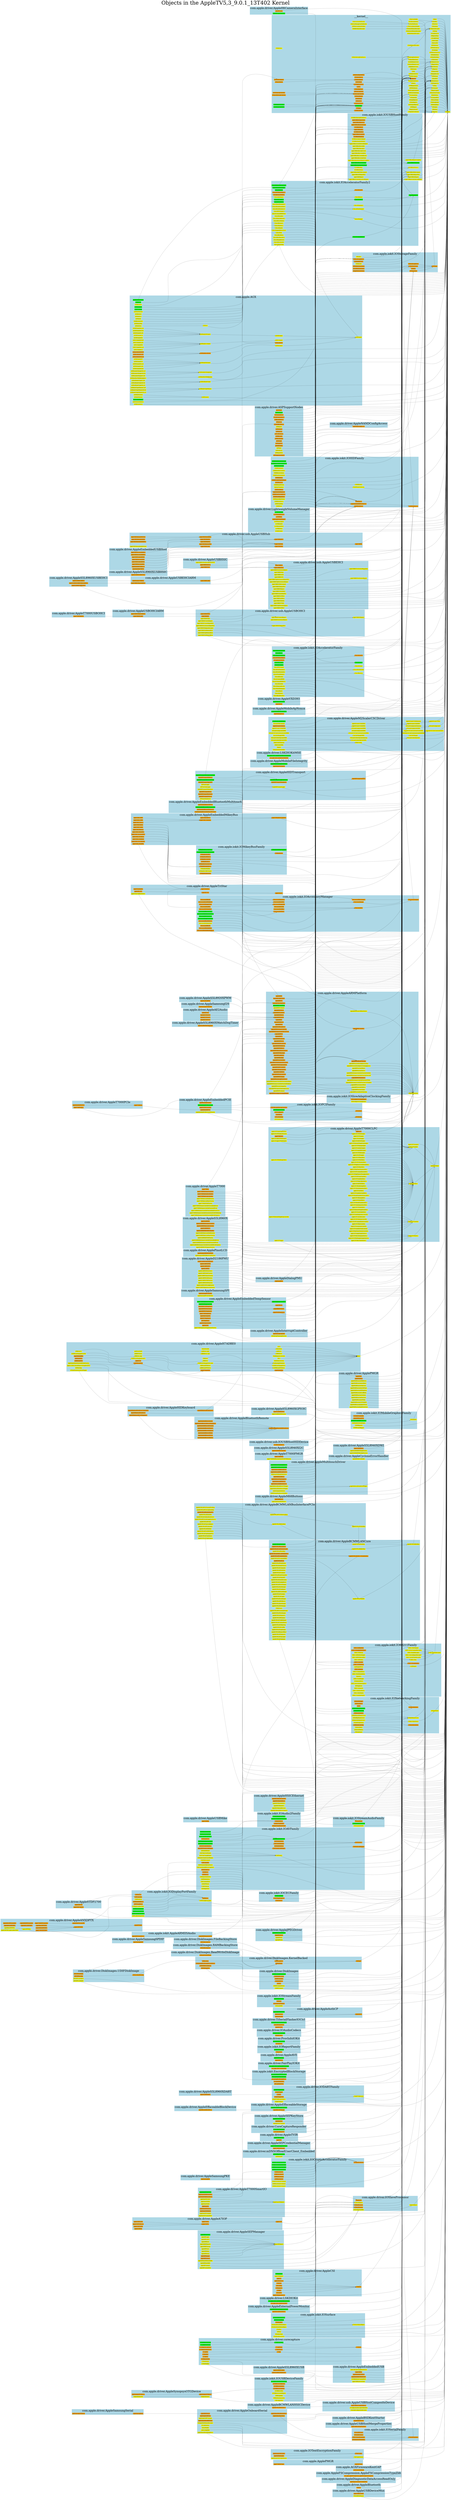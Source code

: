 digraph {fontsize=120;labelloc=t;label="Objects in the AppleTV5,3_9.0.1_13T402 Kernel";
 rankdir=LR; pagedir=BL; clusterrank=local; subgraph cluster_0 {
  fontsize=60; label="com.apple.driver.AppleH6CameraInterface"; rankdir=LR;
  style=filled;
  color=lightblue;
  n_465;
  n_466;
 }
 subgraph cluster_1 {
  fontsize=60; label="com.apple.driver.ASPSupportNodes"; rankdir=LR;
  style=filled;
  color=lightblue;
  n_1000;
  n_1001;
  n_1002;
  n_1003;
  n_1004;
  n_1005;
  n_1006;
  n_1007;
  n_1008;
  n_1009;
  n_1010;
  n_1011;
  n_1012;
  n_1013;
  n_1014;
  n_1015;
  n_1016;
  n_1017;
  n_1018;
  n_1019;
 }
 subgraph cluster_2 {
  fontsize=60; label="com.apple.iokit.IONetworkingFamily"; rankdir=LR;
  style=filled;
  color=lightblue;
  n_277;
  n_278;
  n_279;
  n_280;
  n_281;
  n_282;
  n_283;
  n_284;
  n_285;
  n_286;
  n_287;
  n_288;
  n_289;
  n_290;
  n_291;
  n_292;
  n_293;
  n_294;
  n_295;
 }
 subgraph cluster_3 {
  fontsize=60; label="com.apple.driver.AppleBSDKextStarter"; rankdir=LR;
  style=filled;
  color=lightblue;
  n_739;
 }
 subgraph cluster_4 {
  fontsize=60; label="com.apple.iokit.IOAcceleratorFamily"; rankdir=LR;
  style=filled;
  color=lightblue;
  n_565;
  n_566;
  n_567;
  n_568;
  n_569;
  n_570;
  n_571;
  n_572;
  n_573;
  n_574;
  n_575;
  n_576;
  n_577;
  n_578;
  n_579;
  n_580;
  n_581;
  n_582;
  n_583;
  n_584;
  n_585;
  n_586;
  n_587;
  n_588;
  n_589;
 }
 subgraph cluster_5 {
  fontsize=60; label="com.apple.driver.AppleVXD393"; rankdir=LR;
  style=filled;
  color=lightblue;
  n_973;
  n_974;
 }
 subgraph cluster_6 {
  fontsize=60; label="com.apple.driver.AppleBluetoothRemote"; rankdir=LR;
  style=filled;
  color=lightblue;
  n_952;
  n_953;
  n_954;
  n_955;
  n_956;
  n_957;
  n_958;
  n_959;
  n_960;
 }
 subgraph cluster_7 {
  fontsize=60; label="com.apple.driver.AppleS5L8960XDART"; rankdir=LR;
  style=filled;
  color=lightblue;
  n_276;
 }
 subgraph cluster_8 {
  fontsize=60; label="com.apple.driver.LightweightVolumeManager"; rankdir=LR;
  style=filled;
  color=lightblue;
  n_899;
  n_900;
  n_901;
  n_902;
  n_903;
  n_904;
  n_905;
  n_906;
  n_907;
 }
 subgraph cluster_9 {
  fontsize=60; label="com.apple.driver.AppleMobileApNonce"; rankdir=LR;
  style=filled;
  color=lightblue;
  n_950;
  n_951;
 }
 subgraph cluster_10 {
  fontsize=60; label="com.apple.driver.AppleM2ScalerCSCDriver"; rankdir=LR;
  style=filled;
  color=lightblue;
  n_484;
  n_485;
  n_486;
  n_487;
  n_488;
  n_489;
  n_490;
  n_491;
  n_492;
  n_493;
  n_494;
  n_495;
  n_496;
  n_497;
  n_498;
  n_499;
  n_500;
  n_501;
  n_502;
  n_503;
  n_504;
  n_505;
  n_506;
  n_507;
  n_508;
  n_509;
  n_510;
  n_511;
  n_512;
  n_513;
  n_514;
  n_515;
  n_516;
 }
 subgraph cluster_11 {
  fontsize=60; label="com.apple.driver.DiskImages.FileBackingStore"; rankdir=LR;
  style=filled;
  color=lightblue;
  n_961;
 }
 subgraph cluster_12 {
  fontsize=60; label="com.apple.driver.LSKDIOKitMSE"; rankdir=LR;
  style=filled;
  color=lightblue;
  n_687;
  n_688;
 }
 subgraph cluster_13 {
  fontsize=60; label="com.apple.driver.AppleUSBHostMergeProperties"; rankdir=LR;
  style=filled;
  color=lightblue;
  n_257;
 }
 subgraph cluster_14 {
  fontsize=60; label="com.apple.driver.AppleMobileFileIntegrity"; rankdir=LR;
  style=filled;
  color=lightblue;
  n_102;
  n_103;
 }
 subgraph cluster_15 {
  fontsize=60; label="com.apple.driver.AppleHIDKeyboard"; rankdir=LR;
  style=filled;
  color=lightblue;
  n_740;
  n_741;
  n_742;
  n_743;
 }
 subgraph cluster_16 {
  fontsize=60; label="com.apple.iokit.IOStreamAudioFamily"; rankdir=LR;
  style=filled;
  color=lightblue;
  n_223;
  n_224;
  n_225;
 }
 subgraph cluster_17 {
  fontsize=60; label="com.apple.iokit.IOUSBHostFamily"; rankdir=LR;
  style=filled;
  color=lightblue;
  n_407;
  n_408;
  n_409;
  n_410;
  n_411;
  n_412;
  n_413;
  n_414;
  n_415;
  n_416;
  n_417;
  n_418;
  n_419;
  n_420;
  n_421;
  n_422;
  n_423;
  n_424;
  n_425;
  n_426;
  n_427;
  n_428;
  n_429;
  n_430;
  n_431;
  n_432;
  n_433;
  n_434;
  n_435;
  n_436;
  n_437;
  n_438;
  n_439;
  n_440;
 }
 subgraph cluster_18 {
  fontsize=60; label="com.apple.iokit.IOHIDFamily"; rankdir=LR;
  style=filled;
  color=lightblue;
  n_104;
  n_105;
  n_106;
  n_107;
  n_108;
  n_109;
  n_110;
  n_111;
  n_112;
  n_113;
  n_114;
  n_115;
  n_116;
  n_117;
  n_118;
  n_119;
  n_120;
  n_121;
  n_122;
  n_123;
  n_124;
  n_125;
  n_126;
  n_127;
  n_128;
  n_129;
 }
 subgraph cluster_19 {
  fontsize=60; label="com.apple.driver.AppleSTDP2700"; rankdir=LR;
  style=filled;
  color=lightblue;
  n_967;
  n_968;
 }
 subgraph cluster_20 {
  fontsize=60; label="com.apple.AGX"; rankdir=LR;
  style=filled;
  color=lightblue;
  n_1155;
  n_1156;
  n_1157;
  n_1158;
  n_1159;
  n_1160;
  n_1161;
  n_1162;
  n_1163;
  n_1164;
  n_1165;
  n_1166;
  n_1167;
  n_1168;
  n_1169;
  n_1170;
  n_1171;
  n_1172;
  n_1173;
  n_1174;
  n_1175;
  n_1176;
  n_1177;
  n_1178;
  n_1179;
  n_1180;
  n_1181;
  n_1182;
  n_1183;
  n_1184;
  n_1185;
  n_1186;
  n_1187;
  n_1188;
  n_1189;
  n_1190;
  n_1191;
  n_1192;
  n_1193;
  n_1194;
  n_1195;
  n_1196;
  n_1197;
  n_1198;
  n_1199;
  n_1200;
  n_1201;
  n_1202;
  n_1203;
  n_1204;
  n_1205;
  n_1206;
  n_1207;
  n_1208;
  n_1209;
  n_1210;
  n_1211;
  n_1212;
  n_1213;
  n_1214;
 }
 subgraph cluster_21 {
  fontsize=60; label="com.apple.ApplePMGR"; rankdir=LR;
  style=filled;
  color=lightblue;
  n_888;
  n_889;
 }
 subgraph cluster_22 {
  fontsize=60; label="com.apple.driver.AppleBCMWLANHSICDevice"; rankdir=LR;
  style=filled;
  color=lightblue;
  n_966;
 }
 subgraph cluster_23 {
  fontsize=60; label="com.apple.driver.AppleBCMWLANCore"; rankdir=LR;
  style=filled;
  color=lightblue;
  n_359;
  n_360;
  n_361;
  n_362;
  n_363;
  n_364;
  n_365;
  n_366;
  n_367;
  n_368;
  n_369;
  n_370;
  n_371;
  n_372;
  n_373;
  n_374;
  n_375;
  n_376;
  n_377;
  n_378;
  n_379;
  n_380;
  n_381;
  n_382;
  n_383;
  n_384;
  n_385;
  n_386;
  n_387;
  n_388;
  n_389;
  n_390;
  n_391;
  n_392;
  n_393;
  n_394;
  n_395;
  n_396;
  n_397;
  n_398;
  n_399;
  n_400;
  n_401;
  n_402;
  n_403;
  n_404;
 }
 subgraph cluster_24 {
  fontsize=60; label="com.apple.driver.AppleEmbeddedPCIE"; rankdir=LR;
  style=filled;
  color=lightblue;
  n_603;
  n_604;
  n_605;
  n_606;
  n_607;
 }
 subgraph cluster_25 {
  fontsize=60; label="com.apple.iokit.IOAudio2Family"; rankdir=LR;
  style=filled;
  color=lightblue;
  n_517;
  n_518;
  n_519;
  n_520;
  n_521;
 }
 subgraph cluster_26 {
  fontsize=60; label="com.apple.driver.AppleT7000USBOHCI"; rankdir=LR;
  style=filled;
  color=lightblue;
  n_871;
 }
 subgraph cluster_27 {
  fontsize=60; label="com.apple.driver.AppleJPEGDriver"; rankdir=LR;
  style=filled;
  color=lightblue;
  n_1050;
  n_1051;
  n_1052;
  n_1053;
 }
 subgraph cluster_28 {
  fontsize=60; label="com.apple.driver.AppleT7000CLPC"; rankdir=LR;
  style=filled;
  color=lightblue;
  n_1060;
  n_1061;
  n_1062;
  n_1063;
  n_1064;
  n_1065;
  n_1066;
  n_1067;
  n_1068;
  n_1069;
  n_1070;
  n_1071;
  n_1072;
  n_1073;
  n_1074;
  n_1075;
  n_1076;
  n_1077;
  n_1078;
  n_1079;
  n_1080;
  n_1081;
  n_1082;
  n_1083;
  n_1084;
  n_1085;
  n_1086;
  n_1087;
  n_1088;
  n_1089;
  n_1090;
  n_1091;
  n_1092;
  n_1093;
  n_1094;
  n_1095;
  n_1096;
  n_1097;
  n_1098;
  n_1099;
  n_1100;
  n_1101;
  n_1102;
  n_1103;
  n_1104;
  n_1105;
  n_1106;
  n_1107;
  n_1108;
  n_1109;
  n_1110;
  n_1111;
  n_1112;
  n_1113;
  n_1114;
  n_1115;
  n_1116;
  n_1117;
  n_1118;
  n_1119;
  n_1120;
 }
 subgraph cluster_29 {
  fontsize=60; label="com.apple.driver.AppleS5L8960XUSBHSIC"; rankdir=LR;
  style=filled;
  color=lightblue;
  n_1032;
 }
 subgraph cluster_30 {
  fontsize=60; label="com.apple.driver.DiskImages"; rankdir=LR;
  style=filled;
  color=lightblue;
  n_238;
  n_239;
  n_240;
  n_241;
  n_242;
  n_243;
  n_244;
 }
 subgraph cluster_31 {
  fontsize=60; label="com.apple.driver.AppleSynopsysOTGDevice"; rankdir=LR;
  style=filled;
  color=lightblue;
  n_699;
  n_700;
  n_701;
  n_702;
 }
 subgraph cluster_32 {
  fontsize=60; label="__kernel__"; rankdir=LR;
  style=filled;
  color=lightblue;
  n_1;
  n_2;
  n_3;
  n_4;
  n_5;
  n_6;
  n_7;
  n_8;
  n_9;
  n_10;
  n_11;
  n_12;
  n_13;
  n_14;
  n_15;
  n_16;
  n_17;
  n_18;
  n_19;
  n_20;
  n_21;
  n_22;
  n_23;
  n_24;
  n_25;
  n_26;
  n_27;
  n_28;
  n_29;
  n_30;
  n_31;
  n_32;
  n_33;
  n_34;
  n_35;
  n_36;
  n_37;
  n_38;
  n_39;
  n_40;
  n_41;
  n_42;
  n_43;
  n_44;
  n_45;
  n_46;
  n_47;
  n_48;
  n_49;
  n_50;
  n_51;
  n_52;
  n_53;
  n_54;
  n_55;
  n_56;
  n_57;
  n_58;
  n_59;
  n_60;
  n_61;
  n_62;
  n_63;
  n_64;
  n_65;
  n_66;
  n_67;
  n_68;
  n_69;
  n_70;
  n_71;
  n_72;
  n_73;
  n_74;
  n_75;
  n_76;
  n_77;
  n_78;
  n_79;
  n_80;
  n_81;
  n_82;
  n_83;
  n_84;
  n_85;
  n_86;
  n_87;
  n_88;
  n_89;
  n_90;
  n_91;
  n_92;
  n_93;
  n_94;
  n_95;
  n_96;
  n_97;
  n_98;
  n_99;
  n_100;
  n_101;
 }
 subgraph cluster_33 {
  fontsize=60; label="com.apple.driver.AppleHIDTransport"; rankdir=LR;
  style=filled;
  color=lightblue;
  n_705;
  n_706;
  n_707;
  n_708;
  n_709;
  n_710;
  n_711;
  n_712;
  n_713;
  n_714;
  n_715;
  n_716;
  n_717;
  n_718;
  n_719;
 }
 subgraph cluster_34 {
  fontsize=60; label="com.apple.driver.AppleEmbeddedUSBHost"; rankdir=LR;
  style=filled;
  color=lightblue;
  n_457;
  n_458;
  n_459;
  n_460;
  n_461;
  n_462;
  n_463;
  n_464;
 }
 subgraph cluster_35 {
  fontsize=60; label="com.apple.iokit.IOStreamFamily"; rankdir=LR;
  style=filled;
  color=lightblue;
  n_1215;
  n_1216;
  n_1217;
  n_1218;
 }
 subgraph cluster_36 {
  fontsize=60; label="com.apple.driver.AppleT7000"; rankdir=LR;
  style=filled;
  color=lightblue;
  n_1038;
  n_1039;
  n_1040;
  n_1041;
  n_1042;
  n_1043;
  n_1044;
  n_1045;
  n_1046;
  n_1047;
  n_1048;
  n_1049;
 }
 subgraph cluster_37 {
  fontsize=60; label="com.apple.iokit.IOAcceleratorFamily2"; rankdir=LR;
  style=filled;
  color=lightblue;
  n_1121;
  n_1122;
  n_1123;
  n_1124;
  n_1125;
  n_1126;
  n_1127;
  n_1128;
  n_1129;
  n_1130;
  n_1131;
  n_1132;
  n_1133;
  n_1134;
  n_1135;
  n_1136;
  n_1137;
  n_1138;
  n_1139;
  n_1140;
  n_1141;
  n_1142;
  n_1143;
  n_1144;
  n_1145;
  n_1146;
  n_1147;
  n_1148;
  n_1149;
  n_1150;
  n_1151;
  n_1152;
  n_1153;
  n_1154;
 }
 subgraph cluster_38 {
  fontsize=60; label="com.apple.driver.AppleT7000PCIe"; rankdir=LR;
  style=filled;
  color=lightblue;
  n_838;
  n_839;
  n_840;
 }
 subgraph cluster_39 {
  fontsize=60; label="com.apple.driver.AppleEmbeddedBluetoothMultitouch"; rankdir=LR;
  style=filled;
  color=lightblue;
  n_734;
  n_735;
  n_736;
  n_737;
 }
 subgraph cluster_40 {
  fontsize=60; label="com.apple.driver.usb.IOUSBHostHIDDevice"; rankdir=LR;
  style=filled;
  color=lightblue;
  n_890;
 }
 subgraph cluster_41 {
  fontsize=60; label="com.apple.AGXFirmwareKextG4P"; rankdir=LR;
  style=filled;
  color=lightblue;
  n_592;
 }
 subgraph cluster_42 {
  fontsize=60; label="com.apple.driver.DiskImages.RAMBackingStore"; rankdir=LR;
  style=filled;
  color=lightblue;
  n_594;
 }
 subgraph cluster_43 {
  fontsize=60; label="com.apple.driver.AppleAuthCP"; rankdir=LR;
  style=filled;
  color=lightblue;
  n_969;
  n_970;
  n_971;
  n_972;
 }
 subgraph cluster_44 {
  fontsize=60; label="com.apple.driver.usb.AppleUSBEHCI"; rankdir=LR;
  style=filled;
  color=lightblue;
  n_814;
  n_815;
  n_816;
  n_817;
  n_818;
  n_819;
  n_820;
  n_821;
  n_822;
  n_823;
  n_824;
  n_825;
  n_826;
  n_827;
  n_828;
  n_829;
  n_830;
  n_831;
  n_832;
  n_833;
  n_834;
 }
 subgraph cluster_45 {
  fontsize=60; label="com.apple.driver.AppleS5L8960X"; rankdir=LR;
  style=filled;
  color=lightblue;
  n_802;
  n_803;
  n_804;
  n_805;
  n_806;
  n_807;
  n_808;
  n_809;
  n_810;
  n_811;
  n_812;
  n_813;
 }
 subgraph cluster_46 {
  fontsize=60; label="com.apple.driver.AppleUSBMike"; rankdir=LR;
  style=filled;
  color=lightblue;
  n_738;
 }
 subgraph cluster_47 {
  fontsize=60; label="com.apple.iokit.IOMikeyBusFamily"; rankdir=LR;
  style=filled;
  color=lightblue;
  n_774;
  n_775;
  n_776;
  n_777;
  n_778;
  n_779;
  n_780;
  n_781;
  n_782;
  n_783;
  n_784;
  n_785;
  n_786;
 }
 subgraph cluster_48 {
  fontsize=60; label="com.apple.iokit.IOMobileGraphicsFamily"; rankdir=LR;
  style=filled;
  color=lightblue;
  n_558;
  n_559;
  n_560;
  n_561;
  n_562;
  n_563;
  n_564;
 }
 subgraph cluster_49 {
  fontsize=60; label="com.apple.driver.AppleInterruptController"; rankdir=LR;
  style=filled;
  color=lightblue;
  n_1020;
  n_1021;
 }
 subgraph cluster_50 {
  fontsize=60; label="com.apple.driver.AppleEmbeddedTempSensor"; rankdir=LR;
  style=filled;
  color=lightblue;
  n_193;
  n_194;
  n_195;
  n_196;
  n_197;
  n_198;
  n_199;
  n_200;
  n_201;
  n_202;
  n_203;
  n_204;
  n_205;
  n_206;
  n_207;
  n_208;
 }
 subgraph cluster_51 {
  fontsize=60; label="com.apple.driver.TiSerialFlasherIOCtrl"; rankdir=LR;
  style=filled;
  color=lightblue;
  n_909;
  n_910;
  n_911;
 }
 subgraph cluster_52 {
  fontsize=60; label="com.apple.driver.IOAudioCodecs"; rankdir=LR;
  style=filled;
  color=lightblue;
  n_691;
  n_692;
 }
 subgraph cluster_53 {
  fontsize=60; label="com.apple.driver.AppleANXDPTX"; rankdir=LR;
  style=filled;
  color=lightblue;
  n_841;
  n_842;
  n_843;
  n_844;
  n_845;
  n_846;
  n_847;
  n_848;
  n_849;
  n_850;
  n_851;
  n_852;
  n_853;
  n_854;
 }
 subgraph cluster_54 {
  fontsize=60; label="com.apple.driver.AppleEmbeddedMikeyBus"; rankdir=LR;
  style=filled;
  color=lightblue;
  n_787;
  n_788;
  n_789;
  n_790;
  n_791;
  n_792;
  n_793;
  n_794;
  n_795;
  n_796;
  n_797;
  n_798;
  n_799;
  n_800;
  n_801;
 }
 subgraph cluster_55 {
  fontsize=60; label="com.apple.driver.AppleSamsungPKE"; rankdir=LR;
  style=filled;
  color=lightblue;
  n_1219;
 }
 subgraph cluster_56 {
  fontsize=60; label="com.apple.driver.AppleS5L8920XPWM"; rankdir=LR;
  style=filled;
  color=lightblue;
  n_986;
 }
 subgraph cluster_57 {
  fontsize=60; label="com.apple.driver.ProvInfoIOKit"; rankdir=LR;
  style=filled;
  color=lightblue;
  n_1228;
  n_1229;
 }
 subgraph cluster_58 {
  fontsize=60; label="com.apple.iokit.IOReportFamily"; rankdir=LR;
  style=filled;
  color=lightblue;
  n_132;
  n_133;
 }
 subgraph cluster_59 {
  fontsize=60; label="com.apple.driver.AppleA7IOP"; rankdir=LR;
  style=filled;
  color=lightblue;
  n_645;
  n_646;
  n_647;
  n_648;
  n_649;
  n_650;
  n_651;
 }
 subgraph cluster_60 {
  fontsize=60; label="com.apple.driver.AppleH7ADBE0"; rankdir=LR;
  style=filled;
  color=lightblue;
  n_914;
  n_915;
  n_916;
  n_917;
  n_918;
  n_919;
  n_920;
  n_921;
  n_922;
  n_923;
  n_924;
  n_925;
  n_926;
  n_927;
  n_928;
  n_929;
  n_930;
  n_931;
  n_932;
  n_933;
  n_934;
  n_935;
  n_936;
  n_937;
  n_938;
  n_939;
  n_940;
  n_941;
  n_942;
  n_943;
  n_944;
  n_945;
  n_946;
  n_947;
  n_948;
  n_949;
 }
 subgraph cluster_61 {
  fontsize=60; label="com.apple.iokit.IOAVFamily"; rankdir=LR;
  style=filled;
  color=lightblue;
  n_525;
  n_526;
  n_527;
  n_528;
  n_529;
  n_530;
  n_531;
  n_532;
  n_533;
  n_534;
  n_535;
  n_536;
  n_537;
  n_538;
  n_539;
  n_540;
  n_541;
  n_542;
  n_543;
  n_544;
  n_545;
  n_546;
  n_547;
  n_548;
  n_549;
  n_550;
  n_551;
  n_552;
  n_553;
  n_554;
  n_555;
  n_556;
  n_557;
 }
 subgraph cluster_62 {
  fontsize=60; label="com.apple.driver.AppleS5L8960XGPIOIC"; rankdir=LR;
  style=filled;
  color=lightblue;
  n_1027;
  n_1028;
 }
 subgraph cluster_63 {
  fontsize=60; label="com.apple.driver.AppleEmbeddedUSB"; rankdir=LR;
  style=filled;
  color=lightblue;
  n_693;
  n_694;
  n_695;
  n_696;
  n_697;
  n_698;
 }
 subgraph cluster_64 {
  fontsize=60; label="com.apple.driver.AppleS5L8940XI2C"; rankdir=LR;
  style=filled;
  color=lightblue;
  n_674;
 }
 subgraph cluster_65 {
  fontsize=60; label="com.apple.driver.AppleTriStar"; rankdir=LR;
  style=filled;
  color=lightblue;
  n_768;
  n_769;
  n_770;
  n_771;
  n_772;
  n_773;
 }
 subgraph cluster_66 {
  fontsize=60; label="com.apple.driver.AppleNANDConfigAccess"; rankdir=LR;
  style=filled;
  color=lightblue;
  n_590;
 }
 subgraph cluster_67 {
  fontsize=60; label="com.apple.AppleFSCompression.AppleFSCompressionTypeZlib"; rankdir=LR;
  style=filled;
  color=lightblue;
  n_222;
 }
 subgraph cluster_68 {
  fontsize=60; label="com.apple.iokit.IOStorageFamily"; rankdir=LR;
  style=filled;
  color=lightblue;
  n_226;
  n_227;
  n_228;
  n_229;
  n_230;
  n_231;
  n_232;
  n_233;
  n_234;
  n_235;
  n_236;
  n_237;
 }
 subgraph cluster_69 {
  fontsize=60; label="com.apple.driver.AppleS5L8960XUSB"; rankdir=LR;
  style=filled;
  color=lightblue;
  n_1226;
  n_1227;
 }
 subgraph cluster_70 {
  fontsize=60; label="com.apple.driver.AppleHSICEthernet"; rankdir=LR;
  style=filled;
  color=lightblue;
  n_1220;
  n_1221;
  n_1222;
  n_1223;
  n_1224;
  n_1225;
 }
 subgraph cluster_71 {
  fontsize=60; label="com.apple.driver.AppleAVE"; rankdir=LR;
  style=filled;
  color=lightblue;
  n_1022;
  n_1023;
 }
 subgraph cluster_72 {
  fontsize=60; label="com.apple.driver.FairPlayIOKit"; rankdir=LR;
  style=filled;
  color=lightblue;
  n_467;
  n_468;
 }
 subgraph cluster_73 {
  fontsize=60; label="com.apple.iokit.EncryptedBlockStorage"; rankdir=LR;
  style=filled;
  color=lightblue;
  n_894;
  n_895;
  n_896;
  n_897;
  n_898;
 }
 subgraph cluster_74 {
  fontsize=60; label="com.apple.driver.AppleDialogPMU"; rankdir=LR;
  style=filled;
  color=lightblue;
  n_209;
 }
 subgraph cluster_75 {
  fontsize=60; label="com.apple.driver.usb.AppleUSBOHCI"; rankdir=LR;
  style=filled;
  color=lightblue;
  n_855;
  n_856;
  n_857;
  n_858;
  n_859;
  n_860;
  n_861;
  n_862;
  n_863;
  n_864;
  n_865;
  n_866;
  n_867;
  n_868;
 }
 subgraph cluster_76 {
  fontsize=60; label="com.apple.iokit.IOSerialFamily"; rankdir=LR;
  style=filled;
  color=lightblue;
  n_313;
  n_314;
  n_315;
  n_316;
  n_317;
 }
 subgraph cluster_77 {
  fontsize=60; label="com.apple.driver.AppleDiagnosticDataAccessReadOnly"; rankdir=LR;
  style=filled;
  color=lightblue;
  n_591;
 }
 subgraph cluster_78 {
  fontsize=60; label="com.apple.driver.AppleT7000PMGR"; rankdir=LR;
  style=filled;
  color=lightblue;
  n_1036;
  n_1037;
 }
 subgraph cluster_79 {
  fontsize=60; label="com.apple.driver.IODARTFamily"; rankdir=LR;
  style=filled;
  color=lightblue;
  n_269;
  n_270;
  n_271;
  n_272;
  n_273;
  n_274;
  n_275;
 }
 subgraph cluster_80 {
  fontsize=60; label="com.apple.driver.AppleEffaceableStorage"; rankdir=LR;
  style=filled;
  color=lightblue;
  n_625;
  n_626;
 }
 subgraph cluster_81 {
  fontsize=60; label="com.apple.driver.AppleSEPKeyStore"; rankdir=LR;
  style=filled;
  color=lightblue;
  n_668;
  n_669;
  n_670;
 }
 subgraph cluster_82 {
  fontsize=60; label="com.apple.driver.usb.AppleUSBHostCompositeDevice"; rankdir=LR;
  style=filled;
  color=lightblue;
  n_454;
  n_455;
  n_456;
 }
 subgraph cluster_83 {
  fontsize=60; label="com.apple.driver.CoreCaptureResponder"; rankdir=LR;
  style=filled;
  color=lightblue;
  n_872;
  n_873;
 }
 subgraph cluster_84 {
  fontsize=60; label="com.apple.driver.AppleBluetooth"; rankdir=LR;
  style=filled;
  color=lightblue;
  n_671;
 }
 subgraph cluster_85 {
  fontsize=60; label="com.apple.driver.AppleUSBDeviceMux"; rankdir=LR;
  style=filled;
  color=lightblue;
  n_267;
  n_268;
 }
 subgraph cluster_86 {
  fontsize=60; label="com.apple.driver.AppleMultitouchDriver"; rankdir=LR;
  style=filled;
  color=lightblue;
  n_720;
  n_721;
  n_722;
  n_723;
  n_724;
  n_725;
  n_726;
  n_727;
  n_728;
  n_729;
  n_730;
  n_731;
  n_732;
  n_733;
 }
 subgraph cluster_87 {
  fontsize=60; label="com.apple.driver.AppleTVIR"; rankdir=LR;
  style=filled;
  color=lightblue;
  n_672;
  n_673;
 }
 subgraph cluster_88 {
  fontsize=60; label="com.apple.driver.AppleSEPCredentialManager"; rankdir=LR;
  style=filled;
  color=lightblue;
  n_912;
  n_913;
 }
 subgraph cluster_89 {
  fontsize=60; label="com.apple.driver.AppleSamsungSerial"; rankdir=LR;
  style=filled;
  color=lightblue;
  n_703;
  n_704;
 }
 subgraph cluster_90 {
  fontsize=60; label="com.apple.driver.DiskImages.KernelBacked"; rankdir=LR;
  style=filled;
  color=lightblue;
  n_245;
  n_246;
  n_247;
  n_248;
  n_249;
  n_250;
  n_251;
 }
 subgraph cluster_91 {
  fontsize=60; label="com.apple.iokit.IODisplayPortFamily"; rankdir=LR;
  style=filled;
  color=lightblue;
  n_675;
  n_676;
  n_677;
  n_678;
  n_679;
  n_680;
  n_681;
  n_682;
  n_683;
  n_684;
  n_685;
  n_686;
 }
 subgraph cluster_92 {
  fontsize=60; label="com.apple.driver.mDNSOffloadUserClient_Embedded"; rankdir=LR;
  style=filled;
  color=lightblue;
  n_296;
  n_297;
 }
 subgraph cluster_93 {
  fontsize=60; label="com.apple.driver.AppleSamsungI2S"; rankdir=LR;
  style=filled;
  color=lightblue;
  n_1054;
 }
 subgraph cluster_94 {
  fontsize=60; label="com.apple.iokit.IOCryptoAcceleratorFamily"; rankdir=LR;
  style=filled;
  color=lightblue;
  n_633;
  n_634;
  n_635;
  n_636;
  n_637;
  n_638;
  n_639;
  n_640;
  n_641;
  n_642;
  n_643;
  n_644;
 }
 subgraph cluster_95 {
  fontsize=60; label="com.apple.driver.ApplePMGR"; rankdir=LR;
  style=filled;
  color=lightblue;
  n_874;
  n_875;
  n_876;
  n_877;
  n_878;
  n_879;
  n_880;
  n_881;
  n_882;
  n_883;
  n_884;
  n_885;
  n_886;
  n_887;
 }
 subgraph cluster_96 {
  fontsize=60; label="com.apple.driver.AppleBCMWLANBusInterfacePCIe"; rankdir=LR;
  style=filled;
  color=lightblue;
  n_608;
  n_609;
  n_610;
  n_611;
  n_612;
  n_613;
  n_614;
  n_615;
  n_616;
  n_617;
  n_618;
  n_619;
  n_620;
  n_621;
  n_622;
  n_623;
  n_624;
 }
 subgraph cluster_97 {
  fontsize=60; label="com.apple.driver.AppleSEPManager"; rankdir=LR;
  style=filled;
  color=lightblue;
  n_652;
  n_653;
  n_654;
  n_655;
  n_656;
  n_657;
  n_658;
  n_659;
  n_660;
  n_661;
  n_662;
  n_663;
  n_664;
  n_665;
  n_666;
  n_667;
 }
 subgraph cluster_98 {
  fontsize=60; label="com.apple.driver.LSKDIOKit"; rankdir=LR;
  style=filled;
  color=lightblue;
  n_689;
  n_690;
 }
 subgraph cluster_99 {
  fontsize=60; label="com.apple.driver.AppleM68Buttons"; rankdir=LR;
  style=filled;
  color=lightblue;
  n_891;
  n_892;
 }
 subgraph cluster_100 {
  fontsize=60; label="com.apple.iokit.IO80211Family"; rankdir=LR;
  style=filled;
  color=lightblue;
  n_329;
  n_330;
  n_331;
  n_332;
  n_333;
  n_334;
  n_335;
  n_336;
  n_337;
  n_338;
  n_339;
  n_340;
  n_341;
  n_342;
  n_343;
  n_344;
  n_345;
  n_346;
  n_347;
  n_348;
  n_349;
  n_350;
  n_351;
  n_352;
  n_353;
  n_354;
  n_355;
  n_356;
  n_357;
  n_358;
 }
 subgraph cluster_101 {
  fontsize=60; label="com.apple.driver.AppleARMPlatform"; rankdir=LR;
  style=filled;
  color=lightblue;
  n_134;
  n_135;
  n_136;
  n_137;
  n_138;
  n_139;
  n_140;
  n_141;
  n_142;
  n_143;
  n_144;
  n_145;
  n_146;
  n_147;
  n_148;
  n_149;
  n_150;
  n_151;
  n_152;
  n_153;
  n_154;
  n_155;
  n_156;
  n_157;
  n_158;
  n_159;
  n_160;
  n_161;
  n_162;
  n_163;
  n_164;
  n_165;
  n_166;
  n_167;
  n_168;
  n_169;
  n_170;
  n_171;
  n_172;
  n_173;
  n_174;
  n_175;
  n_176;
  n_177;
  n_178;
  n_179;
  n_180;
  n_181;
  n_182;
  n_183;
  n_184;
  n_185;
  n_186;
  n_187;
  n_188;
  n_189;
  n_190;
  n_191;
  n_192;
 }
 subgraph cluster_102 {
  fontsize=60; label="com.apple.driver.AppleUSBHSIC"; rankdir=LR;
  style=filled;
  color=lightblue;
  n_835;
  n_836;
  n_837;
 }
 subgraph cluster_103 {
  fontsize=60; label="com.apple.driver.AppleAE2Audio"; rankdir=LR;
  style=filled;
  color=lightblue;
  n_962;
  n_963;
  n_964;
  n_965;
 }
 subgraph cluster_104 {
  fontsize=60; label="com.apple.driver.AppleExternalPowerMonitor"; rankdir=LR;
  style=filled;
  color=lightblue;
  n_1230;
  n_1231;
 }
 subgraph cluster_105 {
  fontsize=60; label="com.apple.iokit.AppleARMIISAudio"; rankdir=LR;
  style=filled;
  color=lightblue;
  n_1055;
  n_1056;
 }
 subgraph cluster_106 {
  fontsize=60; label="com.apple.driver.AppleS5L8960XWatchDogTimer"; rankdir=LR;
  style=filled;
  color=lightblue;
  n_893;
 }
 subgraph cluster_107 {
  fontsize=60; label="com.apple.driver.ApplePinotLCD"; rankdir=LR;
  style=filled;
  color=lightblue;
  n_1058;
  n_1059;
 }
 subgraph cluster_108 {
  fontsize=60; label="com.apple.iokit.IOSlowAdaptiveClockingFamily"; rankdir=LR;
  style=filled;
  color=lightblue;
  n_130;
  n_131;
 }
 subgraph cluster_109 {
  fontsize=60; label="com.apple.iokit.IOPCIFamily"; rankdir=LR;
  style=filled;
  color=lightblue;
  n_595;
  n_596;
  n_597;
  n_598;
  n_599;
  n_600;
  n_601;
  n_602;
 }
 subgraph cluster_110 {
  fontsize=60; label="com.apple.driver.AppleD2186PMU"; rankdir=LR;
  style=filled;
  color=lightblue;
  n_210;
  n_211;
  n_212;
  n_213;
  n_214;
  n_215;
  n_216;
  n_217;
  n_218;
  n_219;
  n_220;
  n_221;
 }
 subgraph cluster_111 {
  fontsize=60; label="com.apple.driver.AppleOnboardSerial"; rankdir=LR;
  style=filled;
  color=lightblue;
  n_318;
  n_319;
  n_320;
  n_321;
  n_322;
  n_323;
  n_324;
  n_325;
  n_326;
  n_327;
  n_328;
 }
 subgraph cluster_112 {
  fontsize=60; label="com.apple.driver.IOSlaveProcessor"; rankdir=LR;
  style=filled;
  color=lightblue;
  n_627;
  n_628;
  n_629;
  n_630;
  n_631;
  n_632;
 }
 subgraph cluster_113 {
  fontsize=60; label="com.apple.driver.AppleT7000SmartIO"; rankdir=LR;
  style=filled;
  color=lightblue;
  n_988;
  n_989;
  n_990;
  n_991;
  n_992;
  n_993;
  n_994;
  n_995;
  n_996;
  n_997;
  n_998;
  n_999;
 }
 subgraph cluster_114 {
  fontsize=60; label="com.apple.driver.AppleSamsungSPI"; rankdir=LR;
  style=filled;
  color=lightblue;
  n_405;
  n_406;
 }
 subgraph cluster_115 {
  fontsize=60; label="com.apple.iokit.IOAccessoryManager"; rankdir=LR;
  style=filled;
  color=lightblue;
  n_744;
  n_745;
  n_746;
  n_747;
  n_748;
  n_749;
  n_750;
  n_751;
  n_752;
  n_753;
  n_754;
  n_755;
  n_756;
  n_757;
  n_758;
  n_759;
  n_760;
  n_761;
  n_762;
  n_763;
  n_764;
  n_765;
  n_766;
  n_767;
 }
 subgraph cluster_116 {
  fontsize=60; label="com.apple.driver.DiskImages.UDIFDiskImage"; rankdir=LR;
  style=filled;
  color=lightblue;
  n_252;
  n_253;
  n_254;
  n_255;
  n_256;
 }
 subgraph cluster_117 {
  fontsize=60; label="com.apple.driver.AppleSamsungSPDIF"; rankdir=LR;
  style=filled;
  color=lightblue;
  n_1057;
 }
 subgraph cluster_118 {
  fontsize=60; label="com.apple.driver.AppleCSI"; rankdir=LR;
  style=filled;
  color=lightblue;
  n_975;
  n_976;
  n_977;
  n_978;
  n_979;
  n_980;
  n_981;
  n_982;
  n_983;
  n_984;
  n_985;
 }
 subgraph cluster_119 {
  fontsize=60; label="com.apple.driver.AppleS5L8940XDWI"; rankdir=LR;
  style=filled;
  color=lightblue;
  n_1024;
  n_1025;
  n_1026;
 }
 subgraph cluster_120 {
  fontsize=60; label="com.apple.driver.usb.AppleUSBHub"; rankdir=LR;
  style=filled;
  color=lightblue;
  n_441;
  n_442;
  n_443;
  n_444;
  n_445;
  n_446;
  n_447;
  n_448;
  n_449;
  n_450;
  n_451;
  n_452;
  n_453;
 }
 subgraph cluster_121 {
  fontsize=60; label="com.apple.driver.AppleS5L8960XUSBEHCI"; rankdir=LR;
  style=filled;
  color=lightblue;
  n_1033;
  n_1034;
  n_1035;
 }
 subgraph cluster_122 {
  fontsize=60; label="com.apple.iokit.IOSurface"; rankdir=LR;
  style=filled;
  color=lightblue;
  n_474;
  n_475;
  n_476;
  n_477;
  n_478;
  n_479;
  n_480;
  n_481;
  n_482;
  n_483;
 }
 subgraph cluster_123 {
  fontsize=60; label="com.apple.driver.corecapture"; rankdir=LR;
  style=filled;
  color=lightblue;
  n_298;
  n_299;
  n_300;
  n_301;
  n_302;
  n_303;
  n_304;
  n_305;
  n_306;
  n_307;
  n_308;
  n_309;
  n_310;
  n_311;
  n_312;
 }
 subgraph cluster_124 {
  fontsize=60; label="com.apple.driver.DiskImages.ReadWriteDiskImage"; rankdir=LR;
  style=filled;
  color=lightblue;
  n_987;
 }
 subgraph cluster_125 {
  fontsize=60; label="com.apple.driver.AppleCycloneErrorHandler"; rankdir=LR;
  style=filled;
  color=lightblue;
  n_593;
 }
 subgraph cluster_126 {
  fontsize=60; label="com.apple.iokit.IOCECFamily"; rankdir=LR;
  style=filled;
  color=lightblue;
  n_522;
  n_523;
  n_524;
 }
 subgraph cluster_127 {
  fontsize=60; label="com.apple.IOTextEncryptionFamily"; rankdir=LR;
  style=filled;
  color=lightblue;
  n_469;
  n_470;
  n_471;
  n_472;
  n_473;
 }
 subgraph cluster_128 {
  fontsize=60; label="com.apple.driver.AppleUSBOHCIARM"; rankdir=LR;
  style=filled;
  color=lightblue;
  n_869;
  n_870;
 }
 subgraph cluster_129 {
  fontsize=60; label="com.apple.driver.AppleUSBEHCIARM"; rankdir=LR;
  style=filled;
  color=lightblue;
  n_1029;
  n_1030;
  n_1031;
 }
 subgraph cluster_130 {
  fontsize=60; label="com.apple.iokit.IOUSBDeviceFamily"; rankdir=LR;
  style=filled;
  color=lightblue;
  n_258;
  n_259;
  n_260;
  n_261;
  n_262;
  n_263;
  n_264;
  n_265;
  n_266;
 }
 subgraph cluster_131 {
  fontsize=60; label="com.apple.driver.AppleEffaceableBlockDevice"; rankdir=LR;
  style=filled;
  color=lightblue;
  n_908;
 }
 n_1 [fontsize=20; label="OSMetaClass"; style=filled;color=yellow;shape="box"];
 n_2 [fontsize=20; label="OSObject"; style=filled;color=yellow;shape="box"];
 n_3 [fontsize=20; label="OSArray"; style=filled;color=yellow;shape="box"];
 n_3 -> n_5;
 n_4 [fontsize=20; label="OSBoolean"; style=filled;color=yellow;shape="box"];
 n_4 -> n_2;
 n_5 [fontsize=20; label="OSCollection"; style=filled;color=yellow;shape="box"];
 n_5 -> n_2;
 n_6 [fontsize=20; label="OSCollectionIterator"; style=filled;color=yellow;shape="box"];
 n_6 -> n_9;
 n_7 [fontsize=20; label="OSData"; style=filled;color=yellow;shape="box"];
 n_7 -> n_2;
 n_8 [fontsize=20; label="OSDictionary"; style=filled;color=yellow;shape="box"];
 n_8 -> n_5;
 n_9 [fontsize=20; label="OSIterator"; style=filled;color=yellow;shape="box"];
 n_9 -> n_2;
 n_10 [fontsize=20; label="OSKext"; style=filled;color=yellow;shape="box"];
 n_10 -> n_2;
 n_11 [fontsize=20; label="OSNumber"; style=filled;color=yellow;shape="box"];
 n_11 -> n_2;
 n_12 [fontsize=20; label="OSOrderedSet"; style=filled;color=yellow;shape="box"];
 n_12 -> n_5;
 n_13 [fontsize=20; label="OSSerialize"; style=filled;color=yellow;shape="box"];
 n_13 -> n_2;
 n_14 [fontsize=20; label="OSSerializer"; style=filled;color=yellow;shape="box"];
 n_14 -> n_2;
 n_15 [fontsize=20; label="OSSet"; style=filled;color=yellow;shape="box"];
 n_15 -> n_5;
 n_16 [fontsize=20; label="OSString"; style=filled;color=yellow;shape="box"];
 n_16 -> n_2;
 n_17 [fontsize=20; label="IOConditionLock"; style=filled;color=yellow;shape="box"];
 n_17 -> n_2;
 n_18 [fontsize=20; label="IORegistryEntry"; style=filled;color=yellow;shape="box"];
 n_18 -> n_2;
 n_19 [fontsize=20; label="IORegistryPlane"; style=filled;color=yellow;shape="box"];
 n_19 -> n_2;
 n_20 [fontsize=20; label="IORegistryIterator"; style=filled;color=yellow;shape="box"];
 n_20 -> n_9;
 n_21 [fontsize=20; label="IOService"; style=filled;color=orange;shape="box"];
 n_21 -> n_18;
 n_22 [fontsize=20; label="_IOServiceNotifier"; style=filled;color=yellow;shape="box"];
 n_22 -> n_28;
 n_23 [fontsize=20; label="_IOServiceInterestNotifier"; style=filled;color=yellow;shape="box"];
 n_23 -> n_28;
 n_24 [fontsize=20; label="_IOConfigThread"; style=filled;color=yellow;shape="box"];
 n_24 -> n_2;
 n_25 [fontsize=20; label="_IOServiceJob"; style=filled;color=yellow;shape="box"];
 n_25 -> n_2;
 n_26 [fontsize=20; label="IOResources"; style=filled;color=orange;shape="box"];
 n_26 -> n_21;
 n_27 [fontsize=20; label="_IOOpenServiceIterator"; style=filled;color=yellow;shape="box"];
 n_27 -> n_9;
 n_28 [fontsize=20; label="IONotifier"; style=filled;color=yellow;shape="box"];
 n_28 -> n_2;
 n_29 [fontsize=20; label="IOPMRequest"; style=filled;color=yellow;shape="box"];
 n_29 -> n_46;
 n_30 [fontsize=20; label="IOPMRequestQueue"; style=filled;color=yellow;shape="box"];
 n_30 -> n_43;
 n_31 [fontsize=20; label="IOPMWorkQueue"; style=filled;color=yellow;shape="box"];
 n_31 -> n_43;
 n_32 [fontsize=20; label="IOPMCompletionQueue"; style=filled;color=yellow;shape="box"];
 n_32 -> n_43;
 n_33 [fontsize=20; label="IOServicePM"; style=filled;color=yellow;shape="box"];
 n_33 -> n_2;
 n_34 [fontsize=20; label="IOPMinformee"; style=filled;color=yellow;shape="box"];
 n_34 -> n_2;
 n_35 [fontsize=20; label="IOPMinformeeList"; style=filled;color=yellow;shape="box"];
 n_35 -> n_2;
 n_36 [fontsize=20; label="IOPMPowerStateQueue"; style=filled;color=yellow;shape="box"];
 n_36 -> n_43;
 n_37 [fontsize=20; label="IOCatalogue"; style=filled;color=yellow;shape="box"];
 n_37 -> n_2;
 n_38 [fontsize=20; label="IOPMPowerSource"; style=filled;color=orange;shape="box"];
 n_38 -> n_21;
 n_39 [fontsize=20; label="IOPMPowerSourceList"; style=filled;color=yellow;shape="box"];
 n_39 -> n_2;
 n_40 [fontsize=20; label="IOPolledInterface"; style=filled;color=yellow;shape="box"];
 n_40 -> n_2;
 n_41 [fontsize=20; label="IOPolledFilePollers"; style=filled;color=yellow;shape="box"];
 n_41 -> n_2;
 n_42 [fontsize=20; label="IOWorkLoop"; style=filled;color=yellow;shape="box"];
 n_42 -> n_2;
 n_43 [fontsize=20; label="IOEventSource"; style=filled;color=yellow;shape="box"];
 n_43 -> n_2;
 n_44 [fontsize=20; label="IOInterruptEventSource"; style=filled;color=yellow;shape="box"];
 n_44 -> n_43;
 n_45 [fontsize=20; label="IOCommandGate"; style=filled;color=yellow;shape="box"];
 n_45 -> n_43;
 n_46 [fontsize=20; label="IOCommand"; style=filled;color=yellow;shape="box"];
 n_46 -> n_2;
 n_47 [fontsize=20; label="IOCommandPool"; style=filled;color=yellow;shape="box"];
 n_47 -> n_2;
 n_48 [fontsize=20; label="IODMAEventSource"; style=filled;color=yellow;shape="box"];
 n_48 -> n_43;
 n_49 [fontsize=20; label="IOFilterInterruptEventSource"; style=filled;color=yellow;shape="box"];
 n_49 -> n_44;
 n_50 [fontsize=20; label="IOTimerEventSource"; style=filled;color=yellow;shape="box"];
 n_50 -> n_43;
 n_51 [fontsize=20; label="IOBufferMemoryDescriptor"; style=filled;color=yellow;shape="box"];
 n_51 -> n_60;
 n_52 [fontsize=20; label="IODMACommand"; style=filled;color=yellow;shape="box"];
 n_52 -> n_46;
 n_53 [fontsize=20; label="IOInterleavedMemoryDescriptor"; style=filled;color=yellow;shape="box"];
 n_53 -> n_59;
 n_54 [fontsize=20; label="IOMapper"; style=filled;color=orange;shape="box"];
 n_54 -> n_21;
 n_55 [fontsize=20; label="IOMemoryCursor"; style=filled;color=yellow;shape="box"];
 n_55 -> n_2;
 n_56 [fontsize=20; label="IONaturalMemoryCursor"; style=filled;color=yellow;shape="box"];
 n_56 -> n_55;
 n_57 [fontsize=20; label="IOBigMemoryCursor"; style=filled;color=yellow;shape="box"];
 n_57 -> n_55;
 n_58 [fontsize=20; label="IOLittleMemoryCursor"; style=filled;color=yellow;shape="box"];
 n_58 -> n_55;
 n_59 [fontsize=20; label="IOMemoryDescriptor"; style=filled;color=yellow;shape="box"];
 n_59 -> n_2;
 n_60 [fontsize=20; label="IOGeneralMemoryDescriptor"; style=filled;color=yellow;shape="box"];
 n_60 -> n_59;
 n_61 [fontsize=20; label="IOMemoryMap"; style=filled;color=yellow;shape="box"];
 n_61 -> n_2;
 n_62 [fontsize=20; label="IOMultiMemoryDescriptor"; style=filled;color=yellow;shape="box"];
 n_62 -> n_59;
 n_63 [fontsize=20; label="IORangeAllocator"; style=filled;color=yellow;shape="box"];
 n_63 -> n_2;
 n_64 [fontsize=20; label="IOSubMemoryDescriptor"; style=filled;color=yellow;shape="box"];
 n_64 -> n_59;
 n_65 [fontsize=20; label="IOPlatformExpert"; style=filled;color=orange;shape="box"];
 n_65 -> n_21;
 n_66 [fontsize=20; label="IODTPlatformExpert"; style=filled;color=orange;shape="box"];
 n_66 -> n_65;
 n_67 [fontsize=20; label="IOPlatformExpertDevice"; style=filled;color=orange;shape="box"];
 n_67 -> n_21;
 n_68 [fontsize=20; label="IOPlatformDevice"; style=filled;color=orange;shape="box"];
 n_68 -> n_21;
 n_69 [fontsize=20; label="IOPanicPlatform"; style=filled;color=orange;shape="box"];
 n_69 -> n_65;
 n_70 [fontsize=20; label="IOCPU"; style=filled;color=orange;shape="box"];
 n_70 -> n_21;
 n_71 [fontsize=20; label="IOCPUInterruptController"; style=filled;color=orange;shape="box"];
 n_71 -> n_74;
 n_72 [fontsize=20; label="IODTNVRAM"; style=filled;color=orange;shape="box"];
 n_72 -> n_21;
 n_73 [fontsize=20; label="IODMAController"; style=filled;color=orange;shape="box"];
 n_73 -> n_21;
 n_74 [fontsize=20; label="IOInterruptController"; style=filled;color=orange;shape="box"];
 n_74 -> n_21;
 n_75 [fontsize=20; label="IOSharedInterruptController"; style=filled;color=orange;shape="box"];
 n_75 -> n_74;
 n_76 [fontsize=20; label="IOMachPort"; style=filled;color=yellow;shape="box"];
 n_76 -> n_2;
 n_77 [fontsize=20; label="IOUserNotification"; style=filled;color=yellow;shape="box"];
 n_77 -> n_9;
 n_78 [fontsize=20; label="IOServiceUserNotification"; style=filled;color=yellow;shape="box"];
 n_78 -> n_77;
 n_79 [fontsize=20; label="IOServiceMessageUserNotification"; style=filled;color=yellow;shape="box"];
 n_79 -> n_77;
 n_80 [fontsize=20; label="IOUserClient"; style=filled;color=green;shape="box"];
 n_80 -> n_21;
 n_81 [fontsize=20; label="IOKitDiagnostics"; style=filled;color=yellow;shape="box"];
 n_81 -> n_2;
 n_82 [fontsize=20; label="IOKitDiagnosticsClient"; style=filled;color=green;shape="box"];
 n_82 -> n_80;
 n_83 [fontsize=20; label="IODataQueue"; style=filled;color=yellow;shape="box"];
 n_83 -> n_2;
 n_84 [fontsize=20; label="IOSharedDataQueue"; style=filled;color=yellow;shape="box"];
 n_84 -> n_83;
 n_85 [fontsize=20; label="IOReporter"; style=filled;color=yellow;shape="box"];
 n_85 -> n_2;
 n_86 [fontsize=20; label="IOSimpleReporter"; style=filled;color=yellow;shape="box"];
 n_86 -> n_85;
 n_87 [fontsize=20; label="IOStateReporter"; style=filled;color=yellow;shape="box"];
 n_87 -> n_85;
 n_88 [fontsize=20; label="IOHistogramReporter"; style=filled;color=yellow;shape="box"];
 n_88 -> n_85;
 n_89 [fontsize=20; label="IOReportLegend"; style=filled;color=yellow;shape="box"];
 n_89 -> n_2;
 n_90 [fontsize=20; label="RootDomainUserClient"; style=filled;color=green;shape="box"];
 n_90 -> n_80;
 n_91 [fontsize=20; label="IOPowerConnection"; style=filled;color=orange;shape="box"];
 n_91 -> n_21;
 n_92 [fontsize=20; label="IOWatchDogTimer"; style=filled;color=orange;shape="box"];
 n_92 -> n_21;
 n_93 [fontsize=20; label="IONVRAMController"; style=filled;color=orange;shape="box"];
 n_93 -> n_21;
 n_94 [fontsize=20; label="PMAssertionsTracker"; style=filled;color=yellow;shape="box"];
 n_94 -> n_2;
 n_95 [fontsize=20; label="PMHaltWorker"; style=filled;color=yellow;shape="box"];
 n_95 -> n_2;
 n_96 [fontsize=20; label="IOPMrootDomain"; style=filled;color=orange;shape="box"];
 n_96 -> n_21;
 n_97 [fontsize=20; label="IOPMServiceInterestNotifier"; style=filled;color=yellow;shape="box"];
 n_97 -> n_23;
 n_98 [fontsize=20; label="PMTraceWorker"; style=filled;color=yellow;shape="box"];
 n_98 -> n_2;
 n_99 [fontsize=20; label="PMSettingHandle"; style=filled;color=yellow;shape="box"];
 n_99 -> n_2;
 n_100 [fontsize=20; label="PMSettingObject"; style=filled;color=yellow;shape="box"];
 n_100 -> n_2;
 n_101 [fontsize=20; label="IORootParent"; style=filled;color=orange;shape="box"];
 n_101 -> n_21;
 n_102 [fontsize=20; label="AppleMobileFileIntegrityUserClient"; style=filled;color=green;shape="box"];
 n_102 -> n_80;
 n_103 [fontsize=20; label="AppleMobileFileIntegrity"; style=filled;color=orange;shape="box"];
 n_103 -> n_21;
 n_104 [fontsize=20; label="IOHIDLibUserClient"; style=filled;color=green;shape="box"];
 n_104 -> n_80;
 n_105 [fontsize=20; label="IOHIDAsyncReportQueue"; style=filled;color=yellow;shape="box"];
 n_105 -> n_43;
 n_106 [fontsize=20; label="IOHIDDevice"; style=filled;color=orange;shape="box"];
 n_106 -> n_21;
 n_107 [fontsize=20; label="IOHIDEventQueue"; style=filled;color=yellow;shape="box"];
 n_107 -> n_84;
 n_108 [fontsize=20; label="IOHIDEventOverrideDriver"; style=filled;color=orange;shape="box"];
 n_108 -> n_116;
 n_109 [fontsize=20; label="IOHIDElement"; style=filled;color=yellow;shape="box"];
 n_109 -> n_5;
 n_110 [fontsize=20; label="IOHIDElementPrivate"; style=filled;color=yellow;shape="box"];
 n_110 -> n_109;
 n_111 [fontsize=20; label="IOHIDInterface"; style=filled;color=orange;shape="box"];
 n_111 -> n_21;
 n_112 [fontsize=20; label="IOHIDEventService"; style=filled;color=orange;shape="box"];
 n_112 -> n_21;
 n_113 [fontsize=20; label="IOHIDClientData"; style=filled;color=yellow;shape="box"];
 n_113 -> n_2;
 n_114 [fontsize=20; label="EventElementCollection"; style=filled;color=yellow;shape="box"];
 n_114 -> n_2;
 n_115 [fontsize=20; label="DigitizerTransducer"; style=filled;color=yellow;shape="box"];
 n_115 -> n_114;
 n_116 [fontsize=20; label="IOHIDEventDriver"; style=filled;color=orange;shape="box"];
 n_116 -> n_112;
 n_117 [fontsize=20; label="IOHIDEventRepairDriver"; style=filled;color=orange;shape="box"];
 n_117 -> n_116;
 n_118 [fontsize=20; label="IOHIDEvent"; style=filled;color=yellow;shape="box"];
 n_118 -> n_2;
 n_119 [fontsize=20; label="IOHIDEventServiceQueue"; style=filled;color=yellow;shape="box"];
 n_119 -> n_84;
 n_120 [fontsize=20; label="IOHIDProviderPropertyMerger"; style=filled;color=orange;shape="box"];
 n_120 -> n_21;
 n_121 [fontsize=20; label="AppleEmbeddedHIDEventService"; style=filled;color=orange;shape="box"];
 n_121 -> n_112;
 n_122 [fontsize=20; label="IOHIDEventServiceUserClient"; style=filled;color=green;shape="box"];
 n_122 -> n_80;
 n_123 [fontsize=20; label="IOHIDResource"; style=filled;color=orange;shape="box"];
 n_123 -> n_21;
 n_124 [fontsize=20; label="IOHIDEventSource"; style=filled;color=yellow;shape="box"];
 n_124 -> n_43;
 n_125 [fontsize=20; label="IOHIDUserDevice"; style=filled;color=orange;shape="box"];
 n_125 -> n_106;
 n_126 [fontsize=20; label="IOHIDResourceDeviceUserClient"; style=filled;color=green;shape="box"];
 n_126 -> n_80;
 n_127 [fontsize=20; label="IOHIDResourceQueue"; style=filled;color=yellow;shape="box"];
 n_127 -> n_84;
 n_128 [fontsize=20; label="AppleEmbeddedKeyboard"; style=filled;color=orange;shape="box"];
 n_128 -> n_116;
 n_129 [fontsize=20; label="IOHIDEventSystemQueue"; style=filled;color=yellow;shape="box"];
 n_129 -> n_84;
 n_130 [fontsize=20; label="IOSlowAdaptiveClockingDomain"; style=filled;color=yellow;shape="box"];
 n_130 -> n_2;
 n_131 [fontsize=20; label="IOSlowAdaptiveClockingManager"; style=filled;color=orange;shape="box"];
 n_131 -> n_21;
 n_132 [fontsize=20; label="IOReportHub"; style=filled;color=orange;shape="box"];
 n_132 -> n_21;
 n_133 [fontsize=20; label="IOReportUserClient"; style=filled;color=green;shape="box"];
 n_133 -> n_80;
 n_134 [fontsize=20; label="AppleARMCFIFlashController"; style=filled;color=orange;shape="box"];
 n_134 -> n_150;
 n_135 [fontsize=20; label="AppleARMCHRPNVRAM"; style=filled;color=orange;shape="box"];
 n_135 -> n_93;
 n_136 [fontsize=20; label="AppleARMCPU"; style=filled;color=orange;shape="box"];
 n_136 -> n_70;
 n_137 [fontsize=20; label="AppleARMFunction"; style=filled;color=yellow;shape="box"];
 n_137 -> n_2;
 n_138 [fontsize=20; label="AppleARMFunctionAssertReset"; style=filled;color=yellow;shape="box"];
 n_138 -> n_137;
 n_139 [fontsize=20; label="AppleARMFunctionPerfAdvise"; style=filled;color=yellow;shape="box"];
 n_139 -> n_137;
 n_140 [fontsize=20; label="AppleARMFunctionEventTimestamp"; style=filled;color=yellow;shape="box"];
 n_140 -> n_137;
 n_141 [fontsize=20; label="AppleARMIICController"; style=filled;color=orange;shape="box"];
 n_141 -> n_21;
 n_142 [fontsize=20; label="AppleARMIICDevice"; style=filled;color=orange;shape="box"];
 n_142 -> n_21;
 n_143 [fontsize=20; label="AppleARMIICUserClient"; style=filled;color=green;shape="box"];
 n_143 -> n_80;
 n_144 [fontsize=20; label="AppleARMIISController"; style=filled;color=orange;shape="box"];
 n_144 -> n_21;
 n_145 [fontsize=20; label="AppleARMIISDevice"; style=filled;color=orange;shape="box"];
 n_145 -> n_21;
 n_146 [fontsize=20; label="AppleARMIISCommand"; style=filled;color=yellow;shape="box"];
 n_146 -> n_52;
 n_147 [fontsize=20; label="AppleARMIO"; style=filled;color=orange;shape="box"];
 n_147 -> n_21;
 n_148 [fontsize=20; label="AppleARMIODevice"; style=filled;color=orange;shape="box"];
 n_148 -> n_21;
 n_149 [fontsize=20; label="AppleARMNMI"; style=filled;color=orange;shape="box"];
 n_149 -> n_21;
 n_150 [fontsize=20; label="AppleARMNORFlashController"; style=filled;color=orange;shape="box"];
 n_150 -> n_21;
 n_151 [fontsize=20; label="AppleARMNORFlashDevice"; style=filled;color=orange;shape="box"];
 n_151 -> n_21;
 n_152 [fontsize=20; label="AppleARMPE"; style=filled;color=orange;shape="box"];
 n_152 -> n_66;
 n_153 [fontsize=20; label="AppleARMPerformanceController"; style=filled;color=orange;shape="box"];
 n_153 -> n_21;
 n_154 [fontsize=20; label="AppleARMPerformanceControllerFunctionClockGate"; style=filled;color=yellow;shape="box"];
 n_154 -> n_137;
 n_155 [fontsize=20; label="AppleARMPerformanceControllerFunctionPowerGate"; style=filled;color=yellow;shape="box"];
 n_155 -> n_137;
 n_156 [fontsize=20; label="AppleARMPerformanceControllerFunctionCPUIdle"; style=filled;color=yellow;shape="box"];
 n_156 -> n_137;
 n_157 [fontsize=20; label="AppleARMPerformanceControllerFunctionCLPCEnabled"; style=filled;color=yellow;shape="box"];
 n_157 -> n_137;
 n_158 [fontsize=20; label="AppleARMPerformanceControllerFunctionAssertReset"; style=filled;color=yellow;shape="box"];
 n_158 -> n_138;
 n_159 [fontsize=20; label="AppleARMPerformanceControllerFunctionPerfAdvise"; style=filled;color=yellow;shape="box"];
 n_159 -> n_139;
 n_160 [fontsize=20; label="AppleARMPerformanceControllerCLPCNub"; style=filled;color=orange;shape="box"];
 n_160 -> n_21;
 n_161 [fontsize=20; label="AppleARMRTC"; style=filled;color=orange;shape="box"];
 n_161 -> n_21;
 n_162 [fontsize=20; label="AppleARMSoftIICController"; style=filled;color=orange;shape="box"];
 n_162 -> n_141;
 n_163 [fontsize=20; label="AppleARMSPIController"; style=filled;color=orange;shape="box"];
 n_163 -> n_21;
 n_164 [fontsize=20; label="AppleARMSPIDevice"; style=filled;color=orange;shape="box"];
 n_164 -> n_21;
 n_165 [fontsize=20; label="AppleARMSPICommand"; style=filled;color=yellow;shape="box"];
 n_165 -> n_46;
 n_166 [fontsize=20; label="AppleARMSPIFlashController"; style=filled;color=orange;shape="box"];
 n_166 -> n_150;
 n_167 [fontsize=20; label="AppleARMMIPIDSIController"; style=filled;color=orange;shape="box"];
 n_167 -> n_21;
 n_168 [fontsize=20; label="AppleARMMIPIDSIDevice"; style=filled;color=orange;shape="box"];
 n_168 -> n_21;
 n_169 [fontsize=20; label="AppleARMWatchDogTimer"; style=filled;color=orange;shape="box"];
 n_169 -> n_92;
 n_170 [fontsize=20; label="AppleARMPWM"; style=filled;color=orange;shape="box"];
 n_170 -> n_21;
 n_171 [fontsize=20; label="AppleARMPWMDevice"; style=filled;color=orange;shape="box"];
 n_171 -> n_21;
 n_172 [fontsize=20; label="AppleARMPWMInOutPulseController"; style=filled;color=orange;shape="box"];
 n_172 -> n_21;
 n_173 [fontsize=20; label="AppleARMPWMCaptureTimestampFunction"; style=filled;color=yellow;shape="box"];
 n_173 -> n_140;
 n_174 [fontsize=20; label="AppleARMI2CEEPROM"; style=filled;color=orange;shape="box"];
 n_174 -> n_150;
 n_175 [fontsize=20; label="AppleARMPWMBacklight"; style=filled;color=orange;shape="box"];
 n_175 -> n_21;
 n_176 [fontsize=20; label="AppleARMLightEmUp"; style=filled;color=orange;shape="box"];
 n_176 -> n_21;
 n_177 [fontsize=20; label="AppleARMFunctionUSBDataMonitor"; style=filled;color=yellow;shape="box"];
 n_177 -> n_137;
 n_178 [fontsize=20; label="AppleARMBacklight"; style=filled;color=orange;shape="box"];
 n_178 -> n_21;
 n_179 [fontsize=20; label="AppleARMSlowAdaptiveClockingManager"; style=filled;color=orange;shape="box"];
 n_179 -> n_131;
 n_180 [fontsize=20; label="AppleARMFunctionSlowAdaptiveClocking"; style=filled;color=yellow;shape="box"];
 n_180 -> n_137;
 n_181 [fontsize=20; label="AppleARMFunctionSlowAdaptiveClockingAggressor"; style=filled;color=yellow;shape="box"];
 n_181 -> n_137;
 n_182 [fontsize=20; label="AppleARMFunctionIISRoute"; style=filled;color=yellow;shape="box"];
 n_182 -> n_137;
 n_183 [fontsize=20; label="AppleARMFunctionIISActive"; style=filled;color=yellow;shape="box"];
 n_183 -> n_137;
 n_184 [fontsize=20; label="AppleARMIISSwitch"; style=filled;color=orange;shape="box"];
 n_184 -> n_21;
 n_185 [fontsize=20; label="AppleARMPMUCharger"; style=filled;color=orange;shape="box"];
 n_185 -> n_189;
 n_186 [fontsize=20; label="AppleARMFunctionCharger"; style=filled;color=yellow;shape="box"];
 n_186 -> n_137;
 n_187 [fontsize=20; label="AppleARMFunctionChargerMux"; style=filled;color=yellow;shape="box"];
 n_187 -> n_186;
 n_188 [fontsize=20; label="AppleARMTraceController"; style=filled;color=orange;shape="box"];
 n_188 -> n_21;
 n_189 [fontsize=20; label="AppleARMPMUPowerSource"; style=filled;color=orange;shape="box"];
 n_189 -> n_38;
 n_190 [fontsize=20; label="AppleARMPassthroughPowerSource"; style=filled;color=orange;shape="box"];
 n_190 -> n_189;
 n_191 [fontsize=20; label="AppleARMCPUPerformanceServiceNub"; style=filled;color=orange;shape="box"];
 n_191 -> n_21;
 n_192 [fontsize=20; label="AppleARMCPUPerformanceArbiter"; style=filled;color=orange;shape="box"];
 n_192 -> n_21;
 n_193 [fontsize=20; label="AppleT700XTempSensorUserClient"; style=filled;color=green;shape="box"];
 n_193 -> n_196;
 n_194 [fontsize=20; label="AppleT700XTempSensor"; style=filled;color=orange;shape="box"];
 n_194 -> n_202;
 n_195 [fontsize=20; label="AppleT700XTempSensorDisableSensorFunction"; style=filled;color=yellow;shape="box"];
 n_195 -> n_137;
 n_196 [fontsize=20; label="AppleTempSensorUserClient"; style=filled;color=green;shape="box"];
 n_196 -> n_80;
 n_197 [fontsize=20; label="AppleTMP106"; style=filled;color=orange;shape="box"];
 n_197 -> n_121;
 n_198 [fontsize=20; label="AppleARMPMUSensor"; style=filled;color=orange;shape="box"];
 n_198 -> n_121;
 n_199 [fontsize=20; label="AppleARMPMUTempSensor"; style=filled;color=orange;shape="box"];
 n_199 -> n_198;
 n_200 [fontsize=20; label="AppleARMPMUPowerSensor"; style=filled;color=orange;shape="box"];
 n_200 -> n_198;
 n_201 [fontsize=20; label="AppleHPA00330ATempSensor"; style=filled;color=orange;shape="box"];
 n_201 -> n_197;
 n_202 [fontsize=20; label="ApplePMGRTempSensor"; style=filled;color=orange;shape="box"];
 n_202 -> n_21;
 n_203 [fontsize=20; label="AppleMobsiTmpSADC"; style=filled;color=orange;shape="box"];
 n_203 -> n_121;
 n_204 [fontsize=20; label="AppleDieTempController"; style=filled;color=orange;shape="box"];
 n_204 -> n_21;
 n_205 [fontsize=20; label="AppleSocHot"; style=filled;color=orange;shape="box"];
 n_205 -> n_21;
 n_206 [fontsize=20; label="AppleSCCTempSensor"; style=filled;color=orange;shape="box"];
 n_206 -> n_121;
 n_207 [fontsize=20; label="AMCTempSensor"; style=filled;color=orange;shape="box"];
 n_207 -> n_121;
 n_208 [fontsize=20; label="ApplePMGRTempUserClient"; style=filled;color=green;shape="box"];
 n_208 -> n_196;
 n_209 [fontsize=20; label="AppleDialogPMU"; style=filled;color=orange;shape="box"];
 n_209 -> n_74;
 n_210 [fontsize=20; label="AppleD2186PMU"; style=filled;color=orange;shape="box"];
 n_210 -> n_209;
 n_211 [fontsize=20; label="AppleD2186PMUADCFunction"; style=filled;color=yellow;shape="box"];
 n_211 -> n_137;
 n_212 [fontsize=20; label="AppleD2186PMUSensorFunction"; style=filled;color=yellow;shape="box"];
 n_212 -> n_137;
 n_213 [fontsize=20; label="AppleD2186PMULDOFunction"; style=filled;color=yellow;shape="box"];
 n_213 -> n_137;
 n_214 [fontsize=20; label="AppleD2186PMUSTATFunction"; style=filled;color=yellow;shape="box"];
 n_214 -> n_137;
 n_215 [fontsize=20; label="AppleD2186PMUGPIOFunction"; style=filled;color=yellow;shape="box"];
 n_215 -> n_137;
 n_216 [fontsize=20; label="AppleD2186PMUGPIOConfigFunction"; style=filled;color=yellow;shape="box"];
 n_216 -> n_137;
 n_217 [fontsize=20; label="AppleD2186PMURegisterAccessFunction"; style=filled;color=yellow;shape="box"];
 n_217 -> n_137;
 n_218 [fontsize=20; label="AppleD2186PMUPowerSource"; style=filled;color=yellow;shape="box"];
 n_218 -> n_186;
 n_219 [fontsize=20; label="AppleD2186PMURTC"; style=filled;color=orange;shape="box"];
 n_219 -> n_161;
 n_220 [fontsize=20; label="AppleD2186PMUWatchDogTimer"; style=filled;color=orange;shape="box"];
 n_220 -> n_169;
 n_221 [fontsize=20; label="AppleD2186PMUPWM"; style=filled;color=orange;shape="box"];
 n_221 -> n_170;
 n_222 [fontsize=20; label="com_apple_AppleFSCompression_AppleFSCompressionTypeZlib"; style=filled;color=orange;shape="box"];
 n_222 -> n_21;
 n_223 [fontsize=20; label="IOStreamAudio"; style=filled;color=orange;shape="box"];
 n_223 -> n_21;
 n_224 [fontsize=20; label="IOStreamAudioBuffer"; style=filled;color=yellow;shape="box"];
 n_224 -> n_2;
 n_225 [fontsize=20; label="IOStreamAudioUserClient"; style=filled;color=green;shape="box"];
 n_225 -> n_80;
 n_226 [fontsize=20; label="IOApplePartitionScheme"; style=filled;color=orange;shape="box"];
 n_226 -> n_236;
 n_227 [fontsize=20; label="IOBlockStorageDevice"; style=filled;color=orange;shape="box"];
 n_227 -> n_21;
 n_228 [fontsize=20; label="IOBlockStorageDriver"; style=filled;color=orange;shape="box"];
 n_228 -> n_237;
 n_229 [fontsize=20; label="IODeblocker"; style=filled;color=yellow;shape="box"];
 n_229 -> n_59;
 n_230 [fontsize=20; label="IOBreaker"; style=filled;color=yellow;shape="box"];
 n_230 -> n_64;
 n_231 [fontsize=20; label="IOFDiskPartitionScheme"; style=filled;color=orange;shape="box"];
 n_231 -> n_236;
 n_232 [fontsize=20; label="IOFilterScheme"; style=filled;color=orange;shape="box"];
 n_232 -> n_237;
 n_233 [fontsize=20; label="IOGUIDPartitionScheme"; style=filled;color=orange;shape="box"];
 n_233 -> n_236;
 n_234 [fontsize=20; label="IOMedia"; style=filled;color=orange;shape="box"];
 n_234 -> n_237;
 n_235 [fontsize=20; label="IOMediaBSDClient"; style=filled;color=orange;shape="box"];
 n_235 -> n_21;
 n_236 [fontsize=20; label="IOPartitionScheme"; style=filled;color=orange;shape="box"];
 n_236 -> n_237;
 n_237 [fontsize=20; label="IOStorage"; style=filled;color=orange;shape="box"];
 n_237 -> n_21;
 n_238 [fontsize=20; label="IOHDIXCommandQueue"; style=filled;color=yellow;shape="box"];
 n_238 -> n_2;
 n_239 [fontsize=20; label="IOHDIXCommand"; style=filled;color=yellow;shape="box"];
 n_239 -> n_2;
 n_240 [fontsize=20; label="IOHDIXController"; style=filled;color=orange;shape="box"];
 n_240 -> n_21;
 n_241 [fontsize=20; label="IOHDIXControllerUserClient"; style=filled;color=green;shape="box"];
 n_241 -> n_80;
 n_242 [fontsize=20; label="IOHDIXHDDrive"; style=filled;color=orange;shape="box"];
 n_242 -> n_21;
 n_243 [fontsize=20; label="IOHDIXHDDriveNub"; style=filled;color=orange;shape="box"];
 n_243 -> n_227;
 n_244 [fontsize=20; label="KDIURL"; style=filled;color=orange;shape="box"];
 n_244 -> n_21;
 n_245 [fontsize=20; label="IODiskImageBlockStorageDeviceInKernel"; style=filled;color=orange;shape="box"];
 n_245 -> n_243;
 n_246 [fontsize=20; label="IOHDIXHDDriveInKernel"; style=filled;color=orange;shape="box"];
 n_246 -> n_242;
 n_247 [fontsize=20; label="KDIObject"; style=filled;color=orange;shape="box"];
 n_247 -> n_21;
 n_248 [fontsize=20; label="KDIBackingStore"; style=filled;color=orange;shape="box"];
 n_248 -> n_247;
 n_249 [fontsize=20; label="KDIEncoding"; style=filled;color=orange;shape="box"];
 n_249 -> n_248;
 n_250 [fontsize=20; label="KDIDiskImageNub"; style=filled;color=orange;shape="box"];
 n_250 -> n_21;
 n_251 [fontsize=20; label="KDIDiskImage"; style=filled;color=orange;shape="box"];
 n_251 -> n_247;
 n_252 [fontsize=20; label="KDIUDIFDiskImage"; style=filled;color=orange;shape="box"];
 n_252 -> n_251;
 n_253 [fontsize=20; label="KDIUDIFCacheObject"; style=filled;color=yellow;shape="box"];
 n_253 -> n_2;
 n_254 [fontsize=20; label="KDIUDIFCacheBuffer"; style=filled;color=yellow;shape="box"];
 n_254 -> n_2;
 n_255 [fontsize=20; label="KDIUDIFEncoding"; style=filled;color=orange;shape="box"];
 n_255 -> n_256;
 n_256 [fontsize=20; label="KDISecondaryEncoding"; style=filled;color=orange;shape="box"];
 n_256 -> n_249;
 n_257 [fontsize=20; label="AppleUSBHostMergeProperties"; style=filled;color=orange;shape="box"];
 n_257 -> n_21;
 n_258 [fontsize=20; label="IOUSBDeviceInterface"; style=filled;color=orange;shape="box"];
 n_258 -> n_21;
 n_259 [fontsize=20; label="IOUSBDevicePipe"; style=filled;color=yellow;shape="box"];
 n_259 -> n_2;
 n_260 [fontsize=20; label="IOUSBDeviceControlRequest"; style=filled;color=yellow;shape="box"];
 n_260 -> n_2;
 n_261 [fontsize=20; label="IOUSBDeviceInterfaceUserClient"; style=filled;color=green;shape="box"];
 n_261 -> n_80;
 n_262 [fontsize=20; label="IOUSBDeviceController"; style=filled;color=orange;shape="box"];
 n_262 -> n_21;
 n_263 [fontsize=20; label="USBStringIndex"; style=filled;color=yellow;shape="box"];
 n_263 -> n_2;
 n_264 [fontsize=20; label="USBInterfaceAssociation"; style=filled;color=yellow;shape="box"];
 n_264 -> n_2;
 n_265 [fontsize=20; label="USBConfiguration"; style=filled;color=yellow;shape="box"];
 n_265 -> n_2;
 n_266 [fontsize=20; label="IOUSBDeviceConfigurator"; style=filled;color=orange;shape="box"];
 n_266 -> n_21;
 n_267 [fontsize=20; label="AppleUSBDeviceMux"; style=filled;color=orange;shape="box"];
 n_267 -> n_21;
 n_268 [fontsize=20; label="IOSocketEventSource"; style=filled;color=yellow;shape="box"];
 n_268 -> n_43;
 n_269 [fontsize=20; label="IODART"; style=filled;color=orange;shape="box"];
 n_269 -> n_21;
 n_270 [fontsize=20; label="IODARTMapperNub"; style=filled;color=orange;shape="box"];
 n_270 -> n_21;
 n_271 [fontsize=20; label="IODARTMapper"; style=filled;color=orange;shape="box"];
 n_271 -> n_54;
 n_272 [fontsize=20; label="IODARTVMSpace"; style=filled;color=yellow;shape="box"];
 n_272 -> n_2;
 n_273 [fontsize=20; label="IODARTVMAllocatorGeneric"; style=filled;color=yellow;shape="box"];
 n_273 -> n_275;
 n_274 [fontsize=20; label="IODARTMapperClient"; style=filled;color=green;shape="box"];
 n_274 -> n_80;
 n_275 [fontsize=20; label="IODARTVMAllocator"; style=filled;color=yellow;shape="box"];
 n_275 -> n_2;
 n_276 [fontsize=20; label="AppleS5L8960XDART"; style=filled;color=orange;shape="box"];
 n_276 -> n_269;
 n_277 [fontsize=20; label="IOEthernetController"; style=filled;color=orange;shape="box"];
 n_277 -> n_285;
 n_278 [fontsize=20; label="IOEthernetInterface"; style=filled;color=orange;shape="box"];
 n_278 -> n_287;
 n_279 [fontsize=20; label="IOKDP"; style=filled;color=orange;shape="box"];
 n_279 -> n_21;
 n_280 [fontsize=20; label="IOKernelDebugger"; style=filled;color=orange;shape="box"];
 n_280 -> n_21;
 n_281 [fontsize=20; label="IOMbufMemoryCursor"; style=filled;color=yellow;shape="box"];
 n_281 -> n_55;
 n_282 [fontsize=20; label="IOMbufNaturalMemoryCursor"; style=filled;color=yellow;shape="box"];
 n_282 -> n_281;
 n_283 [fontsize=20; label="IOMbufBigMemoryCursor"; style=filled;color=yellow;shape="box"];
 n_283 -> n_281;
 n_284 [fontsize=20; label="IOMbufLittleMemoryCursor"; style=filled;color=yellow;shape="box"];
 n_284 -> n_281;
 n_285 [fontsize=20; label="IONetworkController"; style=filled;color=orange;shape="box"];
 n_285 -> n_21;
 n_286 [fontsize=20; label="IONetworkData"; style=filled;color=yellow;shape="box"];
 n_286 -> n_2;
 n_287 [fontsize=20; label="IONetworkInterface"; style=filled;color=orange;shape="box"];
 n_287 -> n_21;
 n_288 [fontsize=20; label="IONetworkMedium"; style=filled;color=yellow;shape="box"];
 n_288 -> n_2;
 n_289 [fontsize=20; label="IONetworkStack"; style=filled;color=orange;shape="box"];
 n_289 -> n_21;
 n_290 [fontsize=20; label="IONetworkStackUserClient"; style=filled;color=green;shape="box"];
 n_290 -> n_80;
 n_291 [fontsize=20; label="IONetworkUserClient"; style=filled;color=green;shape="box"];
 n_291 -> n_80;
 n_292 [fontsize=20; label="IOOutputQueue"; style=filled;color=yellow;shape="box"];
 n_292 -> n_2;
 n_293 [fontsize=20; label="IOBasicOutputQueue"; style=filled;color=yellow;shape="box"];
 n_293 -> n_292;
 n_294 [fontsize=20; label="IOGatedOutputQueue"; style=filled;color=yellow;shape="box"];
 n_294 -> n_293;
 n_295 [fontsize=20; label="IOPacketQueue"; style=filled;color=yellow;shape="box"];
 n_295 -> n_2;
 n_296 [fontsize=20; label="mDNSOffloadUserClient"; style=filled;color=green;shape="box"];
 n_296 -> n_80;
 n_297 [fontsize=20; label="mDNSHandoff"; style=filled;color=yellow;shape="box"];
 n_297 -> n_2;
 n_298 [fontsize=20; label="CCPipe"; style=filled;color=orange;shape="box"];
 n_298 -> n_21;
 n_299 [fontsize=20; label="CCCapture"; style=filled;color=orange;shape="box"];
 n_299 -> n_21;
 n_300 [fontsize=20; label="CCPipeUserClient"; style=filled;color=green;shape="box"];
 n_300 -> n_80;
 n_301 [fontsize=20; label="CCIOReporterHub"; style=filled;color=orange;shape="box"];
 n_301 -> n_21;
 n_302 [fontsize=20; label="CCStream"; style=filled;color=orange;shape="box"];
 n_302 -> n_21;
 n_303 [fontsize=20; label="CCDataSession"; style=filled;color=yellow;shape="box"];
 n_303 -> n_2;
 n_304 [fontsize=20; label="CCDataPipeBlob"; style=filled;color=yellow;shape="box"];
 n_304 -> n_2;
 n_305 [fontsize=20; label="CCDataPipe"; style=filled;color=orange;shape="box"];
 n_305 -> n_298;
 n_306 [fontsize=20; label="CCIOReporterDataStream"; style=filled;color=orange;shape="box"];
 n_306 -> n_308;
 n_307 [fontsize=20; label="CCDataPipeUserClient"; style=filled;color=green;shape="box"];
 n_307 -> n_300;
 n_308 [fontsize=20; label="CCDataStream"; style=filled;color=orange;shape="box"];
 n_308 -> n_302;
 n_309 [fontsize=20; label="CCIOReporterLogStream"; style=filled;color=orange;shape="box"];
 n_309 -> n_312;
 n_310 [fontsize=20; label="CCLogPipe"; style=filled;color=orange;shape="box"];
 n_310 -> n_298;
 n_311 [fontsize=20; label="CCLogPipeUserClient"; style=filled;color=green;shape="box"];
 n_311 -> n_300;
 n_312 [fontsize=20; label="CCLogStream"; style=filled;color=orange;shape="box"];
 n_312 -> n_302;
 n_313 [fontsize=20; label="IOSerialBSDClient"; style=filled;color=orange;shape="box"];
 n_313 -> n_21;
 n_314 [fontsize=20; label="IOSerialDriverSync"; style=filled;color=orange;shape="box"];
 n_314 -> n_21;
 n_315 [fontsize=20; label="IOSerialStreamSync"; style=filled;color=orange;shape="box"];
 n_315 -> n_21;
 n_316 [fontsize=20; label="IORS232SerialStreamSync"; style=filled;color=orange;shape="box"];
 n_316 -> n_315;
 n_317 [fontsize=20; label="IOModemSerialStreamSync"; style=filled;color=orange;shape="box"];
 n_317 -> n_315;
 n_318 [fontsize=20; label="AppleOnboardSerialBusInterface"; style=filled;color=orange;shape="box"];
 n_318 -> n_21;
 n_319 [fontsize=20; label="AppleARMIOSerial"; style=filled;color=orange;shape="box"];
 n_319 -> n_318;
 n_320 [fontsize=20; label="AppleOnboardSerialBSDClient"; style=filled;color=orange;shape="box"];
 n_320 -> n_21;
 n_321 [fontsize=20; label="AppleOnboardSerialSync"; style=filled;color=orange;shape="box"];
 n_321 -> n_316;
 n_322 [fontsize=20; label="AppleSimpleUARTSync"; style=filled;color=orange;shape="box"];
 n_322 -> n_321;
 n_323 [fontsize=20; label="AppleSimpleUARTCommand"; style=filled;color=yellow;shape="box"];
 n_323 -> n_52;
 n_324 [fontsize=20; label="IOConditionGate"; style=filled;color=yellow;shape="box"];
 n_324 -> n_43;
 n_325 [fontsize=20; label="OSLiveNumber"; style=filled;color=yellow;shape="box"];
 n_325 -> n_11;
 n_326 [fontsize=20; label="IOSimpleMbufMemoryDescriptor"; style=filled;color=yellow;shape="box"];
 n_326 -> n_59;
 n_327 [fontsize=20; label="_HACK_RingBuffer"; style=filled;color=yellow;shape="box"];
 n_327 -> n_2;
 n_328 [fontsize=20; label="AppleOnboardSerialDebugDevice"; style=filled;color=yellow;shape="box"];
 n_328 -> n_2;
 n_329 [fontsize=20; label="IO80211ActionFrameDescriptor"; style=filled;color=yellow;shape="box"];
 n_329 -> n_339;
 n_330 [fontsize=20; label="IO80211AWDLMulticastPeer"; style=filled;color=yellow;shape="box"];
 n_330 -> n_336;
 n_331 [fontsize=20; label="IO80211AWDLPeer"; style=filled;color=yellow;shape="box"];
 n_331 -> n_336;
 n_332 [fontsize=20; label="IO80211AWDLPeerManager"; style=filled;color=yellow;shape="box"];
 n_332 -> n_338;
 n_333 [fontsize=20; label="IO80211CommandQueue"; style=filled;color=yellow;shape="box"];
 n_333 -> n_2;
 n_334 [fontsize=20; label="IO80211DriverCommandDescriptor"; style=filled;color=yellow;shape="box"];
 n_334 -> n_339;
 n_335 [fontsize=20; label="IO80211PacketDescriptor"; style=filled;color=yellow;shape="box"];
 n_335 -> n_339;
 n_336 [fontsize=20; label="IO80211Peer"; style=filled;color=yellow;shape="box"];
 n_336 -> n_339;
 n_337 [fontsize=20; label="IO80211PeerExtendedStats"; style=filled;color=yellow;shape="box"];
 n_337 -> n_2;
 n_338 [fontsize=20; label="IO80211PeerManager"; style=filled;color=yellow;shape="box"];
 n_338 -> n_339;
 n_339 [fontsize=20; label="IO80211QueueDescriptor"; style=filled;color=yellow;shape="box"];
 n_339 -> n_2;
 n_340 [fontsize=20; label="IO80211ServiceRequestDescriptor"; style=filled;color=yellow;shape="box"];
 n_340 -> n_339;
 n_341 [fontsize=20; label="Stopwatch"; style=filled;color=yellow;shape="box"];
 n_341 -> n_2;
 n_342 [fontsize=20; label="IO80211Controller"; style=filled;color=orange;shape="box"];
 n_342 -> n_277;
 n_343 [fontsize=20; label="IO80211Interface"; style=filled;color=orange;shape="box"];
 n_343 -> n_278;
 n_344 [fontsize=20; label="IO80211NetBootNub"; style=filled;color=orange;shape="box"];
 n_344 -> n_21;
 n_345 [fontsize=20; label="IO80211P2PInterface"; style=filled;color=orange;shape="box"];
 n_345 -> n_348;
 n_346 [fontsize=20; label="IO80211WorkLoop"; style=filled;color=yellow;shape="box"];
 n_346 -> n_42;
 n_347 [fontsize=20; label="IO80211ScanManager"; style=filled;color=yellow;shape="box"];
 n_347 -> n_2;
 n_348 [fontsize=20; label="IO80211VirtualInterface"; style=filled;color=orange;shape="box"];
 n_348 -> n_21;
 n_349 [fontsize=20; label="IOCharacterDevice"; style=filled;color=yellow;shape="box"];
 n_349 -> n_2;
 n_350 [fontsize=20; label="LogManager"; style=filled;color=yellow;shape="box"];
 n_350 -> n_2;
 n_351 [fontsize=20; label="LogManagerDevice"; style=filled;color=yellow;shape="box"];
 n_351 -> n_350;
 n_352 [fontsize=20; label="IO80211AssociationJoinSnapshot"; style=filled;color=yellow;shape="box"];
 n_352 -> n_2;
 n_353 [fontsize=20; label="RSNSupplicant"; style=filled;color=yellow;shape="box"];
 n_353 -> n_2;
 n_354 [fontsize=20; label="IO80211VirtualInterfaceNamer"; style=filled;color=orange;shape="box"];
 n_354 -> n_21;
 n_355 [fontsize=20; label="IO80211QueueCall"; style=filled;color=yellow;shape="box"];
 n_355 -> n_2;
 n_356 [fontsize=20; label="IO80211InterfaceMonitor"; style=filled;color=yellow;shape="box"];
 n_356 -> n_2;
 n_357 [fontsize=20; label="IO80211PeerMonitor"; style=filled;color=yellow;shape="box"];
 n_357 -> n_2;
 n_358 [fontsize=20; label="IO80211ControllerMonitor"; style=filled;color=yellow;shape="box"];
 n_358 -> n_2;
 n_359 [fontsize=20; label="AppleBCMWLANLeakyApParser"; style=filled;color=yellow;shape="box"];
 n_359 -> n_2;
 n_360 [fontsize=20; label="AppleBCMWLANPowerManager"; style=filled;color=yellow;shape="box"];
 n_360 -> n_2;
 n_361 [fontsize=20; label="AppleBCMWLANAudioProtector"; style=filled;color=yellow;shape="box"];
 n_361 -> n_43;
 n_362 [fontsize=20; label="AppleBCMWLANGASManager"; style=filled;color=yellow;shape="box"];
 n_362 -> n_2;
 n_363 [fontsize=20; label="AppleBCMWLANParseRing"; style=filled;color=yellow;shape="box"];
 n_363 -> n_380;
 n_364 [fontsize=20; label="AppleBCMWLANTimeKeeper"; style=filled;color=yellow;shape="box"];
 n_364 -> n_2;
 n_365 [fontsize=20; label="AppleBCMWLANBusInterface"; style=filled;color=orange;shape="box"];
 n_365 -> n_21;
 n_366 [fontsize=20; label="AppleBCMWLANBGScanManager"; style=filled;color=yellow;shape="box"];
 n_366 -> n_2;
 n_367 [fontsize=20; label="AppleBCMWLANChanSpec"; style=filled;color=yellow;shape="box"];
 n_367 -> n_2;
 n_368 [fontsize=20; label="AppleBCMWLANCore"; style=filled;color=orange;shape="box"];
 n_368 -> n_342;
 n_369 [fontsize=20; label="AppleBCMWLANCoreFirmwareLoader"; style=filled;color=orange;shape="box"];
 n_369 -> n_21;
 n_370 [fontsize=20; label="AppleBCMWLANLogger"; style=filled;color=yellow;shape="box"];
 n_370 -> n_2;
 n_371 [fontsize=20; label="AppleBCMWLANByteRing"; style=filled;color=yellow;shape="box"];
 n_371 -> n_43;
 n_372 [fontsize=20; label="AppleBCMWLANItemRing"; style=filled;color=yellow;shape="box"];
 n_372 -> n_371;
 n_373 [fontsize=20; label="AppleBCMWLANTxBuffer"; style=filled;color=yellow;shape="box"];
 n_373 -> n_46;
 n_374 [fontsize=20; label="AppleBCMWLANUserClient"; style=filled;color=green;shape="box"];
 n_374 -> n_80;
 n_375 [fontsize=20; label="AppleBCMWLANScanManager"; style=filled;color=yellow;shape="box"];
 n_375 -> n_2;
 n_376 [fontsize=20; label="AppleBCMWLANBSSBeacon"; style=filled;color=yellow;shape="box"];
 n_376 -> n_2;
 n_377 [fontsize=20; label="AppleBCMWLANJoinManager"; style=filled;color=yellow;shape="box"];
 n_377 -> n_2;
 n_378 [fontsize=20; label="AppleBCMWLANNetManager"; style=filled;color=yellow;shape="box"];
 n_378 -> n_2;
 n_379 [fontsize=20; label="PMKSACache"; style=filled;color=yellow;shape="box"];
 n_379 -> n_2;
 n_380 [fontsize=20; label="AppleBCMWLANRxByteRing"; style=filled;color=yellow;shape="box"];
 n_380 -> n_371;
 n_381 [fontsize=20; label="AppleBCMWLANProvisioningManager"; style=filled;color=yellow;shape="box"];
 n_381 -> n_2;
 n_382 [fontsize=20; label="AppleBCMWLANTestManager"; style=filled;color=yellow;shape="box"];
 n_382 -> n_2;
 n_383 [fontsize=20; label="AppleBCMWLANStopwatch"; style=filled;color=yellow;shape="box"];
 n_383 -> n_2;
 n_384 [fontsize=20; label="AppleBCMWLANHistogram"; style=filled;color=yellow;shape="box"];
 n_384 -> n_2;
 n_385 [fontsize=20; label="AppleBCMWLANConfigManager"; style=filled;color=yellow;shape="box"];
 n_385 -> n_2;
 n_386 [fontsize=20; label="AppleBCMWLANCommandQueue"; style=filled;color=yellow;shape="box"];
 n_386 -> n_2;
 n_387 [fontsize=20; label="AppleBCMWLANIOReporting"; style=filled;color=yellow;shape="box"];
 n_387 -> n_2;
 n_388 [fontsize=20; label="AppleBCMWLANCoreDbg"; style=filled;color=yellow;shape="box"];
 n_388 -> n_2;
 n_389 [fontsize=20; label="AppleBCMWLANChipManager"; style=filled;color=yellow;shape="box"];
 n_389 -> n_2;
 n_390 [fontsize=20; label="AppleBCMWLANIO80211VirtualInterface"; style=filled;color=orange;shape="box"];
 n_390 -> n_345;
 n_391 [fontsize=20; label="AppleBCMWLANIO80211APSTAInterface"; style=filled;color=orange;shape="box"];
 n_391 -> n_390;
 n_392 [fontsize=20; label="AppleBCMWLANBonjourOffload"; style=filled;color=yellow;shape="box"];
 n_392 -> n_2;
 n_393 [fontsize=20; label="AppleBCMWLANWorkOrder"; style=filled;color=yellow;shape="box"];
 n_393 -> n_46;
 n_394 [fontsize=20; label="AppleBCMWLANTaskmaster"; style=filled;color=yellow;shape="box"];
 n_394 -> n_2;
 n_395 [fontsize=20; label="AppleBCMWLANChipLogger"; style=filled;color=yellow;shape="box"];
 n_395 -> n_2;
 n_396 [fontsize=20; label="AppleBCMWLANProximityInterface"; style=filled;color=orange;shape="box"];
 n_396 -> n_390;
 n_397 [fontsize=20; label="AppleBCMWLANChipImage"; style=filled;color=yellow;shape="box"];
 n_397 -> n_2;
 n_398 [fontsize=20; label="AppleBCMWLANTxCommandBuffer"; style=filled;color=yellow;shape="box"];
 n_398 -> n_373;
 n_399 [fontsize=20; label="AppleBCMWLANPacketQueue"; style=filled;color=yellow;shape="box"];
 n_399 -> n_295;
 n_400 [fontsize=20; label="AppleBCMWLANPacketTransmitter"; style=filled;color=yellow;shape="box"];
 n_400 -> n_2;
 n_401 [fontsize=20; label="AppleBCMWLANCommander"; style=filled;color=yellow;shape="box"];
 n_401 -> n_43;
 n_402 [fontsize=20; label="AppleBCMWLANCommand"; style=filled;color=yellow;shape="box"];
 n_402 -> n_46;
 n_403 [fontsize=20; label="AppleBCMWLANChipUART"; style=filled;color=yellow;shape="box"];
 n_403 -> n_2;
 n_404 [fontsize=20; label="AppleBCMWLANQueueDescriptor"; style=filled;color=yellow;shape="box"];
 n_404 -> n_2;
 n_405 [fontsize=20; label="AppleSamsungSPIController"; style=filled;color=orange;shape="box"];
 n_405 -> n_163;
 n_406 [fontsize=20; label="AppleSamsungSPIControllerStats"; style=filled;color=yellow;shape="box"];
 n_406 -> n_2;
 n_407 [fontsize=20; label="AppleUSBHostLegacyClient"; style=filled;color=orange;shape="box"];
 n_407 -> n_21;
 n_408 [fontsize=20; label="AppleUSBHostResources"; style=filled;color=orange;shape="box"];
 n_408 -> n_21;
 n_409 [fontsize=20; label="AppleUSBHostResourcesClient"; style=filled;color=orange;shape="box"];
 n_409 -> n_21;
 n_410 [fontsize=20; label="AppleUSBHostController"; style=filled;color=orange;shape="box"];
 n_410 -> n_21;
 n_411 [fontsize=20; label="IOUSBPortInterruptEventSource"; style=filled;color=yellow;shape="box"];
 n_411 -> n_44;
 n_412 [fontsize=20; label="AppleUSBHostPort"; style=filled;color=orange;shape="box"];
 n_412 -> n_21;
 n_413 [fontsize=20; label="IOUSBHostInterface"; style=filled;color=orange;shape="box"];
 n_413 -> n_21;
 n_414 [fontsize=20; label="IOUSBHostDevice"; style=filled;color=orange;shape="box"];
 n_414 -> n_21;
 n_415 [fontsize=20; label="IOUSBHostIOSource"; style=filled;color=yellow;shape="box"];
 n_415 -> n_2;
 n_416 [fontsize=20; label="IOUSBHostPipe"; style=filled;color=yellow;shape="box"];
 n_416 -> n_415;
 n_417 [fontsize=20; label="IOUSBHostStream"; style=filled;color=yellow;shape="box"];
 n_417 -> n_415;
 n_418 [fontsize=20; label="AppleUSBHostDMACommand"; style=filled;color=yellow;shape="box"];
 n_418 -> n_52;
 n_419 [fontsize=20; label="AppleUSBHostDARTDMACommand"; style=filled;color=yellow;shape="box"];
 n_419 -> n_418;
 n_420 [fontsize=20; label="IOUSBHostFamilyLog"; style=filled;color=orange;shape="box"];
 n_420 -> n_21;
 n_421 [fontsize=20; label="AppleUSBHostControllerListElement"; style=filled;color=yellow;shape="box"];
 n_421 -> n_2;
 n_422 [fontsize=20; label="AppleUSBHostControllerIsochListElement"; style=filled;color=yellow;shape="box"];
 n_422 -> n_421;
 n_423 [fontsize=20; label="AppleUSBHostControllerIsochEndpoint"; style=filled;color=yellow;shape="box"];
 n_423 -> n_2;
 n_424 [fontsize=20; label="AppleUSBHostRequestPool"; style=filled;color=yellow;shape="box"];
 n_424 -> n_47;
 n_425 [fontsize=20; label="AppleUSBHostIORequestPool"; style=filled;color=yellow;shape="box"];
 n_425 -> n_424;
 n_426 [fontsize=20; label="AppleUSBHostRequest"; style=filled;color=yellow;shape="box"];
 n_426 -> n_46;
 n_427 [fontsize=20; label="AppleUSBIORequest"; style=filled;color=yellow;shape="box"];
 n_427 -> n_426;
 n_428 [fontsize=20; label="AppleUSBHostDeviceIdler"; style=filled;color=yellow;shape="box"];
 n_428 -> n_2;
 n_429 [fontsize=20; label="AppleUSBHostDescriptor"; style=filled;color=yellow;shape="box"];
 n_429 -> n_2;
 n_430 [fontsize=20; label="AppleUSBHostDescriptorCache"; style=filled;color=yellow;shape="box"];
 n_430 -> n_2;
 n_431 [fontsize=20; label="AppleUSBHostBusCurrentPool"; style=filled;color=yellow;shape="box"];
 n_431 -> n_2;
 n_432 [fontsize=20; label="AppleUSBHostBusCurrentAllocator"; style=filled;color=yellow;shape="box"];
 n_432 -> n_2;
 n_433 [fontsize=20; label="AppleUSBHostBusCurrentClient"; style=filled;color=yellow;shape="box"];
 n_433 -> n_2;
 n_434 [fontsize=20; label="AppleUSBHostRequestCompleter"; style=filled;color=yellow;shape="box"];
 n_434 -> n_43;
 n_435 [fontsize=20; label="AppleUSBHostSynchronousRequestCompleter"; style=filled;color=yellow;shape="box"];
 n_435 -> n_434;
 n_436 [fontsize=20; label="AppleUSBHostUserClient"; style=filled;color=green;shape="box"];
 n_436 -> n_80;
 n_437 [fontsize=20; label="IOUSBHostInterfaceIterator"; style=filled;color=yellow;shape="box"];
 n_437 -> n_9;
 n_438 [fontsize=20; label="AppleUSBHostDeviceUserClient"; style=filled;color=green;shape="box"];
 n_438 -> n_436;
 n_439 [fontsize=20; label="AppleUSBHostInterfaceUserClient"; style=filled;color=green;shape="box"];
 n_439 -> n_436;
 n_440 [fontsize=20; label="IOUSBLowLatencyCommand"; style=filled;color=yellow;shape="box"];
 n_440 -> n_46;
 n_441 [fontsize=20; label="AppleUSB20HubPort"; style=filled;color=orange;shape="box"];
 n_441 -> n_451;
 n_442 [fontsize=20; label="AppleUSB20InternalSMSCHub"; style=filled;color=orange;shape="box"];
 n_442 -> n_447;
 n_443 [fontsize=20; label="AppleUSB20Hub"; style=filled;color=orange;shape="box"];
 n_443 -> n_444;
 n_444 [fontsize=20; label="AppleUSBHub"; style=filled;color=orange;shape="box"];
 n_444 -> n_21;
 n_445 [fontsize=20; label="AppleUSB20InternalIntelHubPort"; style=filled;color=orange;shape="box"];
 n_445 -> n_441;
 n_446 [fontsize=20; label="AppleUSB30GLHub"; style=filled;color=orange;shape="box"];
 n_446 -> n_452;
 n_447 [fontsize=20; label="AppleUSB20InternalHub"; style=filled;color=orange;shape="box"];
 n_447 -> n_443;
 n_448 [fontsize=20; label="AppleUSB30HubPort"; style=filled;color=orange;shape="box"];
 n_448 -> n_451;
 n_449 [fontsize=20; label="AppleUSB20InternalIntelHub"; style=filled;color=orange;shape="box"];
 n_449 -> n_447;
 n_450 [fontsize=20; label="AppleUSB20InternalIntelHubClient"; style=filled;color=yellow;shape="box"];
 n_450 -> n_2;
 n_451 [fontsize=20; label="AppleUSBHubPort"; style=filled;color=orange;shape="box"];
 n_451 -> n_412;
 n_452 [fontsize=20; label="AppleUSB30Hub"; style=filled;color=orange;shape="box"];
 n_452 -> n_444;
 n_453 [fontsize=20; label="AppleUSB20KeyboardHub"; style=filled;color=orange;shape="box"];
 n_453 -> n_443;
 n_454 [fontsize=20; label="AppleUSBHostCompositeDevice"; style=filled;color=orange;shape="box"];
 n_454 -> n_21;
 n_455 [fontsize=20; label="IOSortableConfigurationDescriptor"; style=filled;color=yellow;shape="box"];
 n_455 -> n_2;
 n_456 [fontsize=20; label="IOConfigurationDescriptorOrderedSet"; style=filled;color=yellow;shape="box"];
 n_456 -> n_12;
 n_457 [fontsize=20; label="AppleUSB20AccessoryHub"; style=filled;color=orange;shape="box"];
 n_457 -> n_443;
 n_458 [fontsize=20; label="AppleUSB20AccessoryHubPort"; style=filled;color=orange;shape="box"];
 n_458 -> n_441;
 n_459 [fontsize=20; label="AppleUSB30CameraKitHub"; style=filled;color=orange;shape="box"];
 n_459 -> n_446;
 n_460 [fontsize=20; label="AppleUSB30AccessoryHub"; style=filled;color=orange;shape="box"];
 n_460 -> n_452;
 n_461 [fontsize=20; label="AppleUSB30AccessoryHubPort"; style=filled;color=orange;shape="box"];
 n_461 -> n_448;
 n_462 [fontsize=20; label="AppleEmbeddedUSBDevice"; style=filled;color=orange;shape="box"];
 n_462 -> n_414;
 n_463 [fontsize=20; label="AppleEmbeddedUSBiPod"; style=filled;color=orange;shape="box"];
 n_463 -> n_21;
 n_464 [fontsize=20; label="AppleUSB20CameraKitHub"; style=filled;color=orange;shape="box"];
 n_464 -> n_443;
 n_465 [fontsize=20; label="AppleH6CamIn"; style=filled;color=orange;shape="box"];
 n_465 -> n_21;
 n_466 [fontsize=20; label="AppleH6CamInUserClient"; style=filled;color=green;shape="box"];
 n_466 -> n_80;
 n_467 [fontsize=20; label="com_apple_driver_FairPlayIOKit"; style=filled;color=orange;shape="box"];
 n_467 -> n_21;
 n_468 [fontsize=20; label="com_apple_driver_FairPlayIOKitUserClient"; style=filled;color=green;shape="box"];
 n_468 -> n_80;
 n_469 [fontsize=20; label="IOTextCrypter"; style=filled;color=orange;shape="box"];
 n_469 -> n_21;
 n_470 [fontsize=20; label="TextCrypterSession"; style=filled;color=yellow;shape="box"];
 n_470 -> n_2;
 n_471 [fontsize=20; label="AppleFairplayTextCrypter"; style=filled;color=orange;shape="box"];
 n_471 -> n_469;
 n_472 [fontsize=20; label="AppleFairplayTextCrypterSession"; style=filled;color=yellow;shape="box"];
 n_472 -> n_470;
 n_473 [fontsize=20; label="AppleNullTextCrypter"; style=filled;color=orange;shape="box"];
 n_473 -> n_469;
 n_474 [fontsize=20; label="IOSurface"; style=filled;color=yellow;shape="box"];
 n_474 -> n_2;
 n_475 [fontsize=20; label="IOFence"; style=filled;color=yellow;shape="box"];
 n_475 -> n_2;
 n_476 [fontsize=20; label="IOSurfaceClient"; style=filled;color=yellow;shape="box"];
 n_476 -> n_2;
 n_477 [fontsize=20; label="IOSurfaceDeviceCache"; style=filled;color=yellow;shape="box"];
 n_477 -> n_2;
 n_478 [fontsize=20; label="IOSurfaceDeviceMemoryRegion"; style=filled;color=yellow;shape="box"];
 n_478 -> n_479;
 n_479 [fontsize=20; label="IOSurfaceMemoryRegion"; style=filled;color=yellow;shape="box"];
 n_479 -> n_2;
 n_480 [fontsize=20; label="IOSurfaceRoot"; style=filled;color=orange;shape="box"];
 n_480 -> n_21;
 n_481 [fontsize=20; label="IOSurfaceRootUserClient"; style=filled;color=green;shape="box"];
 n_481 -> n_80;
 n_482 [fontsize=20; label="IOSurfaceSystemMemoryRegion"; style=filled;color=yellow;shape="box"];
 n_482 -> n_479;
 n_483 [fontsize=20; label="IOSurfaceSendRight"; style=filled;color=green;shape="box"];
 n_483 -> n_80;
 n_484 [fontsize=20; label="IosaColorManager"; style=filled;color=yellow;shape="box"];
 n_484 -> n_2;
 n_485 [fontsize=20; label="IosaColorManagerMSR4"; style=filled;color=yellow;shape="box"];
 n_485 -> n_484;
 n_486 [fontsize=20; label="AppleM2ScalerCSCHalMSR2"; style=filled;color=yellow;shape="box"];
 n_486 -> n_492;
 n_487 [fontsize=20; label="IOSurfaceAcceleratorClient"; style=filled;color=green;shape="box"];
 n_487 -> n_80;
 n_488 [fontsize=20; label="AppleM2ScalerCSCHalSamsung"; style=filled;color=yellow;shape="box"];
 n_488 -> n_489;
 n_489 [fontsize=20; label="AppleM2ScalerCSCHal"; style=filled;color=yellow;shape="box"];
 n_489 -> n_2;
 n_490 [fontsize=20; label="AppleM2ScalerCSCDriver"; style=filled;color=orange;shape="box"];
 n_490 -> n_21;
 n_491 [fontsize=20; label="M2ScalerScalingControl"; style=filled;color=yellow;shape="box"];
 n_491 -> n_2;
 n_492 [fontsize=20; label="AppleM2ScalerCSCHalMSR"; style=filled;color=yellow;shape="box"];
 n_492 -> n_489;
 n_493 [fontsize=20; label="AppleM2ScalerCSCHalMSR4"; style=filled;color=yellow;shape="box"];
 n_493 -> n_492;
 n_494 [fontsize=20; label="AppleM2ScalerCSCHalMSR6"; style=filled;color=yellow;shape="box"];
 n_494 -> n_493;
 n_495 [fontsize=20; label="DitherControl"; style=filled;color=yellow;shape="box"];
 n_495 -> n_2;
 n_496 [fontsize=20; label="M2ScalerScalingControlSamsung"; style=filled;color=yellow;shape="box"];
 n_496 -> n_491;
 n_497 [fontsize=20; label="DitherControlMSR"; style=filled;color=yellow;shape="box"];
 n_497 -> n_495;
 n_498 [fontsize=20; label="M2ScalerCSCColorConversionControlMSR4"; style=filled;color=yellow;shape="box"];
 n_498 -> n_506;
 n_499 [fontsize=20; label="M2ScalerScalingControlMSR"; style=filled;color=yellow;shape="box"];
 n_499 -> n_491;
 n_500 [fontsize=20; label="M2ScalerScalingControlMSR4"; style=filled;color=yellow;shape="box"];
 n_500 -> n_499;
 n_501 [fontsize=20; label="M2ScalerScalingControlMSR6"; style=filled;color=yellow;shape="box"];
 n_501 -> n_500;
 n_502 [fontsize=20; label="M2ScalerCSCColorConversionControl"; style=filled;color=yellow;shape="box"];
 n_502 -> n_2;
 n_503 [fontsize=20; label="M2ScalerCSCColorConversionControlMSR6"; style=filled;color=yellow;shape="box"];
 n_503 -> n_498;
 n_504 [fontsize=20; label="DitherControlSamsung"; style=filled;color=yellow;shape="box"];
 n_504 -> n_495;
 n_505 [fontsize=20; label="M2ScalerCSCColorConversionControlSamsung"; style=filled;color=yellow;shape="box"];
 n_505 -> n_502;
 n_506 [fontsize=20; label="M2ScalerCSCColorConversionControlMSR"; style=filled;color=yellow;shape="box"];
 n_506 -> n_502;
 n_507 [fontsize=20; label="IosaColorManagerMSR5"; style=filled;color=yellow;shape="box"];
 n_507 -> n_485;
 n_508 [fontsize=20; label="M2ScalerSrcDestCfgControl"; style=filled;color=yellow;shape="box"];
 n_508 -> n_2;
 n_509 [fontsize=20; label="M2ScalerSrcDestCfgControlSamsung"; style=filled;color=yellow;shape="box"];
 n_509 -> n_508;
 n_510 [fontsize=20; label="Request"; style=filled;color=yellow;shape="box"];
 n_510 -> n_2;
 n_511 [fontsize=20; label="M2ScalerSrcDestCfgControlMSR"; style=filled;color=yellow;shape="box"];
 n_511 -> n_508;
 n_512 [fontsize=20; label="M2ScalerSrcDestCfgControlMSR4"; style=filled;color=yellow;shape="box"];
 n_512 -> n_511;
 n_513 [fontsize=20; label="IOAsynchronousScheduler"; style=filled;color=yellow;shape="box"];
 n_513 -> n_2;
 n_514 [fontsize=20; label="M2ScalerScalingControlMSR2"; style=filled;color=yellow;shape="box"];
 n_514 -> n_499;
 n_515 [fontsize=20; label="M2ScalerSrcDestCfgControlMSR2"; style=filled;color=yellow;shape="box"];
 n_515 -> n_511;
 n_516 [fontsize=20; label="M2ScalerDMACommand"; style=filled;color=yellow;shape="box"];
 n_516 -> n_52;
 n_517 [fontsize=20; label="IOAudio2Device"; style=filled;color=orange;shape="box"];
 n_517 -> n_21;
 n_518 [fontsize=20; label="IOAudio2DeviceUserClient"; style=filled;color=green;shape="box"];
 n_518 -> n_80;
 n_519 [fontsize=20; label="IOAudio2Transformer"; style=filled;color=orange;shape="box"];
 n_519 -> n_21;
 n_520 [fontsize=20; label="IOAudio2TransformerStream"; style=filled;color=orange;shape="box"];
 n_520 -> n_223;
 n_521 [fontsize=20; label="IOAudio2TransformerUserClient"; style=filled;color=green;shape="box"];
 n_521 -> n_80;
 n_522 [fontsize=20; label="IOCECUserClient"; style=filled;color=green;shape="box"];
 n_522 -> n_80;
 n_523 [fontsize=20; label="IOCECMergeProperties"; style=filled;color=orange;shape="box"];
 n_523 -> n_21;
 n_524 [fontsize=20; label="IOCECService"; style=filled;color=orange;shape="box"];
 n_524 -> n_21;
 n_525 [fontsize=20; label="IOAVAudioLinkDelegate"; style=filled;color=orange;shape="box"];
 n_525 -> n_21;
 n_526 [fontsize=20; label="IOAVIISAudioDMAEventSource"; style=filled;color=yellow;shape="box"];
 n_526 -> n_43;
 n_527 [fontsize=20; label="IOAVControllerAddDeviceCompletion"; style=filled;color=yellow;shape="box"];
 n_527 -> n_2;
 n_528 [fontsize=20; label="IOAVController"; style=filled;color=orange;shape="box"];
 n_528 -> n_21;
 n_529 [fontsize=20; label="IOAVAudioInterface"; style=filled;color=orange;shape="box"];
 n_529 -> n_531;
 n_530 [fontsize=20; label="IOAVVideoInterface"; style=filled;color=orange;shape="box"];
 n_530 -> n_531;
 n_531 [fontsize=20; label="IOAVInterface"; style=filled;color=orange;shape="box"];
 n_531 -> n_21;
 n_532 [fontsize=20; label="IOAVElement"; style=filled;color=yellow;shape="box"];
 n_532 -> n_2;
 n_533 [fontsize=20; label="IOAVAudioElement"; style=filled;color=yellow;shape="box"];
 n_533 -> n_532;
 n_534 [fontsize=20; label="IOAVAudioDriver"; style=filled;color=orange;shape="box"];
 n_534 -> n_517;
 n_535 [fontsize=20; label="IOAVCECControlInterface"; style=filled;color=orange;shape="box"];
 n_535 -> n_536;
 n_536 [fontsize=20; label="IOAVControlInterface"; style=filled;color=orange;shape="box"];
 n_536 -> n_531;
 n_537 [fontsize=20; label="IOAVDMACommand"; style=filled;color=yellow;shape="box"];
 n_537 -> n_52;
 n_538 [fontsize=20; label="AppleARMIISAudioLinkDelegate"; style=filled;color=orange;shape="box"];
 n_538 -> n_556;
 n_539 [fontsize=20; label="IOAVVideoColorElement"; style=filled;color=yellow;shape="box"];
 n_539 -> n_532;
 n_540 [fontsize=20; label="IOAVVideoTimingElement"; style=filled;color=yellow;shape="box"];
 n_540 -> n_532;
 n_541 [fontsize=20; label="IOAVCECService"; style=filled;color=orange;shape="box"];
 n_541 -> n_524;
 n_542 [fontsize=20; label="IOAVDevice"; style=filled;color=orange;shape="box"];
 n_542 -> n_21;
 n_543 [fontsize=20; label="IOAVDeviceUserClient"; style=filled;color=green;shape="box"];
 n_543 -> n_80;
 n_544 [fontsize=20; label="IOAVAUPPacket"; style=filled;color=yellow;shape="box"];
 n_544 -> n_2;
 n_545 [fontsize=20; label="IOAVElementArray"; style=filled;color=yellow;shape="box"];
 n_545 -> n_3;
 n_546 [fontsize=20; label="IOAVService"; style=filled;color=orange;shape="box"];
 n_546 -> n_21;
 n_547 [fontsize=20; label="IOAVCommandGate"; style=filled;color=yellow;shape="box"];
 n_547 -> n_45;
 n_548 [fontsize=20; label="IOAVAsyncEventSource"; style=filled;color=yellow;shape="box"];
 n_548 -> n_50;
 n_549 [fontsize=20; label="IOAVInterfaceUserClient"; style=filled;color=green;shape="box"];
 n_549 -> n_80;
 n_550 [fontsize=20; label="IOAVServiceUserClient"; style=filled;color=green;shape="box"];
 n_550 -> n_80;
 n_551 [fontsize=20; label="IOAVVideoInterfaceUserClient"; style=filled;color=green;shape="box"];
 n_551 -> n_549;
 n_552 [fontsize=20; label="IOAVAudioInterfaceUserClient"; style=filled;color=green;shape="box"];
 n_552 -> n_549;
 n_553 [fontsize=20; label="IOAVControllerUserClient"; style=filled;color=green;shape="box"];
 n_553 -> n_80;
 n_554 [fontsize=20; label="IOAVAudioChannelLayoutElement"; style=filled;color=yellow;shape="box"];
 n_554 -> n_532;
 n_555 [fontsize=20; label="IOAVEventLog"; style=filled;color=yellow;shape="box"];
 n_555 -> n_2;
 n_556 [fontsize=20; label="IOAVIISAudioLinkDelegate"; style=filled;color=orange;shape="box"];
 n_556 -> n_525;
 n_557 [fontsize=20; label="IOAVRegisterSet"; style=filled;color=yellow;shape="box"];
 n_557 -> n_2;
 n_558 [fontsize=20; label="IOMobileFramebufferUserClient"; style=filled;color=green;shape="box"];
 n_558 -> n_80;
 n_559 [fontsize=20; label="IOMFBReporter"; style=filled;color=yellow;shape="box"];
 n_559 -> n_2;
 n_560 [fontsize=20; label="IOMobileFramebuffer"; style=filled;color=orange;shape="box"];
 n_560 -> n_21;
 n_561 [fontsize=20; label="IOMFBSwapIORequest"; style=filled;color=yellow;shape="box"];
 n_561 -> n_2;
 n_562 [fontsize=20; label="IOAVHandler"; style=filled;color=yellow;shape="box"];
 n_562 -> n_2;
 n_563 [fontsize=20; label="AppleARMParamFIFO"; style=filled;color=orange;shape="box"];
 n_563 -> n_21;
 n_564 [fontsize=20; label="IOAVHandlerInternalDisplay"; style=filled;color=yellow;shape="box"];
 n_564 -> n_562;
 n_565 [fontsize=20; label="IOAccelAllocation"; style=filled;color=yellow;shape="box"];
 n_565 -> n_2;
 n_566 [fontsize=20; label="IOAccelChannel"; style=filled;color=yellow;shape="box"];
 n_566 -> n_2;
 n_567 [fontsize=20; label="IOAccelFIFOChannel"; style=filled;color=yellow;shape="box"];
 n_567 -> n_566;
 n_568 [fontsize=20; label="IOAccelCLContext"; style=filled;color=green;shape="box"];
 n_568 -> n_571;
 n_569 [fontsize=20; label="IOAccelCommandBuffer"; style=filled;color=yellow;shape="box"];
 n_569 -> n_2;
 n_570 [fontsize=20; label="IOAccelCommandBufferPool"; style=filled;color=yellow;shape="box"];
 n_570 -> n_2;
 n_571 [fontsize=20; label="IOAccelContext"; style=filled;color=green;shape="box"];
 n_571 -> n_80;
 n_572 [fontsize=20; label="IOAccelDevice"; style=filled;color=green;shape="box"];
 n_572 -> n_80;
 n_573 [fontsize=20; label="IOAccelDrawable"; style=filled;color=yellow;shape="box"];
 n_573 -> n_2;
 n_574 [fontsize=20; label="IOAccelEventMachine"; style=filled;color=yellow;shape="box"];
 n_574 -> n_2;
 n_575 [fontsize=20; label="IOAccelEventMachineFast"; style=filled;color=yellow;shape="box"];
 n_575 -> n_574;
 n_576 [fontsize=20; label="IOAccelEventMachineList"; style=filled;color=yellow;shape="box"];
 n_576 -> n_574;
 n_577 [fontsize=20; label="IOAccelGLContext"; style=filled;color=green;shape="box"];
 n_577 -> n_571;
 n_578 [fontsize=20; label="IOAccelGPURestartReport"; style=filled;color=orange;shape="box"];
 n_578 -> n_21;
 n_579 [fontsize=20; label="IOAccelRestartUserClient"; style=filled;color=green;shape="box"];
 n_579 -> n_80;
 n_580 [fontsize=20; label="IOAccelMemoryAllocator"; style=filled;color=yellow;shape="box"];
 n_580 -> n_2;
 n_581 [fontsize=20; label="IOAccelResource"; style=filled;color=yellow;shape="box"];
 n_581 -> n_2;
 n_582 [fontsize=20; label="IOAccelFrameDelimiter"; style=filled;color=yellow;shape="box"];
 n_582 -> n_581;
 n_583 [fontsize=20; label="IOAccelSharedNamespace"; style=filled;color=yellow;shape="box"];
 n_583 -> n_2;
 n_584 [fontsize=20; label="IOAccelShared"; style=filled;color=yellow;shape="box"];
 n_584 -> n_2;
 n_585 [fontsize=20; label="IOAccelSharedUserClient"; style=filled;color=green;shape="box"];
 n_585 -> n_80;
 n_586 [fontsize=20; label="IOAccelStatistics"; style=filled;color=yellow;shape="box"];
 n_586 -> n_2;
 n_587 [fontsize=20; label="IOAcceleratorES"; style=filled;color=orange;shape="box"];
 n_587 -> n_21;
 n_588 [fontsize=20; label="IOGraphicsAccelerator"; style=filled;color=orange;shape="box"];
 n_588 -> n_587;
 n_589 [fontsize=20; label="IOAccelBlockFencePort"; style=filled;color=yellow;shape="box"];
 n_589 -> n_2;
 n_590 [fontsize=20; label="AppleNANDConfigAccess"; style=filled;color=orange;shape="box"];
 n_590 -> n_21;
 n_591 [fontsize=20; label="AppleDiagnosticDataAccessReadOnly"; style=filled;color=orange;shape="box"];
 n_591 -> n_21;
 n_592 [fontsize=20; label="AGXFirmwareKextG4P"; style=filled;color=orange;shape="box"];
 n_592 -> n_21;
 n_593 [fontsize=20; label="AppleARM64ErrorHandler"; style=filled;color=yellow;shape="box"];
 n_593 -> n_137;
 n_594 [fontsize=20; label="KDIRAMBackingStore"; style=filled;color=orange;shape="box"];
 n_594 -> n_248;
 n_595 [fontsize=20; label="IOPCIBridge"; style=filled;color=orange;shape="box"];
 n_595 -> n_21;
 n_596 [fontsize=20; label="IOPCI2PCIBridge"; style=filled;color=orange;shape="box"];
 n_596 -> n_595;
 n_597 [fontsize=20; label="IOPCIEventSource"; style=filled;color=yellow;shape="box"];
 n_597 -> n_43;
 n_598 [fontsize=20; label="IOPCIDiagnosticsClient"; style=filled;color=green;shape="box"];
 n_598 -> n_80;
 n_599 [fontsize=20; label="IOPCIDevice"; style=filled;color=orange;shape="box"];
 n_599 -> n_21;
 n_600 [fontsize=20; label="IOAGPDevice"; style=filled;color=orange;shape="box"];
 n_600 -> n_599;
 n_601 [fontsize=20; label="IOPCIConfigurator"; style=filled;color=orange;shape="box"];
 n_601 -> n_21;
 n_602 [fontsize=20; label="IOPCIMessagedInterruptController"; style=filled;color=orange;shape="box"];
 n_602 -> n_74;
 n_603 [fontsize=20; label="ApplePCIEMSIController"; style=filled;color=orange;shape="box"];
 n_603 -> n_602;
 n_604 [fontsize=20; label="AppleEmbeddedPCIEUserClient"; style=filled;color=green;shape="box"];
 n_604 -> n_80;
 n_605 [fontsize=20; label="AppleEmbeddedPCIE"; style=filled;color=orange;shape="box"];
 n_605 -> n_595;
 n_606 [fontsize=20; label="AppleEmbeddedPCIEPort"; style=filled;color=orange;shape="box"];
 n_606 -> n_74;
 n_607 [fontsize=20; label="AppleEmbeddedPCIEPortControlFunction"; style=filled;color=yellow;shape="box"];
 n_607 -> n_137;
 n_608 [fontsize=20; label="AppleBCMWLANChipManagerPCIe"; style=filled;color=yellow;shape="box"];
 n_608 -> n_2;
 n_609 [fontsize=20; label="AppleBCMWLANRxItemRing"; style=filled;color=yellow;shape="box"];
 n_609 -> n_372;
 n_610 [fontsize=20; label="AppleBCMWLANTxItemRing"; style=filled;color=yellow;shape="box"];
 n_610 -> n_372;
 n_611 [fontsize=20; label="AppleBCMWLANChipMemory"; style=filled;color=yellow;shape="box"];
 n_611 -> n_2;
 n_612 [fontsize=20; label="AppleBCMWLANCallbackEventSource"; style=filled;color=yellow;shape="box"];
 n_612 -> n_43;
 n_613 [fontsize=20; label="AppleBCMWLANChipBackplane"; style=filled;color=yellow;shape="box"];
 n_613 -> n_2;
 n_614 [fontsize=20; label="AppleBCMWLANBusInterfacePCIe"; style=filled;color=orange;shape="box"];
 n_614 -> n_365;
 n_615 [fontsize=20; label="AppleBCMWLANChipConfigSpace"; style=filled;color=yellow;shape="box"];
 n_615 -> n_2;
 n_616 [fontsize=20; label="AppleBCMWLANPCIeDoorbell"; style=filled;color=yellow;shape="box"];
 n_616 -> n_2;
 n_617 [fontsize=20; label="AppleBCMWLANDMASlab"; style=filled;color=yellow;shape="box"];
 n_617 -> n_2;
 n_618 [fontsize=20; label="AppleBCMWLANPCIeSubmissionRing"; style=filled;color=yellow;shape="box"];
 n_618 -> n_610;
 n_619 [fontsize=20; label="AppleBCMWLANPCIeMMIOHistory"; style=filled;color=yellow;shape="box"];
 n_619 -> n_2;
 n_620 [fontsize=20; label="AppleBCMWLANHashtable"; style=filled;color=yellow;shape="box"];
 n_620 -> n_5;
 n_621 [fontsize=20; label="AppleBCMWLANPCIeIO"; style=filled;color=yellow;shape="box"];
 n_621 -> n_46;
 n_622 [fontsize=20; label="AppleBCMWLANPCIeTransmitFlowRing"; style=filled;color=yellow;shape="box"];
 n_622 -> n_618;
 n_623 [fontsize=20; label="AppleBCMWLANPCIeCompletionRing"; style=filled;color=yellow;shape="box"];
 n_623 -> n_609;
 n_624 [fontsize=20; label="AppleBCMWLANPCIeLinkChangeEventSource"; style=filled;color=yellow;shape="box"];
 n_624 -> n_43;
 n_625 [fontsize=20; label="AppleEffaceableStorage"; style=filled;color=orange;shape="box"];
 n_625 -> n_21;
 n_626 [fontsize=20; label="AppleEffaceableStorageUserClient"; style=filled;color=green;shape="box"];
 n_626 -> n_80;
 n_627 [fontsize=20; label="IOSlaveProcessor"; style=filled;color=orange;shape="box"];
 n_627 -> n_21;
 n_628 [fontsize=20; label="IOSlaveEndpoint"; style=filled;color=yellow;shape="box"];
 n_628 -> n_43;
 n_629 [fontsize=20; label="IOSlaveMemory"; style=filled;color=yellow;shape="box"];
 n_629 -> n_2;
 n_630 [fontsize=20; label="IOSlaveFirmware"; style=filled;color=orange;shape="box"];
 n_630 -> n_21;
 n_631 [fontsize=20; label="IOSlaveCPU"; style=filled;color=orange;shape="box"];
 n_631 -> n_21;
 n_632 [fontsize=20; label="IOSlaveMemoryBuffer"; style=filled;color=yellow;shape="box"];
 n_632 -> n_629;
 n_633 [fontsize=20; label="IOAESAccelerator"; style=filled;color=orange;shape="box"];
 n_633 -> n_636;
 n_634 [fontsize=20; label="IOAESAcceleratorCommand"; style=filled;color=yellow;shape="box"];
 n_634 -> n_46;
 n_635 [fontsize=20; label="IOAESAcceleratorUserClient"; style=filled;color=green;shape="box"];
 n_635 -> n_80;
 n_636 [fontsize=20; label="IOCryptoAccelerator"; style=filled;color=orange;shape="box"];
 n_636 -> n_21;
 n_637 [fontsize=20; label="IOSHA1Accelerator"; style=filled;color=orange;shape="box"];
 n_637 -> n_636;
 n_638 [fontsize=20; label="IOSHA1AcceleratorCommand"; style=filled;color=yellow;shape="box"];
 n_638 -> n_46;
 n_639 [fontsize=20; label="IOSHA1AcceleratorUserClient"; style=filled;color=green;shape="box"];
 n_639 -> n_80;
 n_640 [fontsize=20; label="IOPRNGAccelerator"; style=filled;color=orange;shape="box"];
 n_640 -> n_636;
 n_641 [fontsize=20; label="IOPRNGAcceleratorUserClient"; style=filled;color=green;shape="box"];
 n_641 -> n_80;
 n_642 [fontsize=20; label="IOPKEAccelerator"; style=filled;color=orange;shape="box"];
 n_642 -> n_636;
 n_643 [fontsize=20; label="IOPKEAcceleratorCommand"; style=filled;color=yellow;shape="box"];
 n_643 -> n_46;
 n_644 [fontsize=20; label="IOPKEAcceleratorUserClient"; style=filled;color=green;shape="box"];
 n_644 -> n_80;
 n_645 [fontsize=20; label="AppleA7IOP"; style=filled;color=orange;shape="box"];
 n_645 -> n_631;
 n_646 [fontsize=20; label="AppleA7IOPV1"; style=filled;color=orange;shape="box"];
 n_646 -> n_645;
 n_647 [fontsize=20; label="AppleA7IOPV2"; style=filled;color=orange;shape="box"];
 n_647 -> n_645;
 n_648 [fontsize=20; label="AppleA7IOPV2GFX"; style=filled;color=orange;shape="box"];
 n_648 -> n_647;
 n_649 [fontsize=20; label="AppleA7IOPV2Marconi"; style=filled;color=orange;shape="box"];
 n_649 -> n_647;
 n_650 [fontsize=20; label="AppleA7IOPV2PMP"; style=filled;color=orange;shape="box"];
 n_650 -> n_647;
 n_651 [fontsize=20; label="AppleA7IOPNub"; style=filled;color=orange;shape="box"];
 n_651 -> n_21;
 n_652 [fontsize=20; label="AppleSEPDebug"; style=filled;color=yellow;shape="box"];
 n_652 -> n_654;
 n_653 [fontsize=20; label="AppleSEPManager"; style=filled;color=orange;shape="box"];
 n_653 -> n_627;
 n_654 [fontsize=20; label="AppleSEPEndpoint"; style=filled;color=yellow;shape="box"];
 n_654 -> n_628;
 n_655 [fontsize=20; label="AppleSEPFirmware"; style=filled;color=orange;shape="box"];
 n_655 -> n_630;
 n_656 [fontsize=20; label="AppleSEPUserClient"; style=filled;color=green;shape="box"];
 n_656 -> n_80;
 n_657 [fontsize=20; label="AppleSEPPairing"; style=filled;color=yellow;shape="box"];
 n_657 -> n_654;
 n_658 [fontsize=20; label="AppleSEPLogger"; style=filled;color=yellow;shape="box"];
 n_658 -> n_654;
 n_659 [fontsize=20; label="AppleSEPControl"; style=filled;color=yellow;shape="box"];
 n_659 -> n_654;
 n_660 [fontsize=20; label="AppleSEPBooter"; style=filled;color=yellow;shape="box"];
 n_660 -> n_654;
 n_661 [fontsize=20; label="AppleSEPCommand"; style=filled;color=yellow;shape="box"];
 n_661 -> n_46;
 n_662 [fontsize=20; label="AppleSEPCommandPool"; style=filled;color=yellow;shape="box"];
 n_662 -> n_47;
 n_663 [fontsize=20; label="AppleSEPARTRequests"; style=filled;color=yellow;shape="box"];
 n_663 -> n_654;
 n_664 [fontsize=20; label="AppleSEPARTStorage"; style=filled;color=yellow;shape="box"];
 n_664 -> n_654;
 n_665 [fontsize=20; label="AppleSEPTracer"; style=filled;color=yellow;shape="box"];
 n_665 -> n_654;
 n_666 [fontsize=20; label="AppleSEPSharedMemoryBuffer"; style=filled;color=yellow;shape="box"];
 n_666 -> n_632;
 n_667 [fontsize=20; label="AppleSEPPanicBuffer"; style=filled;color=yellow;shape="box"];
 n_667 -> n_632;
 n_668 [fontsize=20; label="AppleKeyStore"; style=filled;color=orange;shape="box"];
 n_668 -> n_21;
 n_669 [fontsize=20; label="AppleKeyStoreCommand"; style=filled;color=yellow;shape="box"];
 n_669 -> n_46;
 n_670 [fontsize=20; label="AppleKeyStoreUserClient"; style=filled;color=green;shape="box"];
 n_670 -> n_80;
 n_671 [fontsize=20; label="BTReset"; style=filled;color=orange;shape="box"];
 n_671 -> n_21;
 n_672 [fontsize=20; label="AppleTVIR"; style=filled;color=orange;shape="box"];
 n_672 -> n_21;
 n_673 [fontsize=20; label="AppleTVIRUserClient"; style=filled;color=green;shape="box"];
 n_673 -> n_80;
 n_674 [fontsize=20; label="AppleS5L8940XI2CController"; style=filled;color=orange;shape="box"];
 n_674 -> n_141;
 n_675 [fontsize=20; label="IODPController"; style=filled;color=orange;shape="box"];
 n_675 -> n_528;
 n_676 [fontsize=20; label="IODPDevice"; style=filled;color=orange;shape="box"];
 n_676 -> n_542;
 n_677 [fontsize=20; label="IODPDeviceUserClient"; style=filled;color=green;shape="box"];
 n_677 -> n_80;
 n_678 [fontsize=20; label="IODPService"; style=filled;color=orange;shape="box"];
 n_678 -> n_546;
 n_679 [fontsize=20; label="IODPServiceUserClient"; style=filled;color=green;shape="box"];
 n_679 -> n_80;
 n_680 [fontsize=20; label="IODPSACAggressorTable"; style=filled;color=yellow;shape="box"];
 n_680 -> n_2;
 n_681 [fontsize=20; label="IODPControllerUserClient"; style=filled;color=green;shape="box"];
 n_681 -> n_80;
 n_682 [fontsize=20; label="IODPEmbeddedDevice"; style=filled;color=orange;shape="box"];
 n_682 -> n_676;
 n_683 [fontsize=20; label="IODPVirtualDevice"; style=filled;color=orange;shape="box"];
 n_683 -> n_676;
 n_684 [fontsize=20; label="IODPAgileLinkRateTable"; style=filled;color=yellow;shape="box"];
 n_684 -> n_680;
 n_685 [fontsize=20; label="IODPLinkRateRangeTable"; style=filled;color=yellow;shape="box"];
 n_685 -> n_2;
 n_686 [fontsize=20; label="IODPEventLog"; style=filled;color=yellow;shape="box"];
 n_686 -> n_555;
 n_687 [fontsize=20; label="com_apple_driver_KeyDeliveryIOKitMSE"; style=filled;color=orange;shape="box"];
 n_687 -> n_21;
 n_688 [fontsize=20; label="com_apple_driver_KeyDeliveryIOKitUserClientMSE"; style=filled;color=green;shape="box"];
 n_688 -> n_80;
 n_689 [fontsize=20; label="com_apple_driver_KeyDeliveryIOKit"; style=filled;color=orange;shape="box"];
 n_689 -> n_21;
 n_690 [fontsize=20; label="com_apple_driver_KeyDeliveryIOKitUserClient"; style=filled;color=green;shape="box"];
 n_690 -> n_80;
 n_691 [fontsize=20; label="IOAudioCodecs"; style=filled;color=orange;shape="box"];
 n_691 -> n_21;
 n_692 [fontsize=20; label="IOAudioCodecsUserClient"; style=filled;color=green;shape="box"];
 n_692 -> n_80;
 n_693 [fontsize=20; label="AppleUSBPhy"; style=filled;color=orange;shape="box"];
 n_693 -> n_21;
 n_694 [fontsize=20; label="AppleUSBPhyServiceClient"; style=filled;color=yellow;shape="box"];
 n_694 -> n_2;
 n_695 [fontsize=20; label="AppleEmbeddedUSBNub"; style=filled;color=orange;shape="box"];
 n_695 -> n_21;
 n_696 [fontsize=20; label="IOUSBArbitratorCommandGate"; style=filled;color=yellow;shape="box"];
 n_696 -> n_45;
 n_697 [fontsize=20; label="AppleEmbeddedUSBArbitrator"; style=filled;color=orange;shape="box"];
 n_697 -> n_21;
 n_698 [fontsize=20; label="AppleUSBCableChangeEventSource"; style=filled;color=yellow;shape="box"];
 n_698 -> n_44;
 n_699 [fontsize=20; label="AppleSynopsysOTGDevice"; style=filled;color=orange;shape="box"];
 n_699 -> n_262;
 n_700 [fontsize=20; label="EndpointInstance"; style=filled;color=yellow;shape="box"];
 n_700 -> n_2;
 n_701 [fontsize=20; label="AppleSynopsysOTG3Device"; style=filled;color=orange;shape="box"];
 n_701 -> n_699;
 n_702 [fontsize=20; label="EndpointInstanceSG"; style=filled;color=yellow;shape="box"];
 n_702 -> n_700;
 n_703 [fontsize=20; label="AppleSamsungSerial"; style=filled;color=orange;shape="box"];
 n_703 -> n_319;
 n_704 [fontsize=20; label="AppleSamsungI2STXSerial"; style=filled;color=orange;shape="box"];
 n_704 -> n_703;
 n_705 [fontsize=20; label="AppleHIDTransportDevice"; style=filled;color=orange;shape="box"];
 n_705 -> n_21;
 n_706 [fontsize=20; label="AppleHIDTransportBootloader"; style=filled;color=orange;shape="box"];
 n_706 -> n_21;
 n_707 [fontsize=20; label="AppleHIDTransportInterface"; style=filled;color=orange;shape="box"];
 n_707 -> n_21;
 n_708 [fontsize=20; label="AHTQueueEventSource"; style=filled;color=yellow;shape="box"];
 n_708 -> n_43;
 n_709 [fontsize=20; label="AppleHIDTransportDeviceUserClient"; style=filled;color=green;shape="box"];
 n_709 -> n_712;
 n_710 [fontsize=20; label="AppleHIDTransportHIDDevice"; style=filled;color=orange;shape="box"];
 n_710 -> n_106;
 n_711 [fontsize=20; label="AppleHIDTransportBootloaderUserClient"; style=filled;color=green;shape="box"];
 n_711 -> n_80;
 n_712 [fontsize=20; label="AppleHIDTransportLoggerUserClient"; style=filled;color=green;shape="box"];
 n_712 -> n_80;
 n_713 [fontsize=20; label="AppleHIDTransportIODataQueue"; style=filled;color=yellow;shape="box"];
 n_713 -> n_84;
 n_714 [fontsize=20; label="AppleHIDTransportLogger"; style=filled;color=yellow;shape="box"];
 n_714 -> n_2;
 n_715 [fontsize=20; label="AHTUserClientLogger"; style=filled;color=yellow;shape="box"];
 n_715 -> n_714;
 n_716 [fontsize=20; label="AHTSerialLogger"; style=filled;color=yellow;shape="box"];
 n_716 -> n_714;
 n_717 [fontsize=20; label="AppleHIDTransportProtocol"; style=filled;color=orange;shape="box"];
 n_717 -> n_21;
 n_718 [fontsize=20; label="AppleHIDTransportMgmtARM"; style=filled;color=orange;shape="box"];
 n_718 -> n_719;
 n_719 [fontsize=20; label="AppleHIDTransportManagement"; style=filled;color=orange;shape="box"];
 n_719 -> n_707;
 n_720 [fontsize=20; label="AppleMultitouchDevice"; style=filled;color=orange;shape="box"];
 n_720 -> n_21;
 n_721 [fontsize=20; label="AppleMultitouchTimestampSyncUC"; style=filled;color=green;shape="box"];
 n_721 -> n_80;
 n_722 [fontsize=20; label="AppleMultitouchTimestampSync"; style=filled;color=orange;shape="box"];
 n_722 -> n_21;
 n_723 [fontsize=20; label="AppleMultitouchDeviceUserClient"; style=filled;color=green;shape="box"];
 n_723 -> n_80;
 n_724 [fontsize=20; label="AppleMultitouchHIDEventDriver"; style=filled;color=orange;shape="box"];
 n_724 -> n_116;
 n_725 [fontsize=20; label="AppleMultitouchEventDriverWrapper"; style=filled;color=yellow;shape="box"];
 n_725 -> n_2;
 n_726 [fontsize=20; label="AppleMultitouchEventDriverV2Wrapper"; style=filled;color=yellow;shape="box"];
 n_726 -> n_725;
 n_727 [fontsize=20; label="AppleMultitouchEventServiceWrapper"; style=filled;color=yellow;shape="box"];
 n_727 -> n_725;
 n_728 [fontsize=20; label="AppleMultitouchHIDEventService"; style=filled;color=orange;shape="box"];
 n_728 -> n_112;
 n_729 [fontsize=20; label="AppleMultitouchHIDService"; style=filled;color=orange;shape="box"];
 n_729 -> n_21;
 n_730 [fontsize=20; label="AppleMultitouchHIDEventDriverV2"; style=filled;color=orange;shape="box"];
 n_730 -> n_116;
 n_731 [fontsize=20; label="HIDAlwaysNotifyingIODataQueue"; style=filled;color=yellow;shape="box"];
 n_731 -> n_84;
 n_732 [fontsize=20; label="HIDMTQueueEventSource"; style=filled;color=yellow;shape="box"];
 n_732 -> n_43;
 n_733 [fontsize=20; label="HIDMTQueueEventSourceWorkItem"; style=filled;color=yellow;shape="box"];
 n_733 -> n_2;
 n_734 [fontsize=20; label="AppleEmbeddedBluetoothForce"; style=filled;color=orange;shape="box"];
 n_734 -> n_112;
 n_735 [fontsize=20; label="AppleEmbeddedBluetoothForceUserClient"; style=filled;color=green;shape="box"];
 n_735 -> n_712;
 n_736 [fontsize=20; label="AppleEmbeddedBluetoothMultitouchPrototype"; style=filled;color=orange;shape="box"];
 n_736 -> n_21;
 n_737 [fontsize=20; label="AppleEmbeddedBluetoothMultitouch"; style=filled;color=orange;shape="box"];
 n_737 -> n_116;
 n_738 [fontsize=20; label="AppleUSBMike"; style=filled;color=orange;shape="box"];
 n_738 -> n_517;
 n_739 [fontsize=20; label="AppleBSDKextStarter"; style=filled;color=orange;shape="box"];
 n_739 -> n_21;
 n_740 [fontsize=20; label="AppleHIDKeyboardEventDriverV2Embedded"; style=filled;color=orange;shape="box"];
 n_740 -> n_743;
 n_741 [fontsize=20; label="AppleHIDKeyboardEventDriver"; style=filled;color=orange;shape="box"];
 n_741 -> n_128;
 n_742 [fontsize=20; label="AppleHIDKeyboardDeviceManagement"; style=filled;color=orange;shape="box"];
 n_742 -> n_116;
 n_743 [fontsize=20; label="AppleHIDKeyboardEventDriverV2"; style=filled;color=orange;shape="box"];
 n_743 -> n_128;
 n_744 [fontsize=20; label="IOAccessoryIDBusPD"; style=filled;color=orange;shape="box"];
 n_744 -> n_21;
 n_745 [fontsize=20; label="IOAccessoryManager"; style=filled;color=orange;shape="box"];
 n_745 -> n_21;
 n_746 [fontsize=20; label="IOAccessoryPortSerial"; style=filled;color=orange;shape="box"];
 n_746 -> n_747;
 n_747 [fontsize=20; label="IOAccessoryPort"; style=filled;color=orange;shape="box"];
 n_747 -> n_759;
 n_748 [fontsize=20; label="IOAccessoryPortDataQueue"; style=filled;color=yellow;shape="box"];
 n_748 -> n_84;
 n_749 [fontsize=20; label="IOAccessoryIDBusHIDDevice"; style=filled;color=orange;shape="box"];
 n_749 -> n_106;
 n_750 [fontsize=20; label="IOAccessoryIDBusBulkData"; style=filled;color=orange;shape="box"];
 n_750 -> n_21;
 n_751 [fontsize=20; label="IOAccessoryPortUserClient"; style=filled;color=green;shape="box"];
 n_751 -> n_80;
 n_752 [fontsize=20; label="IOAccessoryManagerUserClient"; style=filled;color=green;shape="box"];
 n_752 -> n_80;
 n_753 [fontsize=20; label="IOAccessoryPortUSB"; style=filled;color=orange;shape="box"];
 n_753 -> n_747;
 n_754 [fontsize=20; label="IOAccessoryDock30PinBuiltIn"; style=filled;color=orange;shape="box"];
 n_754 -> n_762;
 n_755 [fontsize=20; label="IOAccessoryPortSerialSync"; style=filled;color=orange;shape="box"];
 n_755 -> n_746;
 n_756 [fontsize=20; label="IOAccessoryEAInterface"; style=filled;color=orange;shape="box"];
 n_756 -> n_21;
 n_757 [fontsize=20; label="IOAccessoryIDBusBulkDataEndpoint"; style=filled;color=orange;shape="box"];
 n_757 -> n_21;
 n_758 [fontsize=20; label="IOAccessoryManagerAID"; style=filled;color=orange;shape="box"];
 n_758 -> n_745;
 n_759 [fontsize=20; label="IOAccessoryTransport"; style=filled;color=orange;shape="box"];
 n_759 -> n_21;
 n_760 [fontsize=20; label="IOAccessoryIDBusTransport"; style=filled;color=orange;shape="box"];
 n_760 -> n_759;
 n_761 [fontsize=20; label="IOAccessoryIDBusUserClient"; style=filled;color=green;shape="box"];
 n_761 -> n_80;
 n_762 [fontsize=20; label="IOAccessoryDock30Pin"; style=filled;color=orange;shape="box"];
 n_762 -> n_745;
 n_763 [fontsize=20; label="IOAccessoryEAInterfaceUserClient"; style=filled;color=green;shape="box"];
 n_763 -> n_80;
 n_764 [fontsize=20; label="IOAccessoryManagerOrion"; style=filled;color=orange;shape="box"];
 n_764 -> n_758;
 n_765 [fontsize=20; label="IOAccessoryDock9Pin"; style=filled;color=orange;shape="box"];
 n_765 -> n_758;
 n_766 [fontsize=20; label="IOAccessoryPortIDBus"; style=filled;color=orange;shape="box"];
 n_766 -> n_747;
 n_767 [fontsize=20; label="IOAccessoryIDBusEA"; style=filled;color=orange;shape="box"];
 n_767 -> n_756;
 n_768 [fontsize=20; label="AppleTriStarDock"; style=filled;color=orange;shape="box"];
 n_768 -> n_765;
 n_769 [fontsize=20; label="AppleTriStarIC"; style=filled;color=orange;shape="box"];
 n_769 -> n_760;
 n_770 [fontsize=20; label="AppleTriStarBuiltIn"; style=filled;color=orange;shape="box"];
 n_770 -> n_768;
 n_771 [fontsize=20; label="AppleTriStarUSBDataMonitor"; style=filled;color=yellow;shape="box"];
 n_771 -> n_177;
 n_772 [fontsize=20; label="AppleCBTL1610"; style=filled;color=orange;shape="box"];
 n_772 -> n_773;
 n_773 [fontsize=20; label="AppleTHS7383"; style=filled;color=orange;shape="box"];
 n_773 -> n_769;
 n_774 [fontsize=20; label="IOMikeyBusController"; style=filled;color=orange;shape="box"];
 n_774 -> n_21;
 n_775 [fontsize=20; label="IOMikeyBusTrafficChannel"; style=filled;color=yellow;shape="box"];
 n_775 -> n_2;
 n_776 [fontsize=20; label="IOMikeyBusHIDDevice"; style=filled;color=orange;shape="box"];
 n_776 -> n_106;
 n_777 [fontsize=20; label="IOMikeyBusDevice"; style=filled;color=orange;shape="box"];
 n_777 -> n_21;
 n_778 [fontsize=20; label="IOMikeyBusFunctionGroup"; style=filled;color=orange;shape="box"];
 n_778 -> n_21;
 n_779 [fontsize=20; label="IOMikeyBusPort"; style=filled;color=orange;shape="box"];
 n_779 -> n_21;
 n_780 [fontsize=20; label="IOMikeyBusDockPort"; style=filled;color=orange;shape="box"];
 n_780 -> n_779;
 n_781 [fontsize=20; label="IOMikeyBusBulkPipe"; style=filled;color=yellow;shape="box"];
 n_781 -> n_43;
 n_782 [fontsize=20; label="IOMikeyBusAudioDevice"; style=filled;color=orange;shape="box"];
 n_782 -> n_21;
 n_783 [fontsize=20; label="IOMikeyBusDeviceUserClient"; style=filled;color=green;shape="box"];
 n_783 -> n_785;
 n_784 [fontsize=20; label="IOMikeyBusFunctionGroupUserClient"; style=filled;color=green;shape="box"];
 n_784 -> n_785;
 n_785 [fontsize=20; label="IOMikeyBusBulkPipeUserClient"; style=filled;color=green;shape="box"];
 n_785 -> n_80;
 n_786 [fontsize=20; label="IOMikeyBusEAInterface"; style=filled;color=orange;shape="box"];
 n_786 -> n_756;
 n_787 [fontsize=20; label="AppleCS46L04Buttons"; style=filled;color=orange;shape="box"];
 n_787 -> n_112;
 n_788 [fontsize=20; label="AppleCS46L21Dock30Pin"; style=filled;color=orange;shape="box"];
 n_788 -> n_762;
 n_789 [fontsize=20; label="AppleCS46L04Audio"; style=filled;color=orange;shape="box"];
 n_789 -> n_782;
 n_790 [fontsize=20; label="AppleCS46L21IDBD"; style=filled;color=orange;shape="box"];
 n_790 -> n_792;
 n_791 [fontsize=20; label="AppleCS46L04Device"; style=filled;color=orange;shape="box"];
 n_791 -> n_795;
 n_792 [fontsize=20; label="AppleCS46L21Interface"; style=filled;color=orange;shape="box"];
 n_792 -> n_795;
 n_793 [fontsize=20; label="AppleCS46L21Device"; style=filled;color=orange;shape="box"];
 n_793 -> n_792;
 n_794 [fontsize=20; label="AppleCS46L21AccessoryPort"; style=filled;color=orange;shape="box"];
 n_794 -> n_746;
 n_795 [fontsize=20; label="AppleCSMikeyBusI2CInterface"; style=filled;color=orange;shape="box"];
 n_795 -> n_21;
 n_796 [fontsize=20; label="AppleCS46L21I2CController"; style=filled;color=orange;shape="box"];
 n_796 -> n_141;
 n_797 [fontsize=20; label="AppleCS46L21I2CDevice"; style=filled;color=orange;shape="box"];
 n_797 -> n_21;
 n_798 [fontsize=20; label="AppleCS46L21Audio"; style=filled;color=orange;shape="box"];
 n_798 -> n_782;
 n_799 [fontsize=20; label="AppleCS46L21AudioJack"; style=filled;color=orange;shape="box"];
 n_799 -> n_21;
 n_800 [fontsize=20; label="AppleCS46L21Dock9Pin"; style=filled;color=orange;shape="box"];
 n_800 -> n_768;
 n_801 [fontsize=20; label="AppleCS46L21IDPT"; style=filled;color=orange;shape="box"];
 n_801 -> n_792;
 n_802 [fontsize=20; label="AppleS5L8960XMemCacheController"; style=filled;color=orange;shape="box"];
 n_802 -> n_21;
 n_803 [fontsize=20; label="AppleS5L8960XMemCacheModeFunction"; style=filled;color=yellow;shape="box"];
 n_803 -> n_137;
 n_804 [fontsize=20; label="AppleS5L8960XMemCachePanicFunction"; style=filled;color=yellow;shape="box"];
 n_804 -> n_137;
 n_805 [fontsize=20; label="AppleS5L8960XAMCPerfFunction"; style=filled;color=yellow;shape="box"];
 n_805 -> n_137;
 n_806 [fontsize=20; label="AppleS5L8960XPerformanceController"; style=filled;color=orange;shape="box"];
 n_806 -> n_153;
 n_807 [fontsize=20; label="AppleS5L8960XPerformanceControllerFunctionEnableCore"; style=filled;color=yellow;shape="box"];
 n_807 -> n_137;
 n_808 [fontsize=20; label="AppleS5L8960XPerformanceControllerFunctionISPConf"; style=filled;color=yellow;shape="box"];
 n_808 -> n_137;
 n_809 [fontsize=20; label="AppleS5L8960XPerformanceControllerFunctionRGBCLKFrequency"; style=filled;color=yellow;shape="box"];
 n_809 -> n_137;
 n_810 [fontsize=20; label="AppleS5L8960XIO"; style=filled;color=orange;shape="box"];
 n_810 -> n_147;
 n_811 [fontsize=20; label="AppleS5L8960XNCO"; style=filled;color=orange;shape="box"];
 n_811 -> n_21;
 n_812 [fontsize=20; label="AppleS5L8960XNCOFrequencyFunction"; style=filled;color=yellow;shape="box"];
 n_812 -> n_137;
 n_813 [fontsize=20; label="AppleS5L8960XPlatformErrorHandler"; style=filled;color=orange;shape="box"];
 n_813 -> n_21;
 n_814 [fontsize=20; label="AppleUSBEHCISplitIsochronousRequestPool"; style=filled;color=yellow;shape="box"];
 n_814 -> n_819;
 n_815 [fontsize=20; label="AppleUSBEHCISplitIsochronousRequest"; style=filled;color=yellow;shape="box"];
 n_815 -> n_820;
 n_816 [fontsize=20; label="AppleUSBEHCIQueueHeadPool"; style=filled;color=yellow;shape="box"];
 n_816 -> n_2;
 n_817 [fontsize=20; label="AppleUSBEHCIQueueHead"; style=filled;color=yellow;shape="box"];
 n_817 -> n_421;
 n_818 [fontsize=20; label="AppleUSBEHCIIsochronousEndpoint"; style=filled;color=yellow;shape="box"];
 n_818 -> n_423;
 n_819 [fontsize=20; label="AppleUSBEHCIIsochronousRequestPool"; style=filled;color=yellow;shape="box"];
 n_819 -> n_424;
 n_820 [fontsize=20; label="AppleUSBEHCIIsochronousRequest"; style=filled;color=yellow;shape="box"];
 n_820 -> n_426;
 n_821 [fontsize=20; label="AppleUSBEHCIsiTDPool"; style=filled;color=yellow;shape="box"];
 n_821 -> n_2;
 n_822 [fontsize=20; label="AppleUSBEHCIsiTD"; style=filled;color=yellow;shape="box"];
 n_822 -> n_422;
 n_823 [fontsize=20; label="AppleUSBEHCIPipe"; style=filled;color=yellow;shape="box"];
 n_823 -> n_416;
 n_824 [fontsize=20; label="AppleUSBEHCIqTDPool"; style=filled;color=yellow;shape="box"];
 n_824 -> n_2;
 n_825 [fontsize=20; label="AppleUSBEHCI"; style=filled;color=orange;shape="box"];
 n_825 -> n_410;
 n_826 [fontsize=20; label="AppleUSBEHCIDMACommand"; style=filled;color=yellow;shape="box"];
 n_826 -> n_418;
 n_827 [fontsize=20; label="AppleUSBEHCIHubInfo"; style=filled;color=yellow;shape="box"];
 n_827 -> n_2;
 n_828 [fontsize=20; label="AppleUSBEHCITTInfo"; style=filled;color=yellow;shape="box"];
 n_828 -> n_2;
 n_829 [fontsize=20; label="AppleUSBEHCISplitPeriodicEndpoint"; style=filled;color=yellow;shape="box"];
 n_829 -> n_2;
 n_830 [fontsize=20; label="AppleUSBEHCIiTDPool"; style=filled;color=yellow;shape="box"];
 n_830 -> n_2;
 n_831 [fontsize=20; label="AppleUSBEHCIiTD"; style=filled;color=yellow;shape="box"];
 n_831 -> n_422;
 n_832 [fontsize=20; label="AppleUSBEHCIPort"; style=filled;color=orange;shape="box"];
 n_832 -> n_412;
 n_833 [fontsize=20; label="AppleUSBEHCIRequestPool"; style=filled;color=yellow;shape="box"];
 n_833 -> n_424;
 n_834 [fontsize=20; label="AppleUSBEHCIRequest"; style=filled;color=yellow;shape="box"];
 n_834 -> n_426;
 n_835 [fontsize=20; label="AppleUSBHSICDevice"; style=filled;color=orange;shape="box"];
 n_835 -> n_21;
 n_836 [fontsize=20; label="AppleUSBHSICPortInterruptEventSource"; style=filled;color=yellow;shape="box"];
 n_836 -> n_44;
 n_837 [fontsize=20; label="AppleUSBHSICPort"; style=filled;color=orange;shape="box"];
 n_837 -> n_832;
 n_838 [fontsize=20; label="AppleT7000PCIe"; style=filled;color=orange;shape="box"];
 n_838 -> n_605;
 n_839 [fontsize=20; label="AppleT7000PCIePort"; style=filled;color=orange;shape="box"];
 n_839 -> n_606;
 n_840 [fontsize=20; label="AppleEmbeddedPCIEV1b"; style=filled;color=orange;shape="box"];
 n_840 -> n_838;
 n_841 [fontsize=20; label="AppleT7000LPDPTXPHY"; style=filled;color=orange;shape="box"];
 n_841 -> n_845;
 n_842 [fontsize=20; label="AppleLPDPTXPLL"; style=filled;color=yellow;shape="box"];
 n_842 -> n_2;
 n_843 [fontsize=20; label="AppleLPDPTXPLLAgileLinkRateTable"; style=filled;color=yellow;shape="box"];
 n_843 -> n_684;
 n_844 [fontsize=20; label="AppleS8001DPTXController"; style=filled;color=orange;shape="box"];
 n_844 -> n_852;
 n_845 [fontsize=20; label="AppleLPDPTXPHY"; style=filled;color=orange;shape="box"];
 n_845 -> n_854;
 n_846 [fontsize=20; label="AppleANXDPTXController"; style=filled;color=orange;shape="box"];
 n_846 -> n_675;
 n_847 [fontsize=20; label="AppleS8003LPDPTXPHY"; style=filled;color=orange;shape="box"];
 n_847 -> n_851;
 n_848 [fontsize=20; label="AppleS8000LPDPTXPHY"; style=filled;color=orange;shape="box"];
 n_848 -> n_845;
 n_849 [fontsize=20; label="AppleRheaLPDPTXPHY"; style=filled;color=orange;shape="box"];
 n_849 -> n_845;
 n_850 [fontsize=20; label="AppleT7000DPTXController"; style=filled;color=orange;shape="box"];
 n_850 -> n_846;
 n_851 [fontsize=20; label="AppleS8001LPDPTXPHY"; style=filled;color=orange;shape="box"];
 n_851 -> n_849;
 n_852 [fontsize=20; label="AppleS8000DPTXController"; style=filled;color=orange;shape="box"];
 n_852 -> n_850;
 n_853 [fontsize=20; label="AppleRheaLPDPTXPLL"; style=filled;color=yellow;shape="box"];
 n_853 -> n_842;
 n_854 [fontsize=20; label="AppleDPTXPHY"; style=filled;color=orange;shape="box"];
 n_854 -> n_21;
 n_855 [fontsize=20; label="AppleUSBOHCIEndpointDescriptor"; style=filled;color=yellow;shape="box"];
 n_855 -> n_421;
 n_856 [fontsize=20; label="AppleUSBOHCIRequestPool"; style=filled;color=yellow;shape="box"];
 n_856 -> n_424;
 n_857 [fontsize=20; label="AppleUSBOHCIRequest"; style=filled;color=yellow;shape="box"];
 n_857 -> n_426;
 n_858 [fontsize=20; label="AppleUSBOHCIGeneralRequest"; style=filled;color=yellow;shape="box"];
 n_858 -> n_857;
 n_859 [fontsize=20; label="AppleUSBOHCIControlRequestPool"; style=filled;color=yellow;shape="box"];
 n_859 -> n_856;
 n_860 [fontsize=20; label="AppleUSBOHCIControlRequest"; style=filled;color=yellow;shape="box"];
 n_860 -> n_858;
 n_861 [fontsize=20; label="AppleUSBOHCI"; style=filled;color=orange;shape="box"];
 n_861 -> n_410;
 n_862 [fontsize=20; label="AppleUSBOHCIIsochronousRequestPool"; style=filled;color=yellow;shape="box"];
 n_862 -> n_856;
 n_863 [fontsize=20; label="AppleUSBOHCIIsochronousRequest"; style=filled;color=yellow;shape="box"];
 n_863 -> n_857;
 n_864 [fontsize=20; label="AppleUSBOHCIedMemoryBlock"; style=filled;color=yellow;shape="box"];
 n_864 -> n_2;
 n_865 [fontsize=20; label="AppleUSBOHCIgtdMemoryBlock"; style=filled;color=yellow;shape="box"];
 n_865 -> n_2;
 n_866 [fontsize=20; label="AppleUSBOHCIitdMemoryBlock"; style=filled;color=yellow;shape="box"];
 n_866 -> n_2;
 n_867 [fontsize=20; label="AppleUSBOHCIPort"; style=filled;color=orange;shape="box"];
 n_867 -> n_412;
 n_868 [fontsize=20; label="AppleUSBOHCIPipe"; style=filled;color=yellow;shape="box"];
 n_868 -> n_416;
 n_869 [fontsize=20; label="AppleUSBOHCIARM"; style=filled;color=orange;shape="box"];
 n_869 -> n_861;
 n_870 [fontsize=20; label="AppleUSBOHCIRemovablePort"; style=filled;color=orange;shape="box"];
 n_870 -> n_867;
 n_871 [fontsize=20; label="AppleT7000USBOHCI"; style=filled;color=orange;shape="box"];
 n_871 -> n_869;
 n_872 [fontsize=20; label="CoreCaptureUserClient"; style=filled;color=green;shape="box"];
 n_872 -> n_80;
 n_873 [fontsize=20; label="CoreCaptureResponder"; style=filled;color=orange;shape="box"];
 n_873 -> n_21;
 n_874 [fontsize=20; label="ApplePMGR"; style=filled;color=orange;shape="box"];
 n_874 -> n_21;
 n_875 [fontsize=20; label="ApplePMGRFunctionClockGate"; style=filled;color=yellow;shape="box"];
 n_875 -> n_137;
 n_876 [fontsize=20; label="ApplePMGRFunctionPowerGate"; style=filled;color=yellow;shape="box"];
 n_876 -> n_137;
 n_877 [fontsize=20; label="ApplePMGRFunctionAssertReset"; style=filled;color=yellow;shape="box"];
 n_877 -> n_138;
 n_878 [fontsize=20; label="ApplePMGRFunctionCPUIdle"; style=filled;color=yellow;shape="box"];
 n_878 -> n_137;
 n_879 [fontsize=20; label="ApplePMGRFunctionCLPCEnabled"; style=filled;color=yellow;shape="box"];
 n_879 -> n_137;
 n_880 [fontsize=20; label="ApplePMGRFunctionEnableCPUCore"; style=filled;color=yellow;shape="box"];
 n_880 -> n_137;
 n_881 [fontsize=20; label="ApplePMGRFunctionEnableTouchClock"; style=filled;color=yellow;shape="box"];
 n_881 -> n_137;
 n_882 [fontsize=20; label="ApplePMGRFunctionISPRefClock"; style=filled;color=yellow;shape="box"];
 n_882 -> n_137;
 n_883 [fontsize=20; label="ApplePMGRFunctionVideoClock"; style=filled;color=yellow;shape="box"];
 n_883 -> n_137;
 n_884 [fontsize=20; label="ApplePMGRFunctionStartS2RTimer"; style=filled;color=yellow;shape="box"];
 n_884 -> n_137;
 n_885 [fontsize=20; label="ApplePMGRFunctionSEPSleepPrep"; style=filled;color=yellow;shape="box"];
 n_885 -> n_137;
 n_886 [fontsize=20; label="ApplePMGRFunctionPLLOffMode"; style=filled;color=yellow;shape="box"];
 n_886 -> n_137;
 n_887 [fontsize=20; label="ApplePMGRNub"; style=filled;color=orange;shape="box"];
 n_887 -> n_21;
 n_888 [fontsize=20; label="AppleT7000SOCTuner"; style=filled;color=orange;shape="box"];
 n_888 -> n_889;
 n_889 [fontsize=20; label="AppleSOCTuner"; style=filled;color=orange;shape="box"];
 n_889 -> n_21;
 n_890 [fontsize=20; label="IOUSBHostHIDDevice"; style=filled;color=orange;shape="box"];
 n_890 -> n_106;
 n_891 [fontsize=20; label="AppleTimerQueueEventSource"; style=filled;color=yellow;shape="box"];
 n_891 -> n_50;
 n_892 [fontsize=20; label="AppleM68Buttons"; style=filled;color=orange;shape="box"];
 n_892 -> n_121;
 n_893 [fontsize=20; label="AppleS5L8960XWatchDogTimer"; style=filled;color=orange;shape="box"];
 n_893 -> n_169;
 n_894 [fontsize=20; label="EncryptedMediaFilter"; style=filled;color=orange;shape="box"];
 n_894 -> n_232;
 n_895 [fontsize=20; label="EncryptedMediaFilterUserClient"; style=filled;color=green;shape="box"];
 n_895 -> n_80;
 n_896 [fontsize=20; label="EncryptingBlockStorageDevice"; style=filled;color=orange;shape="box"];
 n_896 -> n_227;
 n_897 [fontsize=20; label="EffacingMediaFilter"; style=filled;color=orange;shape="box"];
 n_897 -> n_232;
 n_898 [fontsize=20; label="EffacingMediaFilterUserClient"; style=filled;color=green;shape="box"];
 n_898 -> n_80;
 n_899 [fontsize=20; label="LwVMTranscryption"; style=filled;color=yellow;shape="box"];
 n_899 -> n_2;
 n_900 [fontsize=20; label="LwVMMedia"; style=filled;color=orange;shape="box"];
 n_900 -> n_234;
 n_901 [fontsize=20; label="LwVMUserClient"; style=filled;color=green;shape="box"];
 n_901 -> n_80;
 n_902 [fontsize=20; label="LwVMMediaBSDClient"; style=filled;color=orange;shape="box"];
 n_902 -> n_235;
 n_903 [fontsize=20; label="LightweightVolumeManager"; style=filled;color=orange;shape="box"];
 n_903 -> n_232;
 n_904 [fontsize=20; label="LwVMPartialIO"; style=filled;color=yellow;shape="box"];
 n_904 -> n_2;
 n_905 [fontsize=20; label="LwVMPartialIOPool"; style=filled;color=yellow;shape="box"];
 n_905 -> n_2;
 n_906 [fontsize=20; label="LwVMPartition"; style=filled;color=yellow;shape="box"];
 n_906 -> n_2;
 n_907 [fontsize=20; label="lwvmDictionary"; style=filled;color=yellow;shape="box"];
 n_907 -> n_2;
 n_908 [fontsize=20; label="AppleEffaceableBlockDevice"; style=filled;color=orange;shape="box"];
 n_908 -> n_625;
 n_909 [fontsize=20; label="TiSerialFlasherIOCtrl"; style=filled;color=orange;shape="box"];
 n_909 -> n_21;
 n_910 [fontsize=20; label="TiSerialFlasherIOCtrlUserClient"; style=filled;color=green;shape="box"];
 n_910 -> n_80;
 n_911 [fontsize=20; label="AppleMCUNMI"; style=filled;color=orange;shape="box"];
 n_911 -> n_21;
 n_912 [fontsize=20; label="AppleCredentialManagerUserClient"; style=filled;color=green;shape="box"];
 n_912 -> n_80;
 n_913 [fontsize=20; label="AppleCredentialManager"; style=filled;color=orange;shape="box"];
 n_913 -> n_21;
 n_914 [fontsize=20; label="IOMFBColorManagerDriver"; style=filled;color=yellow;shape="box"];
 n_914 -> n_926;
 n_915 [fontsize=20; label="IOMFBColorManagerDriverH7"; style=filled;color=yellow;shape="box"];
 n_915 -> n_943;
 n_916 [fontsize=20; label="ADPParamFIFODriver"; style=filled;color=yellow;shape="box"];
 n_916 -> n_925;
 n_917 [fontsize=20; label="AppleDisplayPipe"; style=filled;color=orange;shape="box"];
 n_917 -> n_560;
 n_918 [fontsize=20; label="AppleDisplayPipeSetSystemIdleStateFunction"; style=filled;color=yellow;shape="box"];
 n_918 -> n_137;
 n_919 [fontsize=20; label="AppleH7DisplayPipe"; style=filled;color=orange;shape="box"];
 n_919 -> n_917;
 n_920 [fontsize=20; label="AppleCLCD"; style=filled;color=orange;shape="box"];
 n_920 -> n_919;
 n_921 [fontsize=20; label="AppleCLCDSetContrastEnhancerStrengthFunction"; style=filled;color=yellow;shape="box"];
 n_921 -> n_137;
 n_922 [fontsize=20; label="AppleMobileADBE0"; style=filled;color=orange;shape="box"];
 n_922 -> n_920;
 n_923 [fontsize=20; label="IOMFBColorManagerDriverM8"; style=filled;color=yellow;shape="box"];
 n_923 -> n_915;
 n_924 [fontsize=20; label="DPBDriver_Impl"; style=filled;color=yellow;shape="box"];
 n_924 -> n_947;
 n_925 [fontsize=20; label="IOMFBParamFIFODriver"; style=filled;color=yellow;shape="box"];
 n_925 -> n_926;
 n_926 [fontsize=20; label="Block"; style=filled;color=yellow;shape="box"];
 n_926 -> n_2;
 n_927 [fontsize=20; label="DitherDriver"; style=filled;color=yellow;shape="box"];
 n_927 -> n_926;
 n_928 [fontsize=20; label="AAPDriverPreH8"; style=filled;color=yellow;shape="box"];
 n_928 -> n_939;
 n_929 [fontsize=20; label="AAPDriver"; style=filled;color=yellow;shape="box"];
 n_929 -> n_926;
 n_930 [fontsize=20; label="ALSS"; style=filled;color=yellow;shape="box"];
 n_930 -> n_926;
 n_931 [fontsize=20; label="ADBE0Driver_Impl"; style=filled;color=yellow;shape="box"];
 n_931 -> n_936;
 n_932 [fontsize=20; label="ESDWatchdog"; style=filled;color=yellow;shape="box"];
 n_932 -> n_2;
 n_933 [fontsize=20; label="ADBE0H7Driver"; style=filled;color=yellow;shape="box"];
 n_933 -> n_931;
 n_934 [fontsize=20; label="IOMFBParamFIFO"; style=filled;color=orange;shape="box"];
 n_934 -> n_563;
 n_935 [fontsize=20; label="ADPParamFIFO"; style=filled;color=orange;shape="box"];
 n_935 -> n_934;
 n_936 [fontsize=20; label="ADBE0Driver"; style=filled;color=yellow;shape="box"];
 n_936 -> n_926;
 n_937 [fontsize=20; label="ADBEParamFIFODriver"; style=filled;color=yellow;shape="box"];
 n_937 -> n_925;
 n_938 [fontsize=20; label="DitherDriverH6"; style=filled;color=yellow;shape="box"];
 n_938 -> n_927;
 n_939 [fontsize=20; label="AAPDriver_Impl"; style=filled;color=yellow;shape="box"];
 n_939 -> n_929;
 n_940 [fontsize=20; label="PanelResponseCorrection"; style=filled;color=yellow;shape="box"];
 n_940 -> n_926;
 n_941 [fontsize=20; label="PixelBacklightModulator"; style=filled;color=yellow;shape="box"];
 n_941 -> n_926;
 n_942 [fontsize=20; label="MIEDriver"; style=filled;color=yellow;shape="box"];
 n_942 -> n_941;
 n_943 [fontsize=20; label="IOMFBColorManagerDriver_Impl"; style=filled;color=yellow;shape="box"];
 n_943 -> n_914;
 n_944 [fontsize=20; label="SPLC"; style=filled;color=yellow;shape="box"];
 n_944 -> n_926;
 n_945 [fontsize=20; label="WhitePointCorrection"; style=filled;color=yellow;shape="box"];
 n_945 -> n_926;
 n_946 [fontsize=20; label="DPBDriverV1"; style=filled;color=yellow;shape="box"];
 n_946 -> n_924;
 n_947 [fontsize=20; label="DPBDriver"; style=filled;color=yellow;shape="box"];
 n_947 -> n_941;
 n_948 [fontsize=20; label="ADBEParamFIFO"; style=filled;color=orange;shape="box"];
 n_948 -> n_934;
 n_949 [fontsize=20; label="IOTimerEventSourceActionWrapper"; style=filled;color=yellow;shape="box"];
 n_949 -> n_2;
 n_950 [fontsize=20; label="AppleMobileApNonceUserClient"; style=filled;color=green;shape="box"];
 n_950 -> n_80;
 n_951 [fontsize=20; label="AppleMobileApNonce"; style=filled;color=orange;shape="box"];
 n_951 -> n_21;
 n_952 [fontsize=20; label="AppleEmbeddedBluetoothAudio"; style=filled;color=orange;shape="box"];
 n_952 -> n_959;
 n_953 [fontsize=20; label="AppleEmbeddedBluetoothDeviceManagement"; style=filled;color=orange;shape="box"];
 n_953 -> n_959;
 n_954 [fontsize=20; label="AppleEmbeddedBluetoothProximity"; style=filled;color=orange;shape="box"];
 n_954 -> n_959;
 n_955 [fontsize=20; label="AppleEmbeddedBluetoothSensors"; style=filled;color=orange;shape="box"];
 n_955 -> n_959;
 n_956 [fontsize=20; label="AppleEmbeddedBluetoothInfrared"; style=filled;color=orange;shape="box"];
 n_956 -> n_959;
 n_957 [fontsize=20; label="AppleEmbeddedBluetoothRadio"; style=filled;color=orange;shape="box"];
 n_957 -> n_959;
 n_958 [fontsize=20; label="AppleEmbeddedBluetoothTouch"; style=filled;color=orange;shape="box"];
 n_958 -> n_959;
 n_959 [fontsize=20; label="AppleEmbeddedBluetoothHIDEventDriver"; style=filled;color=orange;shape="box"];
 n_959 -> n_116;
 n_960 [fontsize=20; label="AppleEmbeddedBluetoothButtons"; style=filled;color=orange;shape="box"];
 n_960 -> n_959;
 n_961 [fontsize=20; label="KDIFileBackingStore"; style=filled;color=orange;shape="box"];
 n_961 -> n_248;
 n_962 [fontsize=20; label="AppleAE2I2SSwitch2"; style=filled;color=orange;shape="box"];
 n_962 -> n_184;
 n_963 [fontsize=20; label="AppleAE2I2SSwitch1"; style=filled;color=orange;shape="box"];
 n_963 -> n_184;
 n_964 [fontsize=20; label="AppleAE2MCA"; style=filled;color=orange;shape="box"];
 n_964 -> n_144;
 n_965 [fontsize=20; label="AppleAE2I2SSwitch3"; style=filled;color=orange;shape="box"];
 n_965 -> n_184;
 n_966 [fontsize=20; label="AppleBCMWLANHSICDevice"; style=filled;color=orange;shape="box"];
 n_966 -> n_454;
 n_967 [fontsize=20; label="AppleSTDP2700"; style=filled;color=orange;shape="box"];
 n_967 -> n_678;
 n_968 [fontsize=20; label="AppleSTDP2700GPIO"; style=filled;color=orange;shape="box"];
 n_968 -> n_21;
 n_969 [fontsize=20; label="AppleAuthCP"; style=filled;color=orange;shape="box"];
 n_969 -> n_21;
 n_970 [fontsize=20; label="AppleAuthCPI2C"; style=filled;color=orange;shape="box"];
 n_970 -> n_969;
 n_971 [fontsize=20; label="AppleAuthCPAID"; style=filled;color=orange;shape="box"];
 n_971 -> n_969;
 n_972 [fontsize=20; label="AppleAuthCPUserClient"; style=filled;color=green;shape="box"];
 n_972 -> n_80;
 n_973 [fontsize=20; label="AppleVXD393"; style=filled;color=orange;shape="box"];
 n_973 -> n_21;
 n_974 [fontsize=20; label="AppleVXD393UserClient"; style=filled;color=green;shape="box"];
 n_974 -> n_80;
 n_975 [fontsize=20; label="AppleCSI"; style=filled;color=orange;shape="box"];
 n_975 -> n_627;
 n_976 [fontsize=20; label="AppleCSIEndpoint"; style=filled;color=yellow;shape="box"];
 n_976 -> n_628;
 n_977 [fontsize=20; label="AppleCSIEndpointService"; style=filled;color=orange;shape="box"];
 n_977 -> n_21;
 n_978 [fontsize=20; label="CSICrashlog"; style=filled;color=orange;shape="box"];
 n_978 -> n_985;
 n_979 [fontsize=20; label="CSIDiagnostic"; style=filled;color=orange;shape="box"];
 n_979 -> n_985;
 n_980 [fontsize=20; label="AppleCSIFirmware"; style=filled;color=orange;shape="box"];
 n_980 -> n_630;
 n_981 [fontsize=20; label="CSIMgmt"; style=filled;color=orange;shape="box"];
 n_981 -> n_985;
 n_982 [fontsize=20; label="CSIConsole"; style=filled;color=orange;shape="box"];
 n_982 -> n_985;
 n_983 [fontsize=20; label="IOPUserClient"; style=filled;color=green;shape="box"];
 n_983 -> n_80;
 n_984 [fontsize=20; label="CSISyslog"; style=filled;color=orange;shape="box"];
 n_984 -> n_985;
 n_985 [fontsize=20; label="CSIBuiltin"; style=filled;color=orange;shape="box"];
 n_985 -> n_21;
 n_986 [fontsize=20; label="AppleS5L8920XPWM"; style=filled;color=orange;shape="box"];
 n_986 -> n_170;
 n_987 [fontsize=20; label="KDIReadWriteDiskImage"; style=filled;color=orange;shape="box"];
 n_987 -> n_251;
 n_988 [fontsize=20; label="AppleSmartIO"; style=filled;color=orange;shape="box"];
 n_988 -> n_627;
 n_989 [fontsize=20; label="AppleSmartIOUserClient"; style=filled;color=green;shape="box"];
 n_989 -> n_80;
 n_990 [fontsize=20; label="AppleSmartIOCommand"; style=filled;color=yellow;shape="box"];
 n_990 -> n_46;
 n_991 [fontsize=20; label="AppleSmartIOCommandPool"; style=filled;color=yellow;shape="box"];
 n_991 -> n_47;
 n_992 [fontsize=20; label="AppleSmartIOEndpoint"; style=filled;color=yellow;shape="box"];
 n_992 -> n_628;
 n_993 [fontsize=20; label="AppleSmartIOControl"; style=filled;color=yellow;shape="box"];
 n_993 -> n_992;
 n_994 [fontsize=20; label="AppleSmartIOFirmware"; style=filled;color=orange;shape="box"];
 n_994 -> n_630;
 n_995 [fontsize=20; label="AppleSmartIODMAController"; style=filled;color=orange;shape="box"];
 n_995 -> n_73;
 n_996 [fontsize=20; label="AppleSmartIODMA"; style=filled;color=yellow;shape="box"];
 n_996 -> n_992;
 n_997 [fontsize=20; label="AppleSmartIODMANub"; style=filled;color=orange;shape="box"];
 n_997 -> n_21;
 n_998 [fontsize=20; label="AppleSmartIOAESAccelerator"; style=filled;color=orange;shape="box"];
 n_998 -> n_633;
 n_999 [fontsize=20; label="AppleSmartIOAES"; style=filled;color=yellow;shape="box"];
 n_999 -> n_992;
 n_1000 [fontsize=20; label="ASPFirmware"; style=filled;color=orange;shape="box"];
 n_1000 -> n_21;
 n_1001 [fontsize=20; label="ASPPanicLog"; style=filled;color=orange;shape="box"];
 n_1001 -> n_21;
 n_1002 [fontsize=20; label="ASPLLBFirmware"; style=filled;color=orange;shape="box"];
 n_1002 -> n_21;
 n_1003 [fontsize=20; label="IOFirmwareDevice"; style=filled;color=orange;shape="box"];
 n_1003 -> n_227;
 n_1004 [fontsize=20; label="IOLLBFirmwareDevice"; style=filled;color=orange;shape="box"];
 n_1004 -> n_227;
 n_1005 [fontsize=20; label="IOEffaceableDevice"; style=filled;color=orange;shape="box"];
 n_1005 -> n_227;
 n_1006 [fontsize=20; label="ASPEffaceable"; style=filled;color=orange;shape="box"];
 n_1006 -> n_21;
 n_1007 [fontsize=20; label="ASPBlockStorage"; style=filled;color=orange;shape="box"];
 n_1007 -> n_21;
 n_1008 [fontsize=20; label="ASPStorage"; style=filled;color=orange;shape="box"];
 n_1008 -> n_21;
 n_1009 [fontsize=20; label="ASPRequest"; style=filled;color=yellow;shape="box"];
 n_1009 -> n_52;
 n_1010 [fontsize=20; label="ASPNVRAM"; style=filled;color=orange;shape="box"];
 n_1010 -> n_93;
 n_1011 [fontsize=20; label="IONANDBlockDevice"; style=filled;color=orange;shape="box"];
 n_1011 -> n_896;
 n_1012 [fontsize=20; label="ASPDiagnostic"; style=filled;color=orange;shape="box"];
 n_1012 -> n_590;
 n_1013 [fontsize=20; label="IOPanicLog"; style=filled;color=orange;shape="box"];
 n_1013 -> n_227;
 n_1014 [fontsize=20; label="ASPTimer"; style=filled;color=yellow;shape="box"];
 n_1014 -> n_50;
 n_1015 [fontsize=20; label="ASPUserClient"; style=filled;color=green;shape="box"];
 n_1015 -> n_80;
 n_1016 [fontsize=20; label="ASPWorkLoop"; style=filled;color=yellow;shape="box"];
 n_1016 -> n_42;
 n_1017 [fontsize=20; label="ASPSEPNotifier"; style=filled;color=orange;shape="box"];
 n_1017 -> n_21;
 n_1018 [fontsize=20; label="ASPTemperatureSensor"; style=filled;color=orange;shape="box"];
 n_1018 -> n_121;
 n_1019 [fontsize=20; label="ASPRequestPool"; style=filled;color=yellow;shape="box"];
 n_1019 -> n_2;
 n_1020 [fontsize=20; label="AppleInterruptController"; style=filled;color=orange;shape="box"];
 n_1020 -> n_74;
 n_1021 [fontsize=20; label="AICInterruptTimestampFunction"; style=filled;color=yellow;shape="box"];
 n_1021 -> n_140;
 n_1022 [fontsize=20; label="AppleAVEDriver"; style=filled;color=orange;shape="box"];
 n_1022 -> n_21;
 n_1023 [fontsize=20; label="AppleAVEUserClient"; style=filled;color=green;shape="box"];
 n_1023 -> n_80;
 n_1024 [fontsize=20; label="AppleS5L8940XDWI"; style=filled;color=orange;shape="box"];
 n_1024 -> n_21;
 n_1025 [fontsize=20; label="AppleS5L8940XDWIVoltageFunction"; style=filled;color=yellow;shape="box"];
 n_1025 -> n_137;
 n_1026 [fontsize=20; label="AppleS5L8940XDWIBacklightFunction"; style=filled;color=yellow;shape="box"];
 n_1026 -> n_137;
 n_1027 [fontsize=20; label="AppleS5L8960XGPIOIC"; style=filled;color=orange;shape="box"];
 n_1027 -> n_74;
 n_1028 [fontsize=20; label="AppleS5L8960XGPIOFunction"; style=filled;color=yellow;shape="box"];
 n_1028 -> n_137;
 n_1029 [fontsize=20; label="AppleUSBEHCIARM"; style=filled;color=orange;shape="box"];
 n_1029 -> n_825;
 n_1030 [fontsize=20; label="AppleUSBEHCIRemovablePort"; style=filled;color=orange;shape="box"];
 n_1030 -> n_832;
 n_1031 [fontsize=20; label="AppleSynopsysUSBEHCI"; style=filled;color=orange;shape="box"];
 n_1031 -> n_1029;
 n_1032 [fontsize=20; label="AppleS5L8960XUSBHSICPort"; style=filled;color=orange;shape="box"];
 n_1032 -> n_837;
 n_1033 [fontsize=20; label="AppleS5L8960XUSBEHCIRemovablePort"; style=filled;color=orange;shape="box"];
 n_1033 -> n_1030;
 n_1034 [fontsize=20; label="AppleS5L8960XUSBEHCIPort"; style=filled;color=orange;shape="box"];
 n_1034 -> n_832;
 n_1035 [fontsize=20; label="AppleS5L8960XUSBEHCI"; style=filled;color=orange;shape="box"];
 n_1035 -> n_1031;
 n_1036 [fontsize=20; label="AppleT7000PMGR"; style=filled;color=orange;shape="box"];
 n_1036 -> n_874;
 n_1037 [fontsize=20; label="AppleT7000PMGRFunctionClearSOCHOT0Dithering"; style=filled;color=yellow;shape="box"];
 n_1037 -> n_137;
 n_1038 [fontsize=20; label="AppleT7000IO"; style=filled;color=orange;shape="box"];
 n_1038 -> n_147;
 n_1039 [fontsize=20; label="AppleT7000PlatformErrorHandler"; style=filled;color=orange;shape="box"];
 n_1039 -> n_21;
 n_1040 [fontsize=20; label="AppleT7000MemCacheController"; style=filled;color=orange;shape="box"];
 n_1040 -> n_21;
 n_1041 [fontsize=20; label="AppleT7000MemCacheModeFunction"; style=filled;color=yellow;shape="box"];
 n_1041 -> n_137;
 n_1042 [fontsize=20; label="AppleT7000MemCachePanicFunction"; style=filled;color=yellow;shape="box"];
 n_1042 -> n_137;
 n_1043 [fontsize=20; label="AppleT7000AMCPerfFunction"; style=filled;color=yellow;shape="box"];
 n_1043 -> n_137;
 n_1044 [fontsize=20; label="AppleT7000PerformanceController"; style=filled;color=orange;shape="box"];
 n_1044 -> n_153;
 n_1045 [fontsize=20; label="AppleT7000PerformanceControllerFunctionEnableCore"; style=filled;color=yellow;shape="box"];
 n_1045 -> n_137;
 n_1046 [fontsize=20; label="AppleT7000PerformanceControllerFunctionISPConf"; style=filled;color=yellow;shape="box"];
 n_1046 -> n_137;
 n_1047 [fontsize=20; label="AppleT7000PerformanceControllerFunctionEnableTouchClock"; style=filled;color=yellow;shape="box"];
 n_1047 -> n_137;
 n_1048 [fontsize=20; label="AppleT7000PerformanceControllerFunctionClearSOCHOT0Dithering"; style=filled;color=yellow;shape="box"];
 n_1048 -> n_137;
 n_1049 [fontsize=20; label="AppleT7000PerformanceControllerFunctionRGBCLKFrequency"; style=filled;color=yellow;shape="box"];
 n_1049 -> n_137;
 n_1050 [fontsize=20; label="AppleJPEGHal"; style=filled;color=yellow;shape="box"];
 n_1050 -> n_2;
 n_1051 [fontsize=20; label="AppleJPEGDriver"; style=filled;color=orange;shape="box"];
 n_1051 -> n_21;
 n_1052 [fontsize=20; label="AppleJPEGDriverUserClient"; style=filled;color=green;shape="box"];
 n_1052 -> n_80;
 n_1053 [fontsize=20; label="AppleAJPEGHal"; style=filled;color=yellow;shape="box"];
 n_1053 -> n_2;
 n_1054 [fontsize=20; label="AppleSamsungI2SController"; style=filled;color=orange;shape="box"];
 n_1054 -> n_144;
 n_1055 [fontsize=20; label="AppleARMIISAudioDevice"; style=filled;color=orange;shape="box"];
 n_1055 -> n_1056;
 n_1056 [fontsize=20; label="AppleARMDMAAudioDevice"; style=filled;color=orange;shape="box"];
 n_1056 -> n_517;
 n_1057 [fontsize=20; label="AppleSamsungSPDIF"; style=filled;color=orange;shape="box"];
 n_1057 -> n_1056;
 n_1058 [fontsize=20; label="AppleSynopsysMIPIDSIController"; style=filled;color=orange;shape="box"];
 n_1058 -> n_167;
 n_1059 [fontsize=20; label="AppleSynopsysMIPIDSIResetClockFunction"; style=filled;color=yellow;shape="box"];
 n_1059 -> n_137;
 n_1060 [fontsize=20; label="AppleCLPCFilteredMetric"; style=filled;color=yellow;shape="box"];
 n_1060 -> n_1095;
 n_1061 [fontsize=20; label="AppleCLPCFilteredFrameRateMetric"; style=filled;color=yellow;shape="box"];
 n_1061 -> n_1095;
 n_1062 [fontsize=20; label="AppleCLPCSchedulingLatencyMetric"; style=filled;color=yellow;shape="box"];
 n_1062 -> n_1095;
 n_1063 [fontsize=20; label="AppleCLPCExternalVoltageDroopSampler"; style=filled;color=yellow;shape="box"];
 n_1063 -> n_1071;
 n_1064 [fontsize=20; label="AppleT7000CLPC"; style=filled;color=orange;shape="box"];
 n_1064 -> n_1078;
 n_1065 [fontsize=20; label="AppleCLPCCPUPerfMetric"; style=filled;color=yellow;shape="box"];
 n_1065 -> n_1095;
 n_1066 [fontsize=20; label="AppleCLPCUIVolatileMetric"; style=filled;color=yellow;shape="box"];
 n_1066 -> n_1095;
 n_1067 [fontsize=20; label="AppleCLPCObject"; style=filled;color=yellow;shape="box"];
 n_1067 -> n_2;
 n_1068 [fontsize=20; label="AppleCLPCSchedulingLatencyController"; style=filled;color=yellow;shape="box"];
 n_1068 -> n_1116;
 n_1069 [fontsize=20; label="AppleCLPCExternalVoltageDroopMetric"; style=filled;color=yellow;shape="box"];
 n_1069 -> n_1095;
 n_1070 [fontsize=20; label="AppleCLPCARMCPUPerfSampler"; style=filled;color=yellow;shape="box"];
 n_1070 -> n_1084;
 n_1071 [fontsize=20; label="AppleCLPCSampler"; style=filled;color=yellow;shape="box"];
 n_1071 -> n_1067;
 n_1072 [fontsize=20; label="AppleCLPCCPUEnergySampler"; style=filled;color=yellow;shape="box"];
 n_1072 -> n_1071;
 n_1073 [fontsize=20; label="AppleCLPCUIControllableMetric"; style=filled;color=yellow;shape="box"];
 n_1073 -> n_1095;
 n_1074 [fontsize=20; label="AppleCLPCSchedulerSampler"; style=filled;color=yellow;shape="box"];
 n_1074 -> n_1071;
 n_1075 [fontsize=20; label="AppleCLPCExternalVoltageDroopController"; style=filled;color=yellow;shape="box"];
 n_1075 -> n_1077;
 n_1076 [fontsize=20; label="AppleCLPCIORateMetric"; style=filled;color=yellow;shape="box"];
 n_1076 -> n_1095;
 n_1077 [fontsize=20; label="AppleCLPCControllerLimiter"; style=filled;color=yellow;shape="box"];
 n_1077 -> n_1116;
 n_1078 [fontsize=20; label="AppleCLPC"; style=filled;color=orange;shape="box"];
 n_1078 -> n_21;
 n_1079 [fontsize=20; label="AppleCLPCFrameSwapFunction"; style=filled;color=yellow;shape="box"];
 n_1079 -> n_137;
 n_1080 [fontsize=20; label="AppleCLPCGPUFeedbackFunction"; style=filled;color=yellow;shape="box"];
 n_1080 -> n_137;
 n_1081 [fontsize=20; label="AppleCLPCFramebufferSampler"; style=filled;color=yellow;shape="box"];
 n_1081 -> n_1071;
 n_1082 [fontsize=20; label="AppleCLPCCPUIdleSampler"; style=filled;color=yellow;shape="box"];
 n_1082 -> n_1071;
 n_1083 [fontsize=20; label="AppleCLPCRealTimeUtilizationMetric"; style=filled;color=yellow;shape="box"];
 n_1083 -> n_1095;
 n_1084 [fontsize=20; label="AppleCLPCCPUPerfSampler"; style=filled;color=yellow;shape="box"];
 n_1084 -> n_1071;
 n_1085 [fontsize=20; label="AppleCLPCGPUCommandQueueMetric"; style=filled;color=yellow;shape="box"];
 n_1085 -> n_1095;
 n_1086 [fontsize=20; label="AppleCLPCGPUSampler"; style=filled;color=yellow;shape="box"];
 n_1086 -> n_1071;
 n_1087 [fontsize=20; label="AppleCLPCCPUHighMemoryThroughputMetric"; style=filled;color=yellow;shape="box"];
 n_1087 -> n_1095;
 n_1088 [fontsize=20; label="AppleCLPCCPUPerfIntegerMetric"; style=filled;color=yellow;shape="box"];
 n_1088 -> n_1065;
 n_1089 [fontsize=20; label="AppleCLPCStatistics"; style=filled;color=yellow;shape="box"];
 n_1089 -> n_1067;
 n_1090 [fontsize=20; label="AppleCLPCGPUFrameTimeMetric"; style=filled;color=yellow;shape="box"];
 n_1090 -> n_1095;
 n_1091 [fontsize=20; label="AppleCLPCFrameRateMetric"; style=filled;color=yellow;shape="box"];
 n_1091 -> n_1095;
 n_1092 [fontsize=20; label="AppleCLPCCPUWakeUpRateMetric"; style=filled;color=yellow;shape="box"];
 n_1092 -> n_1095;
 n_1093 [fontsize=20; label="AppleCLPCIOSampler"; style=filled;color=yellow;shape="box"];
 n_1093 -> n_1071;
 n_1094 [fontsize=20; label="AppleCLPCAMCPerfMetric"; style=filled;color=yellow;shape="box"];
 n_1094 -> n_1095;
 n_1095 [fontsize=20; label="AppleCLPCMetric"; style=filled;color=yellow;shape="box"];
 n_1095 -> n_1067;
 n_1096 [fontsize=20; label="AppleCLPCUIEstablishingMetric"; style=filled;color=yellow;shape="box"];
 n_1096 -> n_1095;
 n_1097 [fontsize=20; label="AppleCLPCFrameRateTrendController"; style=filled;color=yellow;shape="box"];
 n_1097 -> n_1116;
 n_1098 [fontsize=20; label="AppleCLPCUISystemAnimationMetric"; style=filled;color=yellow;shape="box"];
 n_1098 -> n_1095;
 n_1099 [fontsize=20; label="AppleCLPCRealTimeUtilizationController"; style=filled;color=yellow;shape="box"];
 n_1099 -> n_1116;
 n_1100 [fontsize=20; label="AppleCLPCCPUPerfSamplesSimpleStatistics"; style=filled;color=yellow;shape="box"];
 n_1100 -> n_1089;
 n_1101 [fontsize=20; label="AppleCLPCQoSMetric"; style=filled;color=yellow;shape="box"];
 n_1101 -> n_1095;
 n_1102 [fontsize=20; label="AppleCLPCTracepoint"; style=filled;color=yellow;shape="box"];
 n_1102 -> n_1067;
 n_1103 [fontsize=20; label="AppleCLPCFrameRateTrendMetric"; style=filled;color=yellow;shape="box"];
 n_1103 -> n_1095;
 n_1104 [fontsize=20; label="AppleCLPCFilteredFrameRateVarianceMetric"; style=filled;color=yellow;shape="box"];
 n_1104 -> n_1095;
 n_1105 [fontsize=20; label="AppleCLPCCPUUtilizationController"; style=filled;color=yellow;shape="box"];
 n_1105 -> n_1116;
 n_1106 [fontsize=20; label="AppleCLPCMetricStateStatistics"; style=filled;color=yellow;shape="box"];
 n_1106 -> n_1089;
 n_1107 [fontsize=20; label="AppleCLPCSampleSimpleStatistics"; style=filled;color=yellow;shape="box"];
 n_1107 -> n_1089;
 n_1108 [fontsize=20; label="AppleCLPCQoSSampler"; style=filled;color=yellow;shape="box"];
 n_1108 -> n_1071;
 n_1109 [fontsize=20; label="AppleCLPCAMCPerfSampler"; style=filled;color=yellow;shape="box"];
 n_1109 -> n_1071;
 n_1110 [fontsize=20; label="AppleCLPCSample"; style=filled;color=yellow;shape="box"];
 n_1110 -> n_7;
 n_1111 [fontsize=20; label="AppleCLPCUIRunningMetric"; style=filled;color=yellow;shape="box"];
 n_1111 -> n_1095;
 n_1112 [fontsize=20; label="AppleCLPCGPUCommandQueueController"; style=filled;color=yellow;shape="box"];
 n_1112 -> n_1116;
 n_1113 [fontsize=20; label="AppleCLPCCPUBusyMetric"; style=filled;color=yellow;shape="box"];
 n_1113 -> n_1095;
 n_1114 [fontsize=20; label="AppleCLPCAppleCPUPerfSampler"; style=filled;color=yellow;shape="box"];
 n_1114 -> n_1084;
 n_1115 [fontsize=20; label="AppleCLPCIORateController"; style=filled;color=yellow;shape="box"];
 n_1115 -> n_1116;
 n_1116 [fontsize=20; label="AppleCLPCController"; style=filled;color=yellow;shape="box"];
 n_1116 -> n_1067;
 n_1117 [fontsize=20; label="AppleCLPCCPUUtilizationMetric"; style=filled;color=yellow;shape="box"];
 n_1117 -> n_1095;
 n_1118 [fontsize=20; label="AppleCLPCMetricHistogramStatistics"; style=filled;color=yellow;shape="box"];
 n_1118 -> n_1089;
 n_1119 [fontsize=20; label="AppleCLPCCPUHighInstructionDensityMetric"; style=filled;color=yellow;shape="box"];
 n_1119 -> n_1095;
 n_1120 [fontsize=20; label="AppleCLPCSerializationController"; style=filled;color=yellow;shape="box"];
 n_1120 -> n_1116;
 n_1121 [fontsize=20; label="IOAccelMemory"; style=filled;color=yellow;shape="box"];
 n_1121 -> n_2;
 n_1122 [fontsize=20; label="IOAccelNamespace"; style=filled;color=yellow;shape="box"];
 n_1122 -> n_2;
 n_1123 [fontsize=20; label="IOAccelChannel2"; style=filled;color=yellow;shape="box"];
 n_1123 -> n_2;
 n_1124 [fontsize=20; label="IOAccelFIFOChannel2"; style=filled;color=yellow;shape="box"];
 n_1124 -> n_1123;
 n_1125 [fontsize=20; label="IOAccelCLContext2"; style=filled;color=green;shape="box"];
 n_1125 -> n_1127;
 n_1126 [fontsize=20; label="IOAccelCommandBufferPool2"; style=filled;color=yellow;shape="box"];
 n_1126 -> n_2;
 n_1127 [fontsize=20; label="IOAccelContext2"; style=filled;color=green;shape="box"];
 n_1127 -> n_1131;
 n_1128 [fontsize=20; label="IOAccelDevice2"; style=filled;color=green;shape="box"];
 n_1128 -> n_80;
 n_1129 [fontsize=20; label="IOAccelDrawable2"; style=filled;color=yellow;shape="box"];
 n_1129 -> n_2;
 n_1130 [fontsize=20; label="IOAccelEventMachine2"; style=filled;color=yellow;shape="box"];
 n_1130 -> n_2;
 n_1131 [fontsize=20; label="IOAccelSubmitter2"; style=filled;color=green;shape="box"];
 n_1131 -> n_80;
 n_1132 [fontsize=20; label="IOAccelEventMachineList2"; style=filled;color=yellow;shape="box"];
 n_1132 -> n_1130;
 n_1133 [fontsize=20; label="IOAccelGLContext2"; style=filled;color=green;shape="box"];
 n_1133 -> n_1127;
 n_1134 [fontsize=20; label="IOAccelGPURestartReport2"; style=filled;color=orange;shape="box"];
 n_1134 -> n_21;
 n_1135 [fontsize=20; label="IOAccelMemoryAllocator2"; style=filled;color=yellow;shape="box"];
 n_1135 -> n_2;
 n_1136 [fontsize=20; label="IOAccelDeviceShmem2"; style=filled;color=yellow;shape="box"];
 n_1136 -> n_2;
 n_1137 [fontsize=20; label="IOAccelResource2"; style=filled;color=yellow;shape="box"];
 n_1137 -> n_2;
 n_1138 [fontsize=20; label="IOAccelSharedNamespace2"; style=filled;color=yellow;shape="box"];
 n_1138 -> n_1122;
 n_1139 [fontsize=20; label="IOAccelShared2"; style=filled;color=yellow;shape="box"];
 n_1139 -> n_2;
 n_1140 [fontsize=20; label="IOAccelSharedUserClient2"; style=filled;color=green;shape="box"];
 n_1140 -> n_80;
 n_1141 [fontsize=20; label="IOAccelStatistics2"; style=filled;color=yellow;shape="box"];
 n_1141 -> n_2;
 n_1142 [fontsize=20; label="IOAccelEventMachineFast2"; style=filled;color=yellow;shape="box"];
 n_1142 -> n_1130;
 n_1143 [fontsize=20; label="IOAccelSegmentResourceList"; style=filled;color=yellow;shape="box"];
 n_1143 -> n_2;
 n_1144 [fontsize=20; label="IOAccelTask"; style=filled;color=yellow;shape="box"];
 n_1144 -> n_2;
 n_1145 [fontsize=20; label="IOAcceleratorES"; style=filled;color=orange;shape="box"];
 n_1145 -> n_21;
 n_1146 [fontsize=20; label="IOGraphicsAccelerator2"; style=filled;color=orange;shape="box"];
 n_1146 -> n_1145;
 n_1147 [fontsize=20; label="IOAccelBlockFence"; style=filled;color=yellow;shape="box"];
 n_1147 -> n_2;
 n_1148 [fontsize=20; label="IOAccelBlockFencePort2"; style=filled;color=yellow;shape="box"];
 n_1148 -> n_2;
 n_1149 [fontsize=20; label="IOAccelRangeAllocator"; style=filled;color=yellow;shape="box"];
 n_1149 -> n_2;
 n_1150 [fontsize=20; label="IOAccelCommandQueue2"; style=filled;color=green;shape="box"];
 n_1150 -> n_1131;
 n_1151 [fontsize=20; label="IOAccelAllocationInfo"; style=filled;color=yellow;shape="box"];
 n_1151 -> n_2;
 n_1152 [fontsize=20; label="IOAccelMemoryInfoUserClient"; style=filled;color=green;shape="box"];
 n_1152 -> n_80;
 n_1153 [fontsize=20; label="IOAccelMemoryMap"; style=filled;color=yellow;shape="box"];
 n_1153 -> n_2;
 n_1154 [fontsize=20; label="IOAccelSysMemory"; style=filled;color=yellow;shape="box"];
 n_1154 -> n_1121;
 n_1155 [fontsize=20; label="AGXCLChannelG4G_A0"; style=filled;color=yellow;shape="box"];
 n_1155 -> n_1193;
 n_1156 [fontsize=20; label="AGXMemoryMap"; style=filled;color=yellow;shape="box"];
 n_1156 -> n_1153;
 n_1157 [fontsize=20; label="AGXGartGen1"; style=filled;color=yellow;shape="box"];
 n_1157 -> n_1166;
 n_1158 [fontsize=20; label="AGXSharedGartTableBackingGen1"; style=filled;color=yellow;shape="box"];
 n_1158 -> n_1167;
 n_1159 [fontsize=20; label="AGXParameterManagement"; style=filled;color=yellow;shape="box"];
 n_1159 -> n_2;
 n_1160 [fontsize=20; label="AGXEventMachine"; style=filled;color=yellow;shape="box"];
 n_1160 -> n_1142;
 n_1161 [fontsize=20; label="AGXAccelerator"; style=filled;color=orange;shape="box"];
 n_1161 -> n_1146;
 n_1162 [fontsize=20; label="AGXAllocation"; style=filled;color=yellow;shape="box"];
 n_1162 -> n_1154;
 n_1163 [fontsize=20; label="AGXArmFirmware"; style=filled;color=yellow;shape="box"];
 n_1163 -> n_1196;
 n_1164 [fontsize=20; label="AGXTAChannelGX2"; style=filled;color=yellow;shape="box"];
 n_1164 -> n_1181;
 n_1165 [fontsize=20; label="AGXResource"; style=filled;color=yellow;shape="box"];
 n_1165 -> n_1137;
 n_1166 [fontsize=20; label="AGXGart"; style=filled;color=yellow;shape="box"];
 n_1166 -> n_1144;
 n_1167 [fontsize=20; label="AGXSharedGartTableBacking"; style=filled;color=yellow;shape="box"];
 n_1167 -> n_2;
 n_1168 [fontsize=20; label="AGXTAChannelG10"; style=filled;color=yellow;shape="box"];
 n_1168 -> n_1181;
 n_1169 [fontsize=20; label="AGXStatistics"; style=filled;color=yellow;shape="box"];
 n_1169 -> n_1141;
 n_1170 [fontsize=20; label="AGXFirmwareStatistics"; style=filled;color=yellow;shape="box"];
 n_1170 -> n_2;
 n_1171 [fontsize=20; label="AGXFastRenderTargetG3_B0"; style=filled;color=yellow;shape="box"];
 n_1171 -> n_1177;
 n_1172 [fontsize=20; label="AGXRenderTargetMemoryG3_B0"; style=filled;color=yellow;shape="box"];
 n_1172 -> n_1178;
 n_1173 [fontsize=20; label="AGXShared"; style=filled;color=yellow;shape="box"];
 n_1173 -> n_1139;
 n_1174 [fontsize=20; label="AGXSharedUserClient"; style=filled;color=green;shape="box"];
 n_1174 -> n_1140;
 n_1175 [fontsize=20; label="AGXGLContext"; style=filled;color=green;shape="box"];
 n_1175 -> n_1133;
 n_1176 [fontsize=20; label="AGXTAChannelG4G_A0"; style=filled;color=yellow;shape="box"];
 n_1176 -> n_1181;
 n_1177 [fontsize=20; label="AGXFastRenderTarget"; style=filled;color=yellow;shape="box"];
 n_1177 -> n_2;
 n_1178 [fontsize=20; label="AGXRenderTargetMemory"; style=filled;color=yellow;shape="box"];
 n_1178 -> n_2;
 n_1179 [fontsize=20; label="AGXCLContext"; style=filled;color=green;shape="box"];
 n_1179 -> n_1125;
 n_1180 [fontsize=20; label="AGXFamilyAccelerator"; style=filled;color=orange;shape="box"];
 n_1180 -> n_1161;
 n_1181 [fontsize=20; label="AGXFamilyTAChannel"; style=filled;color=yellow;shape="box"];
 n_1181 -> n_1187;
 n_1182 [fontsize=20; label="AGXTAChannelG3_B0"; style=filled;color=yellow;shape="box"];
 n_1182 -> n_1181;
 n_1183 [fontsize=20; label="AGXFastRenderTargetG4P_B0"; style=filled;color=yellow;shape="box"];
 n_1183 -> n_1177;
 n_1184 [fontsize=20; label="AGXRenderTargetMemoryG4P_B0"; style=filled;color=yellow;shape="box"];
 n_1184 -> n_1178;
 n_1185 [fontsize=20; label="AGXFamily3DChannel"; style=filled;color=yellow;shape="box"];
 n_1185 -> n_1188;
 n_1186 [fontsize=20; label="AGXCommandQueue"; style=filled;color=green;shape="box"];
 n_1186 -> n_1150;
 n_1187 [fontsize=20; label="AGXTAChannel"; style=filled;color=yellow;shape="box"];
 n_1187 -> n_1200;
 n_1188 [fontsize=20; label="AGX3DChannel"; style=filled;color=yellow;shape="box"];
 n_1188 -> n_1200;
 n_1189 [fontsize=20; label="AGX3DChannelG4G_A0"; style=filled;color=yellow;shape="box"];
 n_1189 -> n_1185;
 n_1190 [fontsize=20; label="AGXCLChannelG10"; style=filled;color=yellow;shape="box"];
 n_1190 -> n_1193;
 n_1191 [fontsize=20; label="AGXParameterManagerG4G_A0"; style=filled;color=yellow;shape="box"];
 n_1191 -> n_1159;
 n_1192 [fontsize=20; label="AGXCLChannel"; style=filled;color=yellow;shape="box"];
 n_1192 -> n_1200;
 n_1193 [fontsize=20; label="AGXFamilyCLChannel"; style=filled;color=yellow;shape="box"];
 n_1193 -> n_1192;
 n_1194 [fontsize=20; label="AGXAllocationList"; style=filled;color=yellow;shape="box"];
 n_1194 -> n_2;
 n_1195 [fontsize=20; label="AGXAllocationList2"; style=filled;color=yellow;shape="box"];
 n_1195 -> n_1143;
 n_1196 [fontsize=20; label="AGXFirmware"; style=filled;color=yellow;shape="box"];
 n_1196 -> n_2;
 n_1197 [fontsize=20; label="AGXParameterManagerG4P_B0"; style=filled;color=yellow;shape="box"];
 n_1197 -> n_1159;
 n_1198 [fontsize=20; label="AGX3DChannelG4P_B0"; style=filled;color=yellow;shape="box"];
 n_1198 -> n_1185;
 n_1199 [fontsize=20; label="AGXMetaFirmware"; style=filled;color=yellow;shape="box"];
 n_1199 -> n_1196;
 n_1200 [fontsize=20; label="AGXChannel"; style=filled;color=yellow;shape="box"];
 n_1200 -> n_1124;
 n_1201 [fontsize=20; label="AGX3DChannelG3_B0"; style=filled;color=yellow;shape="box"];
 n_1201 -> n_1185;
 n_1202 [fontsize=20; label="AGXTAChannelG4P_B0"; style=filled;color=yellow;shape="box"];
 n_1202 -> n_1181;
 n_1203 [fontsize=20; label="AGXParameterManagerG3_B0"; style=filled;color=yellow;shape="box"];
 n_1203 -> n_1159;
 n_1204 [fontsize=20; label="AGX3DChannelG10"; style=filled;color=yellow;shape="box"];
 n_1204 -> n_1185;
 n_1205 [fontsize=20; label="AGXAcceleratorG4P_B0"; style=filled;color=orange;shape="box"];
 n_1205 -> n_1180;
 n_1206 [fontsize=20; label="AGXAcceleratorG3_B0"; style=filled;color=orange;shape="box"];
 n_1206 -> n_1180;
 n_1207 [fontsize=20; label="AGXDevice"; style=filled;color=green;shape="box"];
 n_1207 -> n_1128;
 n_1208 [fontsize=20; label="AGXCLChannelG4P_B0"; style=filled;color=yellow;shape="box"];
 n_1208 -> n_1193;
 n_1209 [fontsize=20; label="AGXFastRenderTargetG4G_A0"; style=filled;color=yellow;shape="box"];
 n_1209 -> n_1177;
 n_1210 [fontsize=20; label="AGXRenderTargetMemoryG4G_A0"; style=filled;color=yellow;shape="box"];
 n_1210 -> n_1178;
 n_1211 [fontsize=20; label="AGXCLChannelG3_B0"; style=filled;color=yellow;shape="box"];
 n_1211 -> n_1193;
 n_1212 [fontsize=20; label="AGXAcceleratorG4G_A0"; style=filled;color=orange;shape="box"];
 n_1212 -> n_1180;
 n_1213 [fontsize=20; label="AGX3DChannelGX2"; style=filled;color=yellow;shape="box"];
 n_1213 -> n_1185;
 n_1214 [fontsize=20; label="AGXCLChannelGX2"; style=filled;color=yellow;shape="box"];
 n_1214 -> n_1193;
 n_1215 [fontsize=20; label="IOStream"; style=filled;color=orange;shape="box"];
 n_1215 -> n_21;
 n_1216 [fontsize=20; label="IOStreamBuffer"; style=filled;color=yellow;shape="box"];
 n_1216 -> n_2;
 n_1217 [fontsize=20; label="IOStreamUserClient"; style=filled;color=green;shape="box"];
 n_1217 -> n_80;
 n_1218 [fontsize=20; label="IOStreamUserClientInit"; style=filled;color=orange;shape="box"];
 n_1218 -> n_21;
 n_1219 [fontsize=20; label="AppleSamsungPKE"; style=filled;color=orange;shape="box"];
 n_1219 -> n_642;
 n_1220 [fontsize=20; label="AppleHSICEthernetController"; style=filled;color=orange;shape="box"];
 n_1220 -> n_277;
 n_1221 [fontsize=20; label="AppleHSICEthernetDevice"; style=filled;color=orange;shape="box"];
 n_1221 -> n_21;
 n_1222 [fontsize=20; label="AppleHSICEthernetRxCursor"; style=filled;color=yellow;shape="box"];
 n_1222 -> n_281;
 n_1223 [fontsize=20; label="AppleHSICEthernetIntrSrc"; style=filled;color=yellow;shape="box"];
 n_1223 -> n_50;
 n_1224 [fontsize=20; label="AppleHSICEthernetDeviceCommand"; style=filled;color=yellow;shape="box"];
 n_1224 -> n_46;
 n_1225 [fontsize=20; label="AppleHSICEthernetCG"; style=filled;color=yellow;shape="box"];
 n_1225 -> n_45;
 n_1226 [fontsize=20; label="AppleS5L8960XUSBPhy"; style=filled;color=orange;shape="box"];
 n_1226 -> n_693;
 n_1227 [fontsize=20; label="AppleS5L8960XUSBArbitrator"; style=filled;color=orange;shape="box"];
 n_1227 -> n_697;
 n_1228 [fontsize=20; label="ProvInfoIOKit"; style=filled;color=orange;shape="box"];
 n_1228 -> n_21;
 n_1229 [fontsize=20; label="ProvInfoIOKitUserClient"; style=filled;color=green;shape="box"];
 n_1229 -> n_80;
 n_1230 [fontsize=20; label="AppleExternalPowerMonitorUserClient"; style=filled;color=green;shape="box"];
 n_1230 -> n_80;
 n_1231 [fontsize=20; label="AppleExternalPowerMonitor"; style=filled;color=orange;shape="box"];
 n_1231 -> n_21;
}
